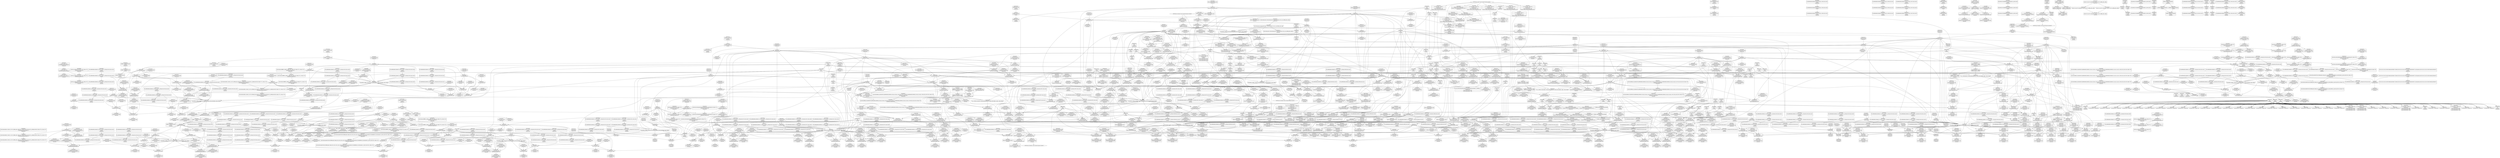 digraph {
	CE0x59c74d0 [shape=record,shape=Mrecord,label="{CE0x59c74d0|__rcu_read_unlock:_do.end}"]
	CE0x5a1b3b0 [shape=record,shape=Mrecord,label="{CE0x5a1b3b0|i64*_getelementptr_inbounds_(_4_x_i64_,_4_x_i64_*___llvm_gcov_ctr129,_i64_0,_i64_0)|*Constant*}"]
	CE0x5981470 [shape=record,shape=Mrecord,label="{CE0x5981470|__rcu_read_lock:_do.body|*SummSink*}"]
	CE0x58d8350 [shape=record,shape=Mrecord,label="{CE0x58d8350|GLOBAL:_rcu_read_lock.__warned|Global_var:rcu_read_lock.__warned|*SummSink*}"]
	CE0x59527a0 [shape=record,shape=Mrecord,label="{CE0x59527a0|rcu_read_lock:_bb|*SummSource*}"]
	CE0x592af80 [shape=record,shape=Mrecord,label="{CE0x592af80|__preempt_count_sub:_do.end}"]
	CE0x5926920 [shape=record,shape=Mrecord,label="{CE0x5926920|i64*_getelementptr_inbounds_(_4_x_i64_,_4_x_i64_*___llvm_gcov_ctr134,_i64_0,_i64_3)|*Constant*|*SummSink*}"]
	CE0x594c710 [shape=record,shape=Mrecord,label="{CE0x594c710|_ret_void,_!dbg_!27717|include/linux/rcupdate.h,240|*SummSink*}"]
	CE0x599e2f0 [shape=record,shape=Mrecord,label="{CE0x599e2f0|rcu_read_unlock:_tmp9|include/linux/rcupdate.h,933|*SummSink*}"]
	CE0x58a8890 [shape=record,shape=Mrecord,label="{CE0x58a8890|selinux_socket_setsockopt:_tmp9|security/selinux/hooks.c,4242|*SummSink*}"]
	CE0x596c1a0 [shape=record,shape=Mrecord,label="{CE0x596c1a0|%struct.lockdep_map*_null|*Constant*|*SummSource*}"]
	CE0x5938e00 [shape=record,shape=Mrecord,label="{CE0x5938e00|sock_has_perm:_sid5|security/selinux/hooks.c,3976|*SummSink*}"]
	CE0x599dc40 [shape=record,shape=Mrecord,label="{CE0x599dc40|rcu_read_unlock:_tmp9|include/linux/rcupdate.h,933}"]
	CE0x593e440 [shape=record,shape=Mrecord,label="{CE0x593e440|task_sid:_tmp12|security/selinux/hooks.c,208|*SummSource*}"]
	CE0x5930890 [shape=record,shape=Mrecord,label="{CE0x5930890|0:_i8,_8:_%struct.lsm_network_audit*,_24:_%struct.selinux_audit_data*,_:_SCMRE_0,1_|*MultipleSource*|security/selinux/hooks.c,3972|security/selinux/hooks.c, 3965}"]
	CE0x58f0210 [shape=record,shape=Mrecord,label="{CE0x58f0210|sock_has_perm:_bb|*SummSource*}"]
	CE0x5955350 [shape=record,shape=Mrecord,label="{CE0x5955350|rcu_read_lock:_land.lhs.true2}"]
	CE0x5950890 [shape=record,shape=Mrecord,label="{CE0x5950890|cred_sid:_tmp1}"]
	CE0x59ddfb0 [shape=record,shape=Mrecord,label="{CE0x59ddfb0|i64*_getelementptr_inbounds_(_4_x_i64_,_4_x_i64_*___llvm_gcov_ctr130,_i64_0,_i64_3)|*Constant*|*SummSink*}"]
	CE0x598ff40 [shape=record,shape=Mrecord,label="{CE0x598ff40|i64*_getelementptr_inbounds_(_11_x_i64_,_11_x_i64_*___llvm_gcov_ctr132,_i64_0,_i64_1)|*Constant*}"]
	CE0x599e140 [shape=record,shape=Mrecord,label="{CE0x599e140|i64*_getelementptr_inbounds_(_11_x_i64_,_11_x_i64_*___llvm_gcov_ctr132,_i64_0,_i64_8)|*Constant*}"]
	CE0x5950dc0 [shape=record,shape=Mrecord,label="{CE0x5950dc0|task_sid:_bb|*SummSink*}"]
	CE0x58afb90 [shape=record,shape=Mrecord,label="{CE0x58afb90|get_current:_bb}"]
	CE0x59599e0 [shape=record,shape=Mrecord,label="{CE0x59599e0|task_sid:_call|security/selinux/hooks.c,208|*SummSource*}"]
	CE0x594c4d0 [shape=record,shape=Mrecord,label="{CE0x594c4d0|__rcu_read_lock:_entry}"]
	CE0x58aaa10 [shape=record,shape=Mrecord,label="{CE0x58aaa10|32:_%struct.sock*,_:_CRE_4,6_|*MultipleSource*|security/selinux/hooks.c,4238|Function::selinux_socket_setsockopt&Arg::sock::}"]
	CE0x59466f0 [shape=record,shape=Mrecord,label="{CE0x59466f0|avc_has_perm:_tclass|Function::avc_has_perm&Arg::tclass::|*SummSource*}"]
	CE0x5994a90 [shape=record,shape=Mrecord,label="{CE0x5994a90|i64*_getelementptr_inbounds_(_11_x_i64_,_11_x_i64_*___llvm_gcov_ctr132,_i64_0,_i64_0)|*Constant*}"]
	CE0x599c220 [shape=record,shape=Mrecord,label="{CE0x599c220|__preempt_count_add:_entry|*SummSink*}"]
	CE0x59430b0 [shape=record,shape=Mrecord,label="{CE0x59430b0|sock_has_perm:_tmp4|security/selinux/hooks.c,3966}"]
	CE0x58e9950 [shape=record,shape=Mrecord,label="{CE0x58e9950|sock_has_perm:_sid|security/selinux/hooks.c,3969}"]
	CE0x59cb9d0 [shape=record,shape=Mrecord,label="{CE0x59cb9d0|rcu_lock_release:___here|*SummSink*}"]
	CE0x59e0de0 [shape=record,shape=Mrecord,label="{CE0x59e0de0|__rcu_read_unlock:_tmp|*SummSink*}"]
	CE0x5956570 [shape=record,shape=Mrecord,label="{CE0x5956570|task_sid:_do.body5|*SummSink*}"]
	CE0x597b960 [shape=record,shape=Mrecord,label="{CE0x597b960|rcu_read_lock:_if.end}"]
	CE0x58af4c0 [shape=record,shape=Mrecord,label="{CE0x58af4c0|i64_0|*Constant*}"]
	CE0x59611a0 [shape=record,shape=Mrecord,label="{CE0x59611a0|rcu_read_unlock:_tmp22|include/linux/rcupdate.h,935|*SummSource*}"]
	CE0x5a09320 [shape=record,shape=Mrecord,label="{CE0x5a09320|__preempt_count_add:_tmp2|*SummSource*}"]
	CE0x58f0120 [shape=record,shape=Mrecord,label="{CE0x58f0120|sock_has_perm:_bb}"]
	CE0x59975a0 [shape=record,shape=Mrecord,label="{CE0x59975a0|rcu_read_unlock:_tmp6|include/linux/rcupdate.h,933}"]
	CE0x598e690 [shape=record,shape=Mrecord,label="{CE0x598e690|rcu_read_unlock:_tmp16|include/linux/rcupdate.h,933|*SummSource*}"]
	CE0x594ea70 [shape=record,shape=Mrecord,label="{CE0x594ea70|cred_sid:_tmp2|*SummSource*}"]
	CE0x58b0120 [shape=record,shape=Mrecord,label="{CE0x58b0120|%struct.task_struct*_(%struct.task_struct**)*_asm_movq_%gs:$_1:P_,$0_,_r,im,_dirflag_,_fpsr_,_flags_|*SummSink*}"]
	CE0x5990de0 [shape=record,shape=Mrecord,label="{CE0x5990de0|rcu_read_unlock:_tobool|include/linux/rcupdate.h,933|*SummSource*}"]
	CE0x59263c0 [shape=record,shape=Mrecord,label="{CE0x59263c0|i64_1|*Constant*}"]
	CE0x58b8c70 [shape=record,shape=Mrecord,label="{CE0x58b8c70|i32_0|*Constant*|*SummSink*}"]
	CE0x5905580 [shape=record,shape=Mrecord,label="{CE0x5905580|sock_has_perm:_sk_security|security/selinux/hooks.c,3964}"]
	CE0x5984b50 [shape=record,shape=Mrecord,label="{CE0x5984b50|rcu_read_lock:_tmp11|include/linux/rcupdate.h,882|*SummSource*}"]
	CE0x594b0d0 [shape=record,shape=Mrecord,label="{CE0x594b0d0|rcu_read_lock:_entry}"]
	CE0x5998220 [shape=record,shape=Mrecord,label="{CE0x5998220|rcu_read_unlock:_tmp7|include/linux/rcupdate.h,933|*SummSource*}"]
	CE0x59dc270 [shape=record,shape=Mrecord,label="{CE0x59dc270|_call_void_mcount()_#3|*SummSource*}"]
	CE0x5991f20 [shape=record,shape=Mrecord,label="{CE0x5991f20|__rcu_read_lock:_tmp4|include/linux/rcupdate.h,239|*SummSource*}"]
	CE0x59870a0 [shape=record,shape=Mrecord,label="{CE0x59870a0|rcu_read_lock:_tmp14|include/linux/rcupdate.h,882}"]
	CE0x51b84e0 [shape=record,shape=Mrecord,label="{CE0x51b84e0|selinux_socket_setsockopt:_retval.0}"]
	CE0x58c76a0 [shape=record,shape=Mrecord,label="{CE0x58c76a0|selinux_socket_setsockopt:_tmp6|security/selinux/hooks.c,4239|*SummSink*}"]
	CE0x5980190 [shape=record,shape=Mrecord,label="{CE0x5980190|rcu_read_unlock:_tmp8|include/linux/rcupdate.h,933|*SummSource*}"]
	CE0x593e570 [shape=record,shape=Mrecord,label="{CE0x593e570|task_sid:_tmp12|security/selinux/hooks.c,208|*SummSink*}"]
	CE0x5988910 [shape=record,shape=Mrecord,label="{CE0x5988910|i8*_getelementptr_inbounds_(_25_x_i8_,_25_x_i8_*_.str45,_i32_0,_i32_0)|*Constant*}"]
	CE0x59899c0 [shape=record,shape=Mrecord,label="{CE0x59899c0|i8*_getelementptr_inbounds_(_42_x_i8_,_42_x_i8_*_.str46,_i32_0,_i32_0)|*Constant*|*SummSource*}"]
	CE0x5a10660 [shape=record,shape=Mrecord,label="{CE0x5a10660|_call_void_mcount()_#3|*SummSource*}"]
	CE0x598d4e0 [shape=record,shape=Mrecord,label="{CE0x598d4e0|rcu_read_lock:_tmp22|include/linux/rcupdate.h,884}"]
	CE0x5991f90 [shape=record,shape=Mrecord,label="{CE0x5991f90|__rcu_read_lock:_tmp4|include/linux/rcupdate.h,239|*SummSink*}"]
	CE0x5a0ff20 [shape=record,shape=Mrecord,label="{CE0x5a0ff20|i64*_getelementptr_inbounds_(_4_x_i64_,_4_x_i64_*___llvm_gcov_ctr129,_i64_0,_i64_1)|*Constant*|*SummSource*}"]
	CE0x5963650 [shape=record,shape=Mrecord,label="{CE0x5963650|__rcu_read_unlock:_entry}"]
	CE0x5948270 [shape=record,shape=Mrecord,label="{CE0x5948270|sock_has_perm:_tmp18|security/selinux/hooks.c,3977}"]
	CE0x59c6ed0 [shape=record,shape=Mrecord,label="{CE0x59c6ed0|rcu_lock_release:_tmp7}"]
	CE0x5a28500 [shape=record,shape=Mrecord,label="{CE0x5a28500|__preempt_count_sub:_tmp5|./arch/x86/include/asm/preempt.h,77|*SummSource*}"]
	CE0x597b5b0 [shape=record,shape=Mrecord,label="{CE0x597b5b0|rcu_read_unlock:_tmp2|*SummSink*}"]
	CE0x5970fb0 [shape=record,shape=Mrecord,label="{CE0x5970fb0|__rcu_read_lock:_tmp1}"]
	CE0x593f9a0 [shape=record,shape=Mrecord,label="{CE0x593f9a0|i64_6|*Constant*|*SummSource*}"]
	CE0x5981150 [shape=record,shape=Mrecord,label="{CE0x5981150|__rcu_read_lock:_tmp|*SummSource*}"]
	CE0x5991140 [shape=record,shape=Mrecord,label="{CE0x5991140|rcu_lock_release:_tmp}"]
	CE0x58ee930 [shape=record,shape=Mrecord,label="{CE0x58ee930|i64_2|*Constant*}"]
	CE0x5a0df00 [shape=record,shape=Mrecord,label="{CE0x5a0df00|__preempt_count_sub:_do.body|*SummSink*}"]
	CE0x5990fa0 [shape=record,shape=Mrecord,label="{CE0x5990fa0|rcu_read_unlock:_call|include/linux/rcupdate.h,933|*SummSource*}"]
	CE0x59435d0 [shape=record,shape=Mrecord,label="{CE0x59435d0|sock_has_perm:_tmp5|security/selinux/hooks.c,3966|*SummSource*}"]
	CE0x593f4b0 [shape=record,shape=Mrecord,label="{CE0x593f4b0|task_sid:_tobool4|security/selinux/hooks.c,208|*SummSource*}"]
	CE0x598c090 [shape=record,shape=Mrecord,label="{CE0x598c090|rcu_read_lock:_tmp19|include/linux/rcupdate.h,882|*SummSource*}"]
	CE0x5953010 [shape=record,shape=Mrecord,label="{CE0x5953010|_call_void_rcu_lock_acquire(%struct.lockdep_map*_rcu_lock_map)_#10,_!dbg_!27711|include/linux/rcupdate.h,881}"]
	CE0x58cf700 [shape=record,shape=Mrecord,label="{CE0x58cf700|rcu_read_lock:_tmp3|*SummSource*}"]
	CE0x58a6d90 [shape=record,shape=Mrecord,label="{CE0x58a6d90|selinux_socket_setsockopt:_sock|Function::selinux_socket_setsockopt&Arg::sock::|*SummSource*}"]
	CE0x5992da0 [shape=record,shape=Mrecord,label="{CE0x5992da0|i64*_getelementptr_inbounds_(_4_x_i64_,_4_x_i64_*___llvm_gcov_ctr133,_i64_0,_i64_0)|*Constant*}"]
	CE0x58afc60 [shape=record,shape=Mrecord,label="{CE0x58afc60|get_current:_bb|*SummSource*}"]
	CE0x5929ba0 [shape=record,shape=Mrecord,label="{CE0x5929ba0|__preempt_count_add:_tmp4|./arch/x86/include/asm/preempt.h,72|*SummSink*}"]
	CE0x59dcaf0 [shape=record,shape=Mrecord,label="{CE0x59dcaf0|__rcu_read_lock:_tmp5|include/linux/rcupdate.h,239|*SummSink*}"]
	CE0x599ba20 [shape=record,shape=Mrecord,label="{CE0x599ba20|rcu_lock_acquire:_tmp4|include/linux/rcupdate.h,418|*SummSink*}"]
	CE0x590c2d0 [shape=record,shape=Mrecord,label="{CE0x590c2d0|i64*_getelementptr_inbounds_(_11_x_i64_,_11_x_i64_*___llvm_gcov_ctr127,_i64_0,_i64_0)|*Constant*|*SummSource*}"]
	CE0x59a42a0 [shape=record,shape=Mrecord,label="{CE0x59a42a0|i8*_getelementptr_inbounds_(_44_x_i8_,_44_x_i8_*_.str47,_i32_0,_i32_0)|*Constant*}"]
	CE0x5948900 [shape=record,shape=Mrecord,label="{CE0x5948900|sock_has_perm:_tmp19|security/selinux/hooks.c,3977}"]
	CE0x5904530 [shape=record,shape=Mrecord,label="{CE0x5904530|i64*_getelementptr_inbounds_(_6_x_i64_,_6_x_i64_*___llvm_gcov_ctr327,_i64_0,_i64_0)|*Constant*}"]
	CE0x59958a0 [shape=record,shape=Mrecord,label="{CE0x59958a0|rcu_lock_acquire:_indirectgoto|*SummSink*}"]
	CE0x5926200 [shape=record,shape=Mrecord,label="{CE0x5926200|__rcu_read_unlock:_do.body}"]
	CE0x5996fb0 [shape=record,shape=Mrecord,label="{CE0x5996fb0|i64*_getelementptr_inbounds_(_4_x_i64_,_4_x_i64_*___llvm_gcov_ctr130,_i64_0,_i64_1)|*Constant*|*SummSink*}"]
	CE0x58e9dd0 [shape=record,shape=Mrecord,label="{CE0x58e9dd0|i64*_getelementptr_inbounds_(_6_x_i64_,_6_x_i64_*___llvm_gcov_ctr327,_i64_0,_i64_3)|*Constant*|*SummSink*}"]
	CE0x5995600 [shape=record,shape=Mrecord,label="{CE0x5995600|rcu_read_unlock:_tobool|include/linux/rcupdate.h,933}"]
	CE0x59916e0 [shape=record,shape=Mrecord,label="{CE0x59916e0|rcu_read_unlock:_tmp13|include/linux/rcupdate.h,933}"]
	CE0x5a047a0 [shape=record,shape=Mrecord,label="{CE0x5a047a0|__preempt_count_add:_tmp5|./arch/x86/include/asm/preempt.h,72}"]
	CE0x5905370 [shape=record,shape=Mrecord,label="{CE0x5905370|GLOBAL:_current_task|Global_var:current_task}"]
	CE0x5933790 [shape=record,shape=Mrecord,label="{CE0x5933790|sock_has_perm:_u|security/selinux/hooks.c,3973}"]
	CE0x598dd50 [shape=record,shape=Mrecord,label="{CE0x598dd50|i64*_getelementptr_inbounds_(_2_x_i64_,_2_x_i64_*___llvm_gcov_ctr131,_i64_0,_i64_0)|*Constant*|*SummSink*}"]
	CE0x5964ea0 [shape=record,shape=Mrecord,label="{CE0x5964ea0|i64*_getelementptr_inbounds_(_4_x_i64_,_4_x_i64_*___llvm_gcov_ctr130,_i64_0,_i64_3)|*Constant*}"]
	CE0x58c1070 [shape=record,shape=Mrecord,label="{CE0x58c1070|selinux_socket_setsockopt:_tmp11|security/selinux/hooks.c,4243|*SummSource*}"]
	CE0x5985ff0 [shape=record,shape=Mrecord,label="{CE0x5985ff0|rcu_read_unlock:_call3|include/linux/rcupdate.h,933}"]
	CE0x5939f40 [shape=record,shape=Mrecord,label="{CE0x5939f40|8:_%struct.sock*,_:_SCME_27,28_}"]
	CE0x5997a30 [shape=record,shape=Mrecord,label="{CE0x5997a30|GLOBAL:___preempt_count_add|*Constant*|*SummSource*}"]
	CE0x58c2370 [shape=record,shape=Mrecord,label="{CE0x58c2370|sock_has_perm:_entry}"]
	CE0x595e000 [shape=record,shape=Mrecord,label="{CE0x595e000|task_sid:_tmp20|security/selinux/hooks.c,208|*SummSource*}"]
	CE0x58d1620 [shape=record,shape=Mrecord,label="{CE0x58d1620|sock_has_perm:_tmp8|security/selinux/hooks.c,3969|*SummSource*}"]
	CE0x5a0d890 [shape=record,shape=Mrecord,label="{CE0x5a0d890|i64*_getelementptr_inbounds_(_4_x_i64_,_4_x_i64_*___llvm_gcov_ctr129,_i64_0,_i64_1)|*Constant*}"]
	CE0x5925490 [shape=record,shape=Mrecord,label="{CE0x5925490|__rcu_read_unlock:_tmp4|include/linux/rcupdate.h,244}"]
	CE0x5997d10 [shape=record,shape=Mrecord,label="{CE0x5997d10|rcu_read_unlock:_bb|*SummSource*}"]
	CE0x58b58b0 [shape=record,shape=Mrecord,label="{CE0x58b58b0|32:_%struct.sock*,_:_CRE_32,40_|*MultipleSource*|security/selinux/hooks.c,4238|Function::selinux_socket_setsockopt&Arg::sock::}"]
	CE0x593b160 [shape=record,shape=Mrecord,label="{CE0x593b160|8:_%struct.sock*,_:_SCME_43,44_}"]
	CE0x59531e0 [shape=record,shape=Mrecord,label="{CE0x59531e0|_ret_void,_!dbg_!27717|include/linux/rcupdate.h,240|*SummSource*}"]
	CE0x590b5f0 [shape=record,shape=Mrecord,label="{CE0x590b5f0|task_sid:_tobool1|security/selinux/hooks.c,208|*SummSink*}"]
	CE0x5990370 [shape=record,shape=Mrecord,label="{CE0x5990370|__preempt_count_add:_tmp5|./arch/x86/include/asm/preempt.h,72|*SummSource*}"]
	CE0x5961880 [shape=record,shape=Mrecord,label="{CE0x5961880|rcu_lock_release:_entry|*SummSource*}"]
	CE0x597ba00 [shape=record,shape=Mrecord,label="{CE0x597ba00|rcu_read_lock:_if.end|*SummSource*}"]
	CE0x5956bb0 [shape=record,shape=Mrecord,label="{CE0x5956bb0|rcu_lock_acquire:_tmp1|*SummSink*}"]
	CE0x597b4d0 [shape=record,shape=Mrecord,label="{CE0x597b4d0|rcu_read_unlock:_tmp2}"]
	CE0x599e0d0 [shape=record,shape=Mrecord,label="{CE0x599e0d0|rcu_lock_acquire:_indirectgoto}"]
	CE0x58ebfc0 [shape=record,shape=Mrecord,label="{CE0x58ebfc0|rcu_read_unlock:_if.then|*SummSource*}"]
	CE0x58c3460 [shape=record,shape=Mrecord,label="{CE0x58c3460|sock_has_perm:_if.end|*SummSink*}"]
	CE0x5947120 [shape=record,shape=Mrecord,label="{CE0x5947120|avc_has_perm:_auditdata|Function::avc_has_perm&Arg::auditdata::|*SummSource*}"]
	CE0x590bf90 [shape=record,shape=Mrecord,label="{CE0x590bf90|rcu_read_lock:_land.lhs.true|*SummSource*}"]
	CE0x58abf80 [shape=record,shape=Mrecord,label="{CE0x58abf80|i32_0|*Constant*}"]
	CE0x58ec7b0 [shape=record,shape=Mrecord,label="{CE0x58ec7b0|GLOBAL:_task_sid.__warned|Global_var:task_sid.__warned|*SummSink*}"]
	CE0x597d130 [shape=record,shape=Mrecord,label="{CE0x597d130|GLOBAL:_rcu_read_unlock.__warned|Global_var:rcu_read_unlock.__warned}"]
	CE0x5978680 [shape=record,shape=Mrecord,label="{CE0x5978680|_call_void_rcu_read_unlock()_#10,_!dbg_!27748|security/selinux/hooks.c,209|*SummSource*}"]
	CE0x59d8be0 [shape=record,shape=Mrecord,label="{CE0x59d8be0|GLOBAL:_lock_release|*Constant*|*SummSource*}"]
	CE0x58d19b0 [shape=record,shape=Mrecord,label="{CE0x58d19b0|sock_has_perm:_tmp9|security/selinux/hooks.c,3969}"]
	CE0x593b880 [shape=record,shape=Mrecord,label="{CE0x593b880|8:_%struct.sock*,_:_SCME_49,50_}"]
	CE0x58b1970 [shape=record,shape=Mrecord,label="{CE0x58b1970|get_current:_entry}"]
	CE0x5a1b280 [shape=record,shape=Mrecord,label="{CE0x5a1b280|__preempt_count_sub:_tmp7|./arch/x86/include/asm/preempt.h,78|*SummSource*}"]
	CE0x59524e0 [shape=record,shape=Mrecord,label="{CE0x59524e0|0:_i8,_:_GCMR_rcu_read_unlock.__warned_internal_global_i8_0,_section_.data.unlikely_,_align_1:_elem_0:default:}"]
	CE0x58c8ff0 [shape=record,shape=Mrecord,label="{CE0x58c8ff0|selinux_socket_setsockopt:_tmp12|security/selinux/hooks.c,4243|*SummSink*}"]
	CE0x5945ec0 [shape=record,shape=Mrecord,label="{CE0x5945ec0|avc_has_perm:_ssid|Function::avc_has_perm&Arg::ssid::|*SummSource*}"]
	CE0x58aa6a0 [shape=record,shape=Mrecord,label="{CE0x58aa6a0|i64_1|*Constant*|*SummSink*}"]
	CE0x59578c0 [shape=record,shape=Mrecord,label="{CE0x59578c0|rcu_read_lock:_tmp1}"]
	CE0x5926270 [shape=record,shape=Mrecord,label="{CE0x5926270|__rcu_read_unlock:_do.body|*SummSource*}"]
	CE0x59de1f0 [shape=record,shape=Mrecord,label="{CE0x59de1f0|rcu_lock_acquire:_tmp6|*SummSource*}"]
	CE0x58cfe30 [shape=record,shape=Mrecord,label="{CE0x58cfe30|_call_void_mcount()_#3|*SummSource*}"]
	CE0x597bf50 [shape=record,shape=Mrecord,label="{CE0x597bf50|GLOBAL:_rcu_lock_map|Global_var:rcu_lock_map|*SummSource*}"]
	CE0x5950900 [shape=record,shape=Mrecord,label="{CE0x5950900|cred_sid:_tmp1|*SummSource*}"]
	CE0x5905aa0 [shape=record,shape=Mrecord,label="{CE0x5905aa0|task_sid:_tmp3|*SummSink*}"]
	CE0x58b6690 [shape=record,shape=Mrecord,label="{CE0x58b6690|sock_has_perm:_if.end|*SummSource*}"]
	CE0x598f5d0 [shape=record,shape=Mrecord,label="{CE0x598f5d0|rcu_read_unlock:_tmp14|include/linux/rcupdate.h,933|*SummSink*}"]
	CE0x5a02ba0 [shape=record,shape=Mrecord,label="{CE0x5a02ba0|__preempt_count_add:_tmp|*SummSink*}"]
	CE0x5980f80 [shape=record,shape=Mrecord,label="{CE0x5980f80|__preempt_count_sub:_tmp6|./arch/x86/include/asm/preempt.h,78}"]
	CE0x594b530 [shape=record,shape=Mrecord,label="{CE0x594b530|rcu_read_lock:_tobool|include/linux/rcupdate.h,882|*SummSink*}"]
	CE0x58ce8c0 [shape=record,shape=Mrecord,label="{CE0x58ce8c0|cred_sid:_cred|Function::cred_sid&Arg::cred::|*SummSource*}"]
	CE0x592c670 [shape=record,shape=Mrecord,label="{CE0x592c670|__preempt_count_sub:_do.body}"]
	CE0x59e0920 [shape=record,shape=Mrecord,label="{CE0x59e0920|_ret_void,_!dbg_!27720|./arch/x86/include/asm/preempt.h,78}"]
	CE0x598ecb0 [shape=record,shape=Mrecord,label="{CE0x598ecb0|i64*_getelementptr_inbounds_(_4_x_i64_,_4_x_i64_*___llvm_gcov_ctr128,_i64_0,_i64_2)|*Constant*}"]
	CE0x59de4e0 [shape=record,shape=Mrecord,label="{CE0x59de4e0|i64*_getelementptr_inbounds_(_4_x_i64_,_4_x_i64_*___llvm_gcov_ctr133,_i64_0,_i64_0)|*Constant*|*SummSink*}"]
	CE0x594a1c0 [shape=record,shape=Mrecord,label="{CE0x594a1c0|_call_void_mcount()_#3|*SummSink*}"]
	CE0x58c4190 [shape=record,shape=Mrecord,label="{CE0x58c4190|selinux_socket_setsockopt:_call2|security/selinux/hooks.c,4242}"]
	CE0x5986880 [shape=record,shape=Mrecord,label="{CE0x5986880|rcu_read_lock:_tmp13|include/linux/rcupdate.h,882|*SummSource*}"]
	CE0x58b8590 [shape=record,shape=Mrecord,label="{CE0x58b8590|sock_has_perm:_sk|Function::sock_has_perm&Arg::sk::|*SummSink*}"]
	CE0x5978df0 [shape=record,shape=Mrecord,label="{CE0x5978df0|rcu_read_unlock:_entry|*SummSink*}"]
	CE0x58ee5e0 [shape=record,shape=Mrecord,label="{CE0x58ee5e0|sock_has_perm:_cleanup|*SummSink*}"]
	CE0x59641f0 [shape=record,shape=Mrecord,label="{CE0x59641f0|__rcu_read_lock:_do.end}"]
	CE0x58b5cf0 [shape=record,shape=Mrecord,label="{CE0x58b5cf0|i32_5|*Constant*}"]
	CE0x58a04d0 [shape=record,shape=Mrecord,label="{CE0x58a04d0|i32_0|*Constant*}"]
	CE0x59dd530 [shape=record,shape=Mrecord,label="{CE0x59dd530|i64_ptrtoint_(i8*_blockaddress(_rcu_lock_acquire,_%__here)_to_i64)|*Constant*}"]
	CE0x594a710 [shape=record,shape=Mrecord,label="{CE0x594a710|task_sid:_tobool1|security/selinux/hooks.c,208|*SummSource*}"]
	CE0x5a030b0 [shape=record,shape=Mrecord,label="{CE0x5a030b0|__rcu_read_unlock:_tmp5|include/linux/rcupdate.h,244}"]
	CE0x595e360 [shape=record,shape=Mrecord,label="{CE0x595e360|task_sid:_tmp21|security/selinux/hooks.c,208}"]
	CE0x5989e40 [shape=record,shape=Mrecord,label="{CE0x5989e40|i64*_getelementptr_inbounds_(_11_x_i64_,_11_x_i64_*___llvm_gcov_ctr127,_i64_0,_i64_9)|*Constant*}"]
	CE0x5993df0 [shape=record,shape=Mrecord,label="{CE0x5993df0|rcu_read_unlock:_tmp10|include/linux/rcupdate.h,933}"]
	CE0x5a02620 [shape=record,shape=Mrecord,label="{CE0x5a02620|__preempt_count_add:_tmp6|./arch/x86/include/asm/preempt.h,73|*SummSource*}"]
	CE0x59027d0 [shape=record,shape=Mrecord,label="{CE0x59027d0|_call_void_mcount()_#3|*SummSink*}"]
	CE0x590ca30 [shape=record,shape=Mrecord,label="{CE0x590ca30|rcu_lock_acquire:_entry}"]
	CE0x5985c70 [shape=record,shape=Mrecord,label="{CE0x5985c70|i64_6|*Constant*}"]
	CE0x58a66b0 [shape=record,shape=Mrecord,label="{CE0x58a66b0|selinux_socket_setsockopt:_tmp}"]
	CE0x599fe60 [shape=record,shape=Mrecord,label="{CE0x599fe60|i64*_getelementptr_inbounds_(_11_x_i64_,_11_x_i64_*___llvm_gcov_ctr132,_i64_0,_i64_8)|*Constant*|*SummSource*}"]
	CE0x58a5ee0 [shape=record,shape=Mrecord,label="{CE0x58a5ee0|selinux_socket_setsockopt:_call|security/selinux/hooks.c,4238|*SummSink*}"]
	CE0x59d6ea0 [shape=record,shape=Mrecord,label="{CE0x59d6ea0|_ret_void,_!dbg_!27720|./arch/x86/include/asm/preempt.h,78|*SummSink*}"]
	CE0x58c3970 [shape=record,shape=Mrecord,label="{CE0x58c3970|selinux_socket_setsockopt:_level|Function::selinux_socket_setsockopt&Arg::level::|*SummSource*}"]
	CE0x593bae0 [shape=record,shape=Mrecord,label="{CE0x593bae0|8:_%struct.sock*,_:_SCME_51,52_}"]
	CE0x593b9b0 [shape=record,shape=Mrecord,label="{CE0x593b9b0|8:_%struct.sock*,_:_SCME_50,51_}"]
	CE0x58ab410 [shape=record,shape=Mrecord,label="{CE0x58ab410|task_sid:_land.lhs.true|*SummSink*}"]
	CE0x58e9590 [shape=record,shape=Mrecord,label="{CE0x58e9590|_ret_i32_%call7,_!dbg_!27749|security/selinux/hooks.c,210|*SummSink*}"]
	CE0x594ffe0 [shape=record,shape=Mrecord,label="{CE0x594ffe0|_call_void___rcu_read_lock()_#10,_!dbg_!27710|include/linux/rcupdate.h,879}"]
	CE0x5956390 [shape=record,shape=Mrecord,label="{CE0x5956390|task_sid:_do.body5}"]
	CE0x58a56d0 [shape=record,shape=Mrecord,label="{CE0x58a56d0|selinux_socket_setsockopt:_if.end}"]
	CE0x59e4f10 [shape=record,shape=Mrecord,label="{CE0x59e4f10|__preempt_count_sub:_tmp5|./arch/x86/include/asm/preempt.h,77|*SummSink*}"]
	CE0x595f2e0 [shape=record,shape=Mrecord,label="{CE0x595f2e0|task_sid:_tmp23|security/selinux/hooks.c,208|*SummSource*}"]
	CE0x59c6f90 [shape=record,shape=Mrecord,label="{CE0x59c6f90|rcu_lock_release:_tmp7|*SummSource*}"]
	CE0x5900eb0 [shape=record,shape=Mrecord,label="{CE0x5900eb0|cred_sid:_tmp6|security/selinux/hooks.c,197|*SummSink*}"]
	CE0x5905960 [shape=record,shape=Mrecord,label="{CE0x5905960|task_sid:_tmp3}"]
	CE0x58d1060 [shape=record,shape=Mrecord,label="{CE0x58d1060|GLOBAL:___llvm_gcov_ctr327|Global_var:__llvm_gcov_ctr327|*SummSource*}"]
	CE0x58c3da0 [shape=record,shape=Mrecord,label="{CE0x58c3da0|selinux_socket_setsockopt:_optname|Function::selinux_socket_setsockopt&Arg::optname::}"]
	CE0x58d3790 [shape=record,shape=Mrecord,label="{CE0x58d3790|task_sid:_tmp26|security/selinux/hooks.c,208|*SummSink*}"]
	CE0x58a7940 [shape=record,shape=Mrecord,label="{CE0x58a7940|_call_void_mcount()_#3}"]
	CE0x58ce850 [shape=record,shape=Mrecord,label="{CE0x58ce850|cred_sid:_cred|Function::cred_sid&Arg::cred::}"]
	CE0x5901030 [shape=record,shape=Mrecord,label="{CE0x5901030|rcu_read_unlock:_if.then}"]
	CE0x593c910 [shape=record,shape=Mrecord,label="{CE0x593c910|i32_8|*Constant*|*SummSink*}"]
	CE0x59d93a0 [shape=record,shape=Mrecord,label="{CE0x59d93a0|i64*_getelementptr_inbounds_(_4_x_i64_,_4_x_i64_*___llvm_gcov_ctr128,_i64_0,_i64_0)|*Constant*}"]
	CE0x5962a20 [shape=record,shape=Mrecord,label="{CE0x5962a20|GLOBAL:___rcu_read_unlock|*Constant*}"]
	CE0x5901100 [shape=record,shape=Mrecord,label="{CE0x5901100|task_sid:_call|security/selinux/hooks.c,208|*SummSink*}"]
	CE0x5943e10 [shape=record,shape=Mrecord,label="{CE0x5943e10|sock_has_perm:_tmp16|security/selinux/hooks.c,3976|*SummSink*}"]
	CE0x58adc70 [shape=record,shape=Mrecord,label="{CE0x58adc70|i32_1|*Constant*|*SummSource*}"]
	CE0x5970470 [shape=record,shape=Mrecord,label="{CE0x5970470|__preempt_count_sub:_bb|*SummSource*}"]
	CE0x593d240 [shape=record,shape=Mrecord,label="{CE0x593d240|i32_2|*Constant*}"]
	CE0x599cad0 [shape=record,shape=Mrecord,label="{CE0x599cad0|rcu_read_unlock:_tobool1|include/linux/rcupdate.h,933}"]
	CE0x5978bd0 [shape=record,shape=Mrecord,label="{CE0x5978bd0|GLOBAL:_rcu_read_unlock|*Constant*|*SummSource*}"]
	CE0x59e0400 [shape=record,shape=Mrecord,label="{CE0x59e0400|_call_void_mcount()_#3|*SummSource*}"]
	CE0x59397c0 [shape=record,shape=Mrecord,label="{CE0x59397c0|i64*_getelementptr_inbounds_(_4_x_i64_,_4_x_i64_*___llvm_gcov_ctr128,_i64_0,_i64_1)|*Constant*|*SummSource*}"]
	CE0x5975400 [shape=record,shape=Mrecord,label="{CE0x5975400|i32_0|*Constant*}"]
	CE0x596bd00 [shape=record,shape=Mrecord,label="{CE0x596bd00|i32_2|*Constant*}"]
	CE0x597fe70 [shape=record,shape=Mrecord,label="{CE0x597fe70|rcu_read_lock:_tmp4|include/linux/rcupdate.h,882}"]
	CE0x58b8450 [shape=record,shape=Mrecord,label="{CE0x58b8450|_call_void_mcount()_#3}"]
	CE0x58add90 [shape=record,shape=Mrecord,label="{CE0x58add90|i32_22|*Constant*|*SummSink*}"]
	CE0x59a0fd0 [shape=record,shape=Mrecord,label="{CE0x59a0fd0|rcu_read_unlock:_tmp20|include/linux/rcupdate.h,933}"]
	CE0x5951550 [shape=record,shape=Mrecord,label="{CE0x5951550|i32_77|*Constant*|*SummSource*}"]
	CE0x59989d0 [shape=record,shape=Mrecord,label="{CE0x59989d0|rcu_read_unlock:_land.lhs.true|*SummSink*}"]
	CE0x59a16d0 [shape=record,shape=Mrecord,label="{CE0x59a16d0|i64*_getelementptr_inbounds_(_11_x_i64_,_11_x_i64_*___llvm_gcov_ctr132,_i64_0,_i64_10)|*Constant*}"]
	CE0x599c3c0 [shape=record,shape=Mrecord,label="{CE0x599c3c0|rcu_read_unlock:_do.body|*SummSink*}"]
	CE0x593b290 [shape=record,shape=Mrecord,label="{CE0x593b290|8:_%struct.sock*,_:_SCME_44,45_}"]
	CE0x5960ae0 [shape=record,shape=Mrecord,label="{CE0x5960ae0|i64*_getelementptr_inbounds_(_13_x_i64_,_13_x_i64_*___llvm_gcov_ctr126,_i64_0,_i64_9)|*Constant*|*SummSink*}"]
	CE0x58a7e10 [shape=record,shape=Mrecord,label="{CE0x58a7e10|COLLAPSED:_GCMRE___llvm_gcov_ctr366_internal_global_6_x_i64_zeroinitializer:_elem_0:default:}"]
	CE0x58b11e0 [shape=record,shape=Mrecord,label="{CE0x58b11e0|i64*_getelementptr_inbounds_(_6_x_i64_,_6_x_i64_*___llvm_gcov_ctr366,_i64_0,_i64_4)|*Constant*}"]
	CE0x59c58e0 [shape=record,shape=Mrecord,label="{CE0x59c58e0|_call_void_lock_release(%struct.lockdep_map*_%map,_i32_1,_i64_ptrtoint_(i8*_blockaddress(_rcu_lock_release,_%__here)_to_i64))_#10,_!dbg_!27716|include/linux/rcupdate.h,423|*SummSource*}"]
	CE0x5989eb0 [shape=record,shape=Mrecord,label="{CE0x5989eb0|i64*_getelementptr_inbounds_(_11_x_i64_,_11_x_i64_*___llvm_gcov_ctr127,_i64_0,_i64_9)|*Constant*|*SummSource*}"]
	CE0x598b500 [shape=record,shape=Mrecord,label="{CE0x598b500|_call_void_lockdep_rcu_suspicious(i8*_getelementptr_inbounds_(_25_x_i8_,_25_x_i8_*_.str45,_i32_0,_i32_0),_i32_883,_i8*_getelementptr_inbounds_(_42_x_i8_,_42_x_i8_*_.str46,_i32_0,_i32_0))_#10,_!dbg_!27728|include/linux/rcupdate.h,882}"]
	CE0x5930450 [shape=record,shape=Mrecord,label="{CE0x5930450|sock_has_perm:_type|security/selinux/hooks.c,3972|*SummSink*}"]
	CE0x5998d00 [shape=record,shape=Mrecord,label="{CE0x5998d00|rcu_read_unlock:_land.lhs.true2|*SummSink*}"]
	CE0x58d3900 [shape=record,shape=Mrecord,label="{CE0x58d3900|task_sid:_tmp27|security/selinux/hooks.c,208}"]
	CE0x59472a0 [shape=record,shape=Mrecord,label="{CE0x59472a0|avc_has_perm:_auditdata|Function::avc_has_perm&Arg::auditdata::|*SummSink*}"]
	CE0x5965f40 [shape=record,shape=Mrecord,label="{CE0x5965f40|COLLAPSED:_GCMRE___llvm_gcov_ctr128_internal_global_4_x_i64_zeroinitializer:_elem_0:default:}"]
	CE0x59444e0 [shape=record,shape=Mrecord,label="{CE0x59444e0|sock_has_perm:_sclass|security/selinux/hooks.c,3976|*SummSource*}"]
	CE0x5a03220 [shape=record,shape=Mrecord,label="{CE0x5a03220|__rcu_read_unlock:_tmp5|include/linux/rcupdate.h,244|*SummSource*}"]
	CE0x59938b0 [shape=record,shape=Mrecord,label="{CE0x59938b0|__rcu_read_unlock:_tmp3}"]
	CE0x58b0000 [shape=record,shape=Mrecord,label="{CE0x58b0000|%struct.task_struct*_(%struct.task_struct**)*_asm_movq_%gs:$_1:P_,$0_,_r,im,_dirflag_,_fpsr_,_flags_|*SummSource*}"]
	CE0x58ce570 [shape=record,shape=Mrecord,label="{CE0x58ce570|cred_sid:_entry|*SummSource*}"]
	CE0x599da40 [shape=record,shape=Mrecord,label="{CE0x599da40|rcu_read_unlock:_tmp8|include/linux/rcupdate.h,933|*SummSink*}"]
	CE0x58b3070 [shape=record,shape=Mrecord,label="{CE0x58b3070|selinux_socket_setsockopt:_tmp4|security/selinux/hooks.c,4239}"]
	CE0x593b620 [shape=record,shape=Mrecord,label="{CE0x593b620|8:_%struct.sock*,_:_SCME_47,48_}"]
	CE0x58e50d0 [shape=record,shape=Mrecord,label="{CE0x58e50d0|_ret_i32_%retval.0,_!dbg_!27740|security/selinux/hooks.c,3977|*SummSource*}"]
	CE0x58c5550 [shape=record,shape=Mrecord,label="{CE0x58c5550|i32_32768|*Constant*}"]
	CE0x593fbe0 [shape=record,shape=Mrecord,label="{CE0x593fbe0|i64_7|*Constant*}"]
	CE0x59639c0 [shape=record,shape=Mrecord,label="{CE0x59639c0|__rcu_read_unlock:_entry|*SummSink*}"]
	CE0x59026a0 [shape=record,shape=Mrecord,label="{CE0x59026a0|_call_void_mcount()_#3}"]
	CE0x595bb80 [shape=record,shape=Mrecord,label="{CE0x595bb80|i8_1|*Constant*|*SummSink*}"]
	CE0x5985540 [shape=record,shape=Mrecord,label="{CE0x5985540|rcu_read_lock:_call3|include/linux/rcupdate.h,882}"]
	CE0x599e1b0 [shape=record,shape=Mrecord,label="{CE0x599e1b0|rcu_read_unlock:_tmp9|include/linux/rcupdate.h,933|*SummSource*}"]
	CE0x5964110 [shape=record,shape=Mrecord,label="{CE0x5964110|__rcu_read_lock:_bb|*SummSink*}"]
	CE0x59296a0 [shape=record,shape=Mrecord,label="{CE0x59296a0|__preempt_count_sub:_tmp4|./arch/x86/include/asm/preempt.h,77|*SummSource*}"]
	CE0x597d9b0 [shape=record,shape=Mrecord,label="{CE0x597d9b0|__rcu_read_lock:_tmp6|include/linux/rcupdate.h,240}"]
	CE0x5933650 [shape=record,shape=Mrecord,label="{CE0x5933650|i8_2|*Constant*|*SummSink*}"]
	CE0x592a920 [shape=record,shape=Mrecord,label="{CE0x592a920|__preempt_count_sub:_tmp7|./arch/x86/include/asm/preempt.h,78|*SummSink*}"]
	CE0x592fdb0 [shape=record,shape=Mrecord,label="{CE0x592fdb0|sock_has_perm:_tmp14|security/selinux/hooks.c,3972|*SummSource*}"]
	CE0x5950050 [shape=record,shape=Mrecord,label="{CE0x5950050|_call_void___rcu_read_lock()_#10,_!dbg_!27710|include/linux/rcupdate.h,879|*SummSource*}"]
	CE0x58a8230 [shape=record,shape=Mrecord,label="{CE0x58a8230|selinux_socket_setsockopt:_if.end|*SummSource*}"]
	CE0x59840e0 [shape=record,shape=Mrecord,label="{CE0x59840e0|rcu_read_lock:_tmp9|include/linux/rcupdate.h,882|*SummSink*}"]
	CE0x594b3b0 [shape=record,shape=Mrecord,label="{CE0x594b3b0|rcu_read_lock:_entry|*SummSource*}"]
	CE0x58d9130 [shape=record,shape=Mrecord,label="{CE0x58d9130|avc_has_perm:_entry}"]
	CE0x592d120 [shape=record,shape=Mrecord,label="{CE0x592d120|__rcu_read_unlock:_tmp1|*SummSink*}"]
	CE0x5960880 [shape=record,shape=Mrecord,label="{CE0x5960880|i64*_getelementptr_inbounds_(_13_x_i64_,_13_x_i64_*___llvm_gcov_ctr126,_i64_0,_i64_9)|*Constant*}"]
	CE0x592a3e0 [shape=record,shape=Mrecord,label="{CE0x592a3e0|i64*_getelementptr_inbounds_(_4_x_i64_,_4_x_i64_*___llvm_gcov_ctr129,_i64_0,_i64_3)|*Constant*|*SummSource*}"]
	CE0x59a1e20 [shape=record,shape=Mrecord,label="{CE0x59a1e20|rcu_read_unlock:_tmp22|include/linux/rcupdate.h,935|*SummSink*}"]
	CE0x58ce990 [shape=record,shape=Mrecord,label="{CE0x58ce990|cred_sid:_cred|Function::cred_sid&Arg::cred::|*SummSink*}"]
	CE0x597f420 [shape=record,shape=Mrecord,label="{CE0x597f420|rcu_read_lock:_tmp4|include/linux/rcupdate.h,882|*SummSink*}"]
	CE0x59526e0 [shape=record,shape=Mrecord,label="{CE0x59526e0|rcu_read_lock:_bb}"]
	CE0x5953fb0 [shape=record,shape=Mrecord,label="{CE0x5953fb0|rcu_read_lock:_tmp|*SummSource*}"]
	CE0x59e0f50 [shape=record,shape=Mrecord,label="{CE0x59e0f50|_call_void_asm_addl_$1,_%gs:$0_,_*m,ri,*m,_dirflag_,_fpsr_,_flags_(i32*___preempt_count,_i32_%val,_i32*___preempt_count)_#3,_!dbg_!27714,_!srcloc_!27717|./arch/x86/include/asm/preempt.h,72|*SummSink*}"]
	CE0x5999840 [shape=record,shape=Mrecord,label="{CE0x5999840|GLOBAL:___preempt_count|Global_var:__preempt_count|*SummSink*}"]
	CE0x5939af0 [shape=record,shape=Mrecord,label="{CE0x5939af0|8:_%struct.sock*,_:_SCME_24,25_}"]
	CE0x5942520 [shape=record,shape=Mrecord,label="{CE0x5942520|task_sid:_entry|*SummSource*}"]
	CE0x59413b0 [shape=record,shape=Mrecord,label="{CE0x59413b0|i64*_getelementptr_inbounds_(_13_x_i64_,_13_x_i64_*___llvm_gcov_ctr126,_i64_0,_i64_8)|*Constant*|*SummSource*}"]
	CE0x598e060 [shape=record,shape=Mrecord,label="{CE0x598e060|cred_sid:_bb|*SummSink*}"]
	CE0x58eaaf0 [shape=record,shape=Mrecord,label="{CE0x58eaaf0|sock_has_perm:_tmp6|security/selinux/hooks.c,3969|*SummSink*}"]
	CE0x5a16730 [shape=record,shape=Mrecord,label="{CE0x5a16730|i64*_getelementptr_inbounds_(_4_x_i64_,_4_x_i64_*___llvm_gcov_ctr135,_i64_0,_i64_0)|*Constant*|*SummSource*}"]
	CE0x597e4c0 [shape=record,shape=Mrecord,label="{CE0x597e4c0|rcu_read_lock:_tmp6|include/linux/rcupdate.h,882}"]
	CE0x590c1c0 [shape=record,shape=Mrecord,label="{CE0x590c1c0|i64*_getelementptr_inbounds_(_11_x_i64_,_11_x_i64_*___llvm_gcov_ctr127,_i64_0,_i64_0)|*Constant*}"]
	CE0x594ec00 [shape=record,shape=Mrecord,label="{CE0x594ec00|i64_1|*Constant*}"]
	CE0x58d7930 [shape=record,shape=Mrecord,label="{CE0x58d7930|sock_has_perm:_sk4|security/selinux/hooks.c,3974|*SummSource*}"]
	CE0x5944fc0 [shape=record,shape=Mrecord,label="{CE0x5944fc0|sock_has_perm:_call6|security/selinux/hooks.c,3976|*SummSink*}"]
	CE0x58d2660 [shape=record,shape=Mrecord,label="{CE0x58d2660|sock_has_perm:_tmp10|security/selinux/hooks.c,3969}"]
	CE0x58b08e0 [shape=record,shape=Mrecord,label="{CE0x58b08e0|selinux_socket_setsockopt:_optname|Function::selinux_socket_setsockopt&Arg::optname::|*SummSink*}"]
	CE0x59c5a10 [shape=record,shape=Mrecord,label="{CE0x59c5a10|_call_void_lock_release(%struct.lockdep_map*_%map,_i32_1,_i64_ptrtoint_(i8*_blockaddress(_rcu_lock_release,_%__here)_to_i64))_#10,_!dbg_!27716|include/linux/rcupdate.h,423|*SummSink*}"]
	CE0x59df440 [shape=record,shape=Mrecord,label="{CE0x59df440|__rcu_read_unlock:_tmp7|include/linux/rcupdate.h,245}"]
	CE0x5959500 [shape=record,shape=Mrecord,label="{CE0x5959500|_call_void_mcount()_#3|*SummSink*}"]
	CE0x5943140 [shape=record,shape=Mrecord,label="{CE0x5943140|sock_has_perm:_tmp4|security/selinux/hooks.c,3966|*SummSource*}"]
	CE0x59cbac0 [shape=record,shape=Mrecord,label="{CE0x59cbac0|rcu_lock_release:_indirectgoto}"]
	CE0x58d0a60 [shape=record,shape=Mrecord,label="{CE0x58d0a60|sock_has_perm:_tmp7|security/selinux/hooks.c,3969}"]
	CE0x597a9e0 [shape=record,shape=Mrecord,label="{CE0x597a9e0|rcu_read_lock:_do.body|*SummSink*}"]
	CE0x58a85b0 [shape=record,shape=Mrecord,label="{CE0x58a85b0|i64*_getelementptr_inbounds_(_6_x_i64_,_6_x_i64_*___llvm_gcov_ctr366,_i64_0,_i64_3)|*Constant*}"]
	CE0x59250e0 [shape=record,shape=Mrecord,label="{CE0x59250e0|sock_has_perm:_tmp2|*LoadInst*|security/selinux/hooks.c,3964|*SummSource*}"]
	CE0x58de3d0 [shape=record,shape=Mrecord,label="{CE0x58de3d0|selinux_socket_setsockopt:_tobool|security/selinux/hooks.c,4239}"]
	CE0x5970880 [shape=record,shape=Mrecord,label="{CE0x5970880|i64*_getelementptr_inbounds_(_4_x_i64_,_4_x_i64_*___llvm_gcov_ctr133,_i64_0,_i64_2)|*Constant*|*SummSink*}"]
	CE0x59302e0 [shape=record,shape=Mrecord,label="{CE0x59302e0|sock_has_perm:_type|security/selinux/hooks.c,3972|*SummSource*}"]
	CE0x598eb60 [shape=record,shape=Mrecord,label="{CE0x598eb60|__rcu_read_lock:_tmp2|*SummSink*}"]
	CE0x5995ba0 [shape=record,shape=Mrecord,label="{CE0x5995ba0|rcu_read_unlock:_tmp1|*SummSink*}"]
	CE0x5954060 [shape=record,shape=Mrecord,label="{CE0x5954060|task_sid:_tmp7|security/selinux/hooks.c,208|*SummSource*}"]
	CE0x593f350 [shape=record,shape=Mrecord,label="{CE0x593f350|task_sid:_tobool4|security/selinux/hooks.c,208}"]
	CE0x59a3140 [shape=record,shape=Mrecord,label="{CE0x59a3140|_call_void_lockdep_rcu_suspicious(i8*_getelementptr_inbounds_(_25_x_i8_,_25_x_i8_*_.str45,_i32_0,_i32_0),_i32_934,_i8*_getelementptr_inbounds_(_44_x_i8_,_44_x_i8_*_.str47,_i32_0,_i32_0))_#10,_!dbg_!27726|include/linux/rcupdate.h,933|*SummSink*}"]
	CE0x592f1e0 [shape=record,shape=Mrecord,label="{CE0x592f1e0|_call_void_mcount()_#3|*SummSink*}"]
	CE0x5961570 [shape=record,shape=Mrecord,label="{CE0x5961570|GLOBAL:_rcu_lock_release|*Constant*}"]
	CE0x58aa350 [shape=record,shape=Mrecord,label="{CE0x58aa350|i32_5|*Constant*|*SummSource*}"]
	CE0x58b30e0 [shape=record,shape=Mrecord,label="{CE0x58b30e0|GLOBAL:___llvm_gcov_ctr366|Global_var:__llvm_gcov_ctr366|*SummSource*}"]
	CE0x5991220 [shape=record,shape=Mrecord,label="{CE0x5991220|rcu_lock_release:_tmp|*SummSource*}"]
	CE0x5953b30 [shape=record,shape=Mrecord,label="{CE0x5953b30|cred_sid:_tmp4|*LoadInst*|security/selinux/hooks.c,196|*SummSource*}"]
	CE0x59a25c0 [shape=record,shape=Mrecord,label="{CE0x59a25c0|rcu_read_unlock:_tmp17|include/linux/rcupdate.h,933|*SummSource*}"]
	CE0x590bc20 [shape=record,shape=Mrecord,label="{CE0x590bc20|_call_void___preempt_count_sub(i32_1)_#10,_!dbg_!27715|include/linux/rcupdate.h,244}"]
	CE0x58b6be0 [shape=record,shape=Mrecord,label="{CE0x58b6be0|sock_has_perm:_perms|Function::sock_has_perm&Arg::perms::}"]
	CE0x59db520 [shape=record,shape=Mrecord,label="{CE0x59db520|rcu_lock_release:___here}"]
	CE0x592c7f0 [shape=record,shape=Mrecord,label="{CE0x592c7f0|__preempt_count_sub:_tmp1|*SummSource*}"]
	CE0x594d760 [shape=record,shape=Mrecord,label="{CE0x594d760|cred_sid:_tmp3}"]
	CE0x5997fd0 [shape=record,shape=Mrecord,label="{CE0x5997fd0|rcu_lock_acquire:_tmp|*SummSource*}"]
	CE0x59052b0 [shape=record,shape=Mrecord,label="{CE0x59052b0|get_current:_tmp4|./arch/x86/include/asm/current.h,14|*SummSink*}"]
	CE0x5953a50 [shape=record,shape=Mrecord,label="{CE0x5953a50|cred_sid:_tmp4|*LoadInst*|security/selinux/hooks.c,196}"]
	CE0x59528b0 [shape=record,shape=Mrecord,label="{CE0x59528b0|rcu_read_lock:_bb|*SummSink*}"]
	CE0x597e180 [shape=record,shape=Mrecord,label="{CE0x597e180|rcu_read_lock:_tmp5|include/linux/rcupdate.h,882|*SummSink*}"]
	CE0x58c25f0 [shape=record,shape=Mrecord,label="{CE0x58c25f0|i32_1|*Constant*|*SummSink*}"]
	CE0x5996620 [shape=record,shape=Mrecord,label="{CE0x5996620|GLOBAL:___llvm_gcov_ctr132|Global_var:__llvm_gcov_ctr132|*SummSink*}"]
	CE0x5a02c10 [shape=record,shape=Mrecord,label="{CE0x5a02c10|__rcu_read_unlock:_do.body|*SummSink*}"]
	CE0x5946420 [shape=record,shape=Mrecord,label="{CE0x5946420|avc_has_perm:_tsid|Function::avc_has_perm&Arg::tsid::|*SummSink*}"]
	CE0x59dc7f0 [shape=record,shape=Mrecord,label="{CE0x59dc7f0|rcu_lock_acquire:_bb}"]
	CE0x5952320 [shape=record,shape=Mrecord,label="{CE0x5952320|rcu_read_unlock:_tmp8|include/linux/rcupdate.h,933}"]
	CE0x59278c0 [shape=record,shape=Mrecord,label="{CE0x59278c0|COLLAPSED:_GCMRE___llvm_gcov_ctr135_internal_global_4_x_i64_zeroinitializer:_elem_0:default:}"]
	CE0x58b36f0 [shape=record,shape=Mrecord,label="{CE0x58b36f0|get_current:_tmp1}"]
	CE0x592cd20 [shape=record,shape=Mrecord,label="{CE0x592cd20|void_(i32*,_i32,_i32*)*_asm_addl_$1,_%gs:$0_,_*m,ri,*m,_dirflag_,_fpsr_,_flags_|*SummSource*}"]
	CE0x58b2b80 [shape=record,shape=Mrecord,label="{CE0x58b2b80|sock_has_perm:_entry|*SummSource*}"]
	CE0x595b410 [shape=record,shape=Mrecord,label="{CE0x595b410|task_sid:_tmp19|security/selinux/hooks.c,208}"]
	CE0x5958e60 [shape=record,shape=Mrecord,label="{CE0x5958e60|cred_sid:_tmp|*SummSource*}"]
	CE0x59d7020 [shape=record,shape=Mrecord,label="{CE0x59d7020|i64*_getelementptr_inbounds_(_4_x_i64_,_4_x_i64_*___llvm_gcov_ctr134,_i64_0,_i64_3)|*Constant*}"]
	CE0x58ec180 [shape=record,shape=Mrecord,label="{CE0x58ec180|rcu_read_unlock:_bb|*SummSink*}"]
	CE0x592af10 [shape=record,shape=Mrecord,label="{CE0x592af10|__preempt_count_sub:_do.body|*SummSource*}"]
	CE0x59432b0 [shape=record,shape=Mrecord,label="{CE0x59432b0|sock_has_perm:_tmp4|security/selinux/hooks.c,3966|*SummSink*}"]
	CE0x5a048e0 [shape=record,shape=Mrecord,label="{CE0x5a048e0|__preempt_count_sub:_tmp3|*SummSource*}"]
	CE0x595ee30 [shape=record,shape=Mrecord,label="{CE0x595ee30|i64*_getelementptr_inbounds_(_13_x_i64_,_13_x_i64_*___llvm_gcov_ctr126,_i64_0,_i64_10)|*Constant*|*SummSource*}"]
	CE0x59252f0 [shape=record,shape=Mrecord,label="{CE0x59252f0|sock_has_perm:_tmp2|*LoadInst*|security/selinux/hooks.c,3964|*SummSink*}"]
	CE0x593ff00 [shape=record,shape=Mrecord,label="{CE0x593ff00|task_sid:_tmp14|security/selinux/hooks.c,208|*SummSource*}"]
	CE0x5946fd0 [shape=record,shape=Mrecord,label="{CE0x5946fd0|avc_has_perm:_auditdata|Function::avc_has_perm&Arg::auditdata::}"]
	CE0x5951dc0 [shape=record,shape=Mrecord,label="{CE0x5951dc0|i64_0|*Constant*}"]
	CE0x59def70 [shape=record,shape=Mrecord,label="{CE0x59def70|rcu_lock_release:_bb|*SummSink*}"]
	CE0x5a09840 [shape=record,shape=Mrecord,label="{CE0x5a09840|__preempt_count_sub:_tmp2|*SummSource*}"]
	CE0x597ac80 [shape=record,shape=Mrecord,label="{CE0x597ac80|cred_sid:_sid|security/selinux/hooks.c,197}"]
	CE0x594e3e0 [shape=record,shape=Mrecord,label="{CE0x594e3e0|_ret_void,_!dbg_!27735|include/linux/rcupdate.h,884|*SummSource*}"]
	CE0x5965a90 [shape=record,shape=Mrecord,label="{CE0x5965a90|rcu_lock_release:_indirectgoto|*SummSink*}"]
	CE0x596bbd0 [shape=record,shape=Mrecord,label="{CE0x596bbd0|i32_0|*Constant*}"]
	CE0x58ad800 [shape=record,shape=Mrecord,label="{CE0x58ad800|selinux_socket_setsockopt:_entry|*SummSource*}"]
	CE0x59865b0 [shape=record,shape=Mrecord,label="{CE0x59865b0|i64_7|*Constant*}"]
	CE0x59a4310 [shape=record,shape=Mrecord,label="{CE0x59a4310|i8*_getelementptr_inbounds_(_44_x_i8_,_44_x_i8_*_.str47,_i32_0,_i32_0)|*Constant*|*SummSource*}"]
	CE0x58b3280 [shape=record,shape=Mrecord,label="{CE0x58b3280|get_current:_tmp1|*SummSink*}"]
	CE0x58c3e10 [shape=record,shape=Mrecord,label="{CE0x58c3e10|GLOBAL:_selinux_netlbl_socket_setsockopt|*Constant*|*SummSource*}"]
	CE0x5941950 [shape=record,shape=Mrecord,label="{CE0x5941950|task_sid:_tmp18|security/selinux/hooks.c,208|*SummSource*}"]
	CE0x5959e70 [shape=record,shape=Mrecord,label="{CE0x5959e70|i64*_getelementptr_inbounds_(_2_x_i64_,_2_x_i64_*___llvm_gcov_ctr131,_i64_0,_i64_0)|*Constant*}"]
	CE0x5965d90 [shape=record,shape=Mrecord,label="{CE0x5965d90|__rcu_read_lock:_tmp3|*SummSink*}"]
	CE0x5948350 [shape=record,shape=Mrecord,label="{CE0x5948350|sock_has_perm:_tmp18|security/selinux/hooks.c,3977|*SummSink*}"]
	CE0x58efab0 [shape=record,shape=Mrecord,label="{CE0x58efab0|cred_sid:_tmp5|security/selinux/hooks.c,196}"]
	CE0x58b38d0 [shape=record,shape=Mrecord,label="{CE0x58b38d0|get_current:_tmp|*SummSink*}"]
	CE0x58b24c0 [shape=record,shape=Mrecord,label="{CE0x58b24c0|selinux_socket_setsockopt:_return|*SummSink*}"]
	CE0x5956e30 [shape=record,shape=Mrecord,label="{CE0x5956e30|i64*_getelementptr_inbounds_(_4_x_i64_,_4_x_i64_*___llvm_gcov_ctr130,_i64_0,_i64_1)|*Constant*}"]
	CE0x58c8ef0 [shape=record,shape=Mrecord,label="{CE0x58c8ef0|_ret_i32_%retval.0,_!dbg_!27726|security/selinux/hooks.c,4243|*SummSource*}"]
	CE0x58c6e80 [shape=record,shape=Mrecord,label="{CE0x58c6e80|selinux_socket_setsockopt:_tmp2|*LoadInst*|security/selinux/hooks.c,4238}"]
	CE0x5926bd0 [shape=record,shape=Mrecord,label="{CE0x5926bd0|__rcu_read_unlock:_tmp6|include/linux/rcupdate.h,245}"]
	CE0x58d8770 [shape=record,shape=Mrecord,label="{CE0x58d8770|rcu_read_lock:_tmp8|include/linux/rcupdate.h,882}"]
	CE0x5934ae0 [shape=record,shape=Mrecord,label="{CE0x5934ae0|sock_has_perm:_net1|security/selinux/hooks.c,3973|*SummSink*}"]
	CE0x5990c90 [shape=record,shape=Mrecord,label="{CE0x5990c90|rcu_read_unlock:_call|include/linux/rcupdate.h,933|*SummSink*}"]
	CE0x59465c0 [shape=record,shape=Mrecord,label="{CE0x59465c0|avc_has_perm:_tclass|Function::avc_has_perm&Arg::tclass::}"]
	CE0x59979c0 [shape=record,shape=Mrecord,label="{CE0x59979c0|GLOBAL:___preempt_count_add|*Constant*|*SummSink*}"]
	CE0x5965390 [shape=record,shape=Mrecord,label="{CE0x5965390|i64*_getelementptr_inbounds_(_4_x_i64_,_4_x_i64_*___llvm_gcov_ctr130,_i64_0,_i64_2)|*Constant*}"]
	CE0x593add0 [shape=record,shape=Mrecord,label="{CE0x593add0|8:_%struct.sock*,_:_SCME_40,41_}"]
	CE0x594c540 [shape=record,shape=Mrecord,label="{CE0x594c540|__rcu_read_lock:_entry|*SummSink*}"]
	CE0x58ed000 [shape=record,shape=Mrecord,label="{CE0x58ed000|task_sid:_if.then|*SummSource*}"]
	CE0x594d8d0 [shape=record,shape=Mrecord,label="{CE0x594d8d0|cred_sid:_tmp3|*SummSink*}"]
	CE0x59a47a0 [shape=record,shape=Mrecord,label="{CE0x59a47a0|i64*_getelementptr_inbounds_(_11_x_i64_,_11_x_i64_*___llvm_gcov_ctr132,_i64_0,_i64_9)|*Constant*}"]
	CE0x58ef6d0 [shape=record,shape=Mrecord,label="{CE0x58ef6d0|task_sid:_tmp10|security/selinux/hooks.c,208|*SummSource*}"]
	CE0x5991810 [shape=record,shape=Mrecord,label="{CE0x5991810|rcu_read_unlock:_tmp13|include/linux/rcupdate.h,933|*SummSource*}"]
	CE0x5960410 [shape=record,shape=Mrecord,label="{CE0x5960410|task_sid:_tmp25|security/selinux/hooks.c,208|*SummSource*}"]
	CE0x5939ff0 [shape=record,shape=Mrecord,label="{CE0x5939ff0|8:_%struct.sock*,_:_SCME_28,29_}"]
	CE0x5960c90 [shape=record,shape=Mrecord,label="{CE0x5960c90|_call_void_rcu_lock_acquire(%struct.lockdep_map*_rcu_lock_map)_#10,_!dbg_!27711|include/linux/rcupdate.h,881|*SummSource*}"]
	CE0x58d41c0 [shape=record,shape=Mrecord,label="{CE0x58d41c0|task_sid:_call7|security/selinux/hooks.c,208}"]
	CE0x5996690 [shape=record,shape=Mrecord,label="{CE0x5996690|rcu_read_unlock:_tmp5|include/linux/rcupdate.h,933}"]
	CE0x5939450 [shape=record,shape=Mrecord,label="{CE0x5939450|8:_%struct.sock*,_:_SCME_8,16_|*MultipleSource*|security/selinux/hooks.c,3966|security/selinux/hooks.c,3966|security/selinux/hooks.c, 3966}"]
	CE0x5945220 [shape=record,shape=Mrecord,label="{CE0x5945220|i32_(i32,_i32,_i16,_i32,_%struct.common_audit_data*)*_bitcast_(i32_(i32,_i32,_i16,_i32,_%struct.common_audit_data.495*)*_avc_has_perm_to_i32_(i32,_i32,_i16,_i32,_%struct.common_audit_data*)*)|*Constant*}"]
	CE0x593a6b0 [shape=record,shape=Mrecord,label="{CE0x593a6b0|8:_%struct.sock*,_:_SCME_34,35_}"]
	CE0x58a5b70 [shape=record,shape=Mrecord,label="{CE0x58a5b70|sock_has_perm:_entry|*SummSink*}"]
	CE0x590e9e0 [shape=record,shape=Mrecord,label="{CE0x590e9e0|sock_has_perm:_tmp|*SummSink*}"]
	CE0x58c1340 [shape=record,shape=Mrecord,label="{CE0x58c1340|_ret_i32_%retval.0,_!dbg_!27726|security/selinux/hooks.c,4243}"]
	CE0x5950ed0 [shape=record,shape=Mrecord,label="{CE0x5950ed0|i64*_getelementptr_inbounds_(_13_x_i64_,_13_x_i64_*___llvm_gcov_ctr126,_i64_0,_i64_0)|*Constant*}"]
	CE0x58b1900 [shape=record,shape=Mrecord,label="{CE0x58b1900|GLOBAL:_get_current|*Constant*|*SummSource*}"]
	CE0x5940cb0 [shape=record,shape=Mrecord,label="{CE0x5940cb0|task_sid:_tmp17|security/selinux/hooks.c,208}"]
	CE0x599b730 [shape=record,shape=Mrecord,label="{CE0x599b730|rcu_lock_acquire:_tmp4|include/linux/rcupdate.h,418}"]
	CE0x58c6130 [shape=record,shape=Mrecord,label="{CE0x58c6130|selinux_socket_setsockopt:_tmp7|security/selinux/hooks.c,4240|*SummSink*}"]
	CE0x5977c70 [shape=record,shape=Mrecord,label="{CE0x5977c70|i64*_getelementptr_inbounds_(_4_x_i64_,_4_x_i64_*___llvm_gcov_ctr135,_i64_0,_i64_2)|*Constant*|*SummSource*}"]
	CE0x593c9e0 [shape=record,shape=Mrecord,label="{CE0x593c9e0|sock_has_perm:_call|security/selinux/hooks.c,3967}"]
	CE0x596c9c0 [shape=record,shape=Mrecord,label="{CE0x596c9c0|__preempt_count_sub:_entry|*SummSink*}"]
	CE0x5962b10 [shape=record,shape=Mrecord,label="{CE0x5962b10|_ret_void,_!dbg_!27717|include/linux/rcupdate.h,424}"]
	CE0x59daed0 [shape=record,shape=Mrecord,label="{CE0x59daed0|_call_void_mcount()_#3|*SummSource*}"]
	CE0x58ad910 [shape=record,shape=Mrecord,label="{CE0x58ad910|sock_has_perm:_tmp1|*SummSink*}"]
	CE0x58d3eb0 [shape=record,shape=Mrecord,label="{CE0x58d3eb0|task_sid:_tmp27|security/selinux/hooks.c,208|*SummSink*}"]
	CE0x59967b0 [shape=record,shape=Mrecord,label="{CE0x59967b0|__preempt_count_add:_val|Function::__preempt_count_add&Arg::val::|*SummSource*}"]
	CE0x58a8ad0 [shape=record,shape=Mrecord,label="{CE0x58a8ad0|selinux_socket_setsockopt:_tmp10|security/selinux/hooks.c,4242|*SummSink*}"]
	CE0x59cbd20 [shape=record,shape=Mrecord,label="{CE0x59cbd20|i64*_getelementptr_inbounds_(_4_x_i64_,_4_x_i64_*___llvm_gcov_ctr134,_i64_0,_i64_2)|*Constant*|*SummSink*}"]
	CE0x5964f80 [shape=record,shape=Mrecord,label="{CE0x5964f80|i64*_getelementptr_inbounds_(_4_x_i64_,_4_x_i64_*___llvm_gcov_ctr133,_i64_0,_i64_1)|*Constant*|*SummSink*}"]
	CE0x5938fa0 [shape=record,shape=Mrecord,label="{CE0x5938fa0|sock_has_perm:_net3|security/selinux/hooks.c,3974|*SummSource*}"]
	CE0x58c58d0 [shape=record,shape=Mrecord,label="{CE0x58c58d0|selinux_socket_setsockopt:_tmp4|security/selinux/hooks.c,4239|*SummSink*}"]
	CE0x59c72c0 [shape=record,shape=Mrecord,label="{CE0x59c72c0|i8*_undef|*Constant*}"]
	CE0x597a060 [shape=record,shape=Mrecord,label="{CE0x597a060|rcu_read_lock:_tmp7|include/linux/rcupdate.h,882}"]
	CE0x59857e0 [shape=record,shape=Mrecord,label="{CE0x59857e0|rcu_read_lock:_call3|include/linux/rcupdate.h,882|*SummSink*}"]
	CE0x597f730 [shape=record,shape=Mrecord,label="{CE0x597f730|i64_0|*Constant*}"]
	CE0x58a06e0 [shape=record,shape=Mrecord,label="{CE0x58a06e0|selinux_socket_setsockopt:_return}"]
	CE0x5986120 [shape=record,shape=Mrecord,label="{CE0x5986120|rcu_read_unlock:_call3|include/linux/rcupdate.h,933|*SummSource*}"]
	CE0x58d22f0 [shape=record,shape=Mrecord,label="{CE0x58d22f0|sock_has_perm:_tmp9|security/selinux/hooks.c,3969|*SummSource*}"]
	CE0x58a63f0 [shape=record,shape=Mrecord,label="{CE0x58a63f0|selinux_socket_setsockopt:_bb|*SummSink*}"]
	CE0x58b5b70 [shape=record,shape=Mrecord,label="{CE0x58b5b70|selinux_socket_setsockopt:_tmp5|security/selinux/hooks.c,4239|*SummSink*}"]
	CE0x59586c0 [shape=record,shape=Mrecord,label="{CE0x59586c0|_call_void_mcount()_#3}"]
	CE0x58c4370 [shape=record,shape=Mrecord,label="{CE0x58c4370|selinux_socket_setsockopt:_call2|security/selinux/hooks.c,4242|*SummSink*}"]
	CE0x59c55b0 [shape=record,shape=Mrecord,label="{CE0x59c55b0|rcu_lock_release:_tmp4|include/linux/rcupdate.h,423|*SummSource*}"]
	CE0x5a06410 [shape=record,shape=Mrecord,label="{CE0x5a06410|__preempt_count_add:_do.body}"]
	CE0x5984cc0 [shape=record,shape=Mrecord,label="{CE0x5984cc0|rcu_read_lock:_tmp11|include/linux/rcupdate.h,882|*SummSink*}"]
	CE0x58b4520 [shape=record,shape=Mrecord,label="{CE0x58b4520|sock_has_perm:_tmp14|security/selinux/hooks.c,3972|*SummSink*}"]
	CE0x599d110 [shape=record,shape=Mrecord,label="{CE0x599d110|GLOBAL:___preempt_count_sub|*Constant*|*SummSink*}"]
	CE0x58c8df0 [shape=record,shape=Mrecord,label="{CE0x58c8df0|sock_has_perm:_tmp13|security/selinux/hooks.c,3972}"]
	CE0x599b7a0 [shape=record,shape=Mrecord,label="{CE0x599b7a0|rcu_lock_acquire:_tmp4|include/linux/rcupdate.h,418|*SummSource*}"]
	CE0x58ec670 [shape=record,shape=Mrecord,label="{CE0x58ec670|task_sid:_tmp9|security/selinux/hooks.c,208|*SummSource*}"]
	CE0x59c63f0 [shape=record,shape=Mrecord,label="{CE0x59c63f0|i64_ptrtoint_(i8*_blockaddress(_rcu_lock_release,_%__here)_to_i64)|*Constant*|*SummSink*}"]
	CE0x58b2590 [shape=record,shape=Mrecord,label="{CE0x58b2590|i64*_getelementptr_inbounds_(_2_x_i64_,_2_x_i64_*___llvm_gcov_ctr98,_i64_0,_i64_1)|*Constant*|*SummSource*}"]
	CE0x594afb0 [shape=record,shape=Mrecord,label="{CE0x594afb0|rcu_read_lock:_tobool|include/linux/rcupdate.h,882|*SummSource*}"]
	CE0x59dea70 [shape=record,shape=Mrecord,label="{CE0x59dea70|i8*_undef|*Constant*}"]
	CE0x5a09390 [shape=record,shape=Mrecord,label="{CE0x5a09390|__preempt_count_add:_tmp2|*SummSink*}"]
	CE0x5988170 [shape=record,shape=Mrecord,label="{CE0x5988170|i64*_getelementptr_inbounds_(_11_x_i64_,_11_x_i64_*___llvm_gcov_ctr127,_i64_0,_i64_8)|*Constant*}"]
	CE0x599c5d0 [shape=record,shape=Mrecord,label="{CE0x599c5d0|rcu_read_unlock:_land.lhs.true|*SummSource*}"]
	CE0x58ccaa0 [shape=record,shape=Mrecord,label="{CE0x58ccaa0|i64*_getelementptr_inbounds_(_4_x_i64_,_4_x_i64_*___llvm_gcov_ctr129,_i64_0,_i64_3)|*Constant*}"]
	CE0x59419c0 [shape=record,shape=Mrecord,label="{CE0x59419c0|task_sid:_tmp18|security/selinux/hooks.c,208|*SummSink*}"]
	CE0x593f5e0 [shape=record,shape=Mrecord,label="{CE0x593f5e0|task_sid:_tobool4|security/selinux/hooks.c,208|*SummSink*}"]
	CE0x58a8180 [shape=record,shape=Mrecord,label="{CE0x58a8180|i32_5|*Constant*|*SummSink*}"]
	CE0x58b3000 [shape=record,shape=Mrecord,label="{CE0x58b3000|GLOBAL:___llvm_gcov_ctr366|Global_var:__llvm_gcov_ctr366}"]
	CE0x598c600 [shape=record,shape=Mrecord,label="{CE0x598c600|rcu_read_lock:_tmp20|include/linux/rcupdate.h,882|*SummSource*}"]
	CE0x59059d0 [shape=record,shape=Mrecord,label="{CE0x59059d0|task_sid:_tmp3|*SummSource*}"]
	CE0x5934830 [shape=record,shape=Mrecord,label="{CE0x5934830|sock_has_perm:_net1|security/selinux/hooks.c,3973}"]
	CE0x58ef210 [shape=record,shape=Mrecord,label="{CE0x58ef210|i64_5|*Constant*|*SummSink*}"]
	CE0x59022e0 [shape=record,shape=Mrecord,label="{CE0x59022e0|sock_has_perm:_tmp|*SummSource*}"]
	CE0x5a1b100 [shape=record,shape=Mrecord,label="{CE0x5a1b100|__preempt_count_sub:_tmp7|./arch/x86/include/asm/preempt.h,78}"]
	CE0x59c7840 [shape=record,shape=Mrecord,label="{CE0x59c7840|__rcu_read_unlock:_do.end|*SummSource*}"]
	CE0x58b12c0 [shape=record,shape=Mrecord,label="{CE0x58b12c0|i64*_getelementptr_inbounds_(_6_x_i64_,_6_x_i64_*___llvm_gcov_ctr366,_i64_0,_i64_4)|*Constant*|*SummSource*}"]
	CE0x5925500 [shape=record,shape=Mrecord,label="{CE0x5925500|__rcu_read_unlock:_tmp4|include/linux/rcupdate.h,244|*SummSource*}"]
	CE0x5926460 [shape=record,shape=Mrecord,label="{CE0x5926460|__rcu_read_unlock:_tmp1}"]
	CE0x5a08bb0 [shape=record,shape=Mrecord,label="{CE0x5a08bb0|__preempt_count_add:_do.end}"]
	CE0x58b2e60 [shape=record,shape=Mrecord,label="{CE0x58b2e60|i64*_getelementptr_inbounds_(_2_x_i64_,_2_x_i64_*___llvm_gcov_ctr98,_i64_0,_i64_1)|*Constant*}"]
	CE0x58bfb50 [shape=record,shape=Mrecord,label="{CE0x58bfb50|i64_0|*Constant*|*SummSink*}"]
	CE0x597ac10 [shape=record,shape=Mrecord,label="{CE0x597ac10|cred_sid:_sid|security/selinux/hooks.c,197|*SummSource*}"]
	CE0x59c5e20 [shape=record,shape=Mrecord,label="{CE0x59c5e20|i64*_getelementptr_inbounds_(_4_x_i64_,_4_x_i64_*___llvm_gcov_ctr133,_i64_0,_i64_3)|*Constant*}"]
	CE0x59615e0 [shape=record,shape=Mrecord,label="{CE0x59615e0|_call_void_rcu_lock_release(%struct.lockdep_map*_rcu_lock_map)_#10,_!dbg_!27733|include/linux/rcupdate.h,935|*SummSource*}"]
	CE0x58b0950 [shape=record,shape=Mrecord,label="{CE0x58b0950|selinux_socket_setsockopt:_optname|Function::selinux_socket_setsockopt&Arg::optname::|*SummSource*}"]
	CE0x5989900 [shape=record,shape=Mrecord,label="{CE0x5989900|i8*_getelementptr_inbounds_(_42_x_i8_,_42_x_i8_*_.str46,_i32_0,_i32_0)|*Constant*}"]
	CE0x59890a0 [shape=record,shape=Mrecord,label="{CE0x59890a0|i32_883|*Constant*|*SummSource*}"]
	CE0x58d0ee0 [shape=record,shape=Mrecord,label="{CE0x58d0ee0|GLOBAL:___llvm_gcov_ctr327|Global_var:__llvm_gcov_ctr327}"]
	CE0x59a0b80 [shape=record,shape=Mrecord,label="{CE0x59a0b80|rcu_read_unlock:_tmp19|include/linux/rcupdate.h,933}"]
	CE0x5979950 [shape=record,shape=Mrecord,label="{CE0x5979950|rcu_read_lock:_if.then|*SummSink*}"]
	CE0x598c020 [shape=record,shape=Mrecord,label="{CE0x598c020|rcu_read_lock:_tmp19|include/linux/rcupdate.h,882}"]
	CE0x58c6d50 [shape=record,shape=Mrecord,label="{CE0x58c6d50|selinux_socket_setsockopt:_tmp12|security/selinux/hooks.c,4243|*SummSource*}"]
	CE0x595e680 [shape=record,shape=Mrecord,label="{CE0x595e680|task_sid:_tmp21|security/selinux/hooks.c,208|*SummSink*}"]
	CE0x598fc10 [shape=record,shape=Mrecord,label="{CE0x598fc10|rcu_lock_acquire:_tmp2|*SummSink*}"]
	CE0x599a8f0 [shape=record,shape=Mrecord,label="{CE0x599a8f0|rcu_read_unlock:_tmp11|include/linux/rcupdate.h,933|*SummSink*}"]
	CE0x593fc50 [shape=record,shape=Mrecord,label="{CE0x593fc50|i64_7|*Constant*|*SummSource*}"]
	CE0x590d1e0 [shape=record,shape=Mrecord,label="{CE0x590d1e0|i64*_getelementptr_inbounds_(_11_x_i64_,_11_x_i64_*___llvm_gcov_ctr127,_i64_0,_i64_1)|*Constant*}"]
	CE0x599c4d0 [shape=record,shape=Mrecord,label="{CE0x599c4d0|rcu_read_unlock:_land.lhs.true}"]
	CE0x58b8320 [shape=record,shape=Mrecord,label="{CE0x58b8320|sock_has_perm:_net|security/selinux/hooks.c, 3966|*SummSink*}"]
	CE0x59656d0 [shape=record,shape=Mrecord,label="{CE0x59656d0|rcu_lock_acquire:_tmp3|*SummSink*}"]
	CE0x5986290 [shape=record,shape=Mrecord,label="{CE0x5986290|rcu_read_unlock:_call3|include/linux/rcupdate.h,933|*SummSink*}"]
	CE0x592c890 [shape=record,shape=Mrecord,label="{CE0x592c890|__rcu_read_unlock:_bb|*SummSource*}"]
	CE0x599c110 [shape=record,shape=Mrecord,label="{CE0x599c110|__preempt_count_add:_entry|*SummSource*}"]
	CE0x58d2790 [shape=record,shape=Mrecord,label="{CE0x58d2790|sock_has_perm:_tmp10|security/selinux/hooks.c,3969|*SummSource*}"]
	CE0x5924ed0 [shape=record,shape=Mrecord,label="{CE0x5924ed0|sock_has_perm:_tmp2|*LoadInst*|security/selinux/hooks.c,3964}"]
	CE0x58b7b00 [shape=record,shape=Mrecord,label="{CE0x58b7b00|sock_has_perm:_net|security/selinux/hooks.c, 3966|*SummSource*}"]
	CE0x59622c0 [shape=record,shape=Mrecord,label="{CE0x59622c0|rcu_lock_release:_entry|*SummSink*}"]
	CE0x58e9600 [shape=record,shape=Mrecord,label="{CE0x58e9600|sock_has_perm:_sid|security/selinux/hooks.c,3969|*SummSink*}"]
	CE0x58a0150 [shape=record,shape=Mrecord,label="{CE0x58a0150|get_current:_entry|*SummSource*}"]
	CE0x5964c00 [shape=record,shape=Mrecord,label="{CE0x5964c00|_call_void_lock_acquire(%struct.lockdep_map*_%map,_i32_0,_i32_0,_i32_2,_i32_0,_%struct.lockdep_map*_null,_i64_ptrtoint_(i8*_blockaddress(_rcu_lock_acquire,_%__here)_to_i64))_#10,_!dbg_!27716|include/linux/rcupdate.h,418|*SummSource*}"]
	CE0x58ed890 [shape=record,shape=Mrecord,label="{CE0x58ed890|rcu_read_unlock:_tmp3|*SummSink*}"]
	CE0x5944960 [shape=record,shape=Mrecord,label="{CE0x5944960|sock_has_perm:_tmp17|security/selinux/hooks.c,3976|*SummSink*}"]
	CE0x596e860 [shape=record,shape=Mrecord,label="{CE0x596e860|__preempt_count_sub:_tmp1|*SummSink*}"]
	CE0x5a1b4b0 [shape=record,shape=Mrecord,label="{CE0x5a1b4b0|i64_1|*Constant*}"]
	CE0x58a9b50 [shape=record,shape=Mrecord,label="{CE0x58a9b50|get_current:_tmp2}"]
	CE0x5944e50 [shape=record,shape=Mrecord,label="{CE0x5944e50|sock_has_perm:_call6|security/selinux/hooks.c,3976|*SummSource*}"]
	CE0x598ffb0 [shape=record,shape=Mrecord,label="{CE0x598ffb0|rcu_read_unlock:_tmp1}"]
	CE0x58d2d50 [shape=record,shape=Mrecord,label="{CE0x58d2d50|i64*_getelementptr_inbounds_(_6_x_i64_,_6_x_i64_*___llvm_gcov_ctr327,_i64_0,_i64_3)|*Constant*|*SummSource*}"]
	CE0x5961e30 [shape=record,shape=Mrecord,label="{CE0x5961e30|GLOBAL:_rcu_lock_release|*Constant*|*SummSink*}"]
	CE0x59c5200 [shape=record,shape=Mrecord,label="{CE0x59c5200|__rcu_read_lock:_tmp1|*SummSink*}"]
	CE0x5951770 [shape=record,shape=Mrecord,label="{CE0x5951770|task_sid:_tobool|security/selinux/hooks.c,208|*SummSource*}"]
	CE0x5906340 [shape=record,shape=Mrecord,label="{CE0x5906340|_call_void_mcount()_#3|*SummSink*}"]
	CE0x5987c60 [shape=record,shape=Mrecord,label="{CE0x5987c60|rcu_read_lock:_tmp16|include/linux/rcupdate.h,882|*SummSource*}"]
	CE0x58a0ca0 [shape=record,shape=Mrecord,label="{CE0x58a0ca0|selinux_socket_setsockopt:_if.then|*SummSource*}"]
	CE0x59064f0 [shape=record,shape=Mrecord,label="{CE0x59064f0|COLLAPSED:_GCMRE___llvm_gcov_ctr98_internal_global_2_x_i64_zeroinitializer:_elem_0:default:}"]
	CE0x59e0310 [shape=record,shape=Mrecord,label="{CE0x59e0310|_call_void_mcount()_#3}"]
	CE0x58dbcf0 [shape=record,shape=Mrecord,label="{CE0x58dbcf0|i64*_getelementptr_inbounds_(_2_x_i64_,_2_x_i64_*___llvm_gcov_ctr98,_i64_0,_i64_0)|*Constant*|*SummSink*}"]
	CE0x5988cc0 [shape=record,shape=Mrecord,label="{CE0x5988cc0|i8*_getelementptr_inbounds_(_25_x_i8_,_25_x_i8_*_.str45,_i32_0,_i32_0)|*Constant*|*SummSink*}"]
	CE0x594a0b0 [shape=record,shape=Mrecord,label="{CE0x594a0b0|_call_void_mcount()_#3|*SummSource*}"]
	CE0x597c770 [shape=record,shape=Mrecord,label="{CE0x597c770|rcu_read_unlock:_tmp}"]
	CE0x58c1000 [shape=record,shape=Mrecord,label="{CE0x58c1000|i64*_getelementptr_inbounds_(_6_x_i64_,_6_x_i64_*___llvm_gcov_ctr366,_i64_0,_i64_5)|*Constant*|*SummSink*}"]
	CE0x5a166a0 [shape=record,shape=Mrecord,label="{CE0x5a166a0|i64*_getelementptr_inbounds_(_4_x_i64_,_4_x_i64_*___llvm_gcov_ctr135,_i64_0,_i64_0)|*Constant*}"]
	CE0x593ecc0 [shape=record,shape=Mrecord,label="{CE0x593ecc0|task_sid:_call3|security/selinux/hooks.c,208}"]
	CE0x5960010 [shape=record,shape=Mrecord,label="{CE0x5960010|i64*_getelementptr_inbounds_(_13_x_i64_,_13_x_i64_*___llvm_gcov_ctr126,_i64_0,_i64_11)|*Constant*|*SummSink*}"]
	CE0x5954430 [shape=record,shape=Mrecord,label="{CE0x5954430|task_sid:_tmp8|security/selinux/hooks.c,208|*SummSink*}"]
	CE0x5956ef0 [shape=record,shape=Mrecord,label="{CE0x5956ef0|i64*_getelementptr_inbounds_(_4_x_i64_,_4_x_i64_*___llvm_gcov_ctr130,_i64_0,_i64_1)|*Constant*|*SummSource*}"]
	CE0x59427d0 [shape=record,shape=Mrecord,label="{CE0x59427d0|task_sid:_task|Function::task_sid&Arg::task::}"]
	CE0x5955b70 [shape=record,shape=Mrecord,label="{CE0x5955b70|task_sid:_real_cred|security/selinux/hooks.c,208}"]
	CE0x58cd940 [shape=record,shape=Mrecord,label="{CE0x58cd940|sock_has_perm:_tmp11|security/selinux/hooks.c,3970}"]
	CE0x5a03a70 [shape=record,shape=Mrecord,label="{CE0x5a03a70|__preempt_count_add:_tmp3|*SummSource*}"]
	CE0x59008e0 [shape=record,shape=Mrecord,label="{CE0x59008e0|GLOBAL:_rcu_read_lock|*Constant*}"]
	CE0x595ae70 [shape=record,shape=Mrecord,label="{CE0x595ae70|rcu_read_unlock:_call|include/linux/rcupdate.h,933}"]
	CE0x5900170 [shape=record,shape=Mrecord,label="{CE0x5900170|rcu_read_lock:_entry|*SummSink*}"]
	CE0x5a08c20 [shape=record,shape=Mrecord,label="{CE0x5a08c20|__preempt_count_add:_bb|*SummSource*}"]
	CE0x59851a0 [shape=record,shape=Mrecord,label="{CE0x59851a0|rcu_read_lock:_tmp12|include/linux/rcupdate.h,882|*SummSink*}"]
	CE0x5954ca0 [shape=record,shape=Mrecord,label="{CE0x5954ca0|rcu_read_unlock:_tobool1|include/linux/rcupdate.h,933|*SummSink*}"]
	CE0x58d3800 [shape=record,shape=Mrecord,label="{CE0x58d3800|_call_void_rcu_read_unlock()_#10,_!dbg_!27748|security/selinux/hooks.c,209|*SummSink*}"]
	CE0x5962dc0 [shape=record,shape=Mrecord,label="{CE0x5962dc0|_call_void___rcu_read_unlock()_#10,_!dbg_!27734|include/linux/rcupdate.h,937}"]
	CE0x58c88e0 [shape=record,shape=Mrecord,label="{CE0x58c88e0|i64*_getelementptr_inbounds_(_6_x_i64_,_6_x_i64_*___llvm_gcov_ctr327,_i64_0,_i64_4)|*Constant*}"]
	CE0x59cad00 [shape=record,shape=Mrecord,label="{CE0x59cad00|rcu_lock_release:_tmp|*SummSink*}"]
	CE0x58efd10 [shape=record,shape=Mrecord,label="{CE0x58efd10|task_sid:_do.body|*SummSink*}"]
	CE0x59423e0 [shape=record,shape=Mrecord,label="{CE0x59423e0|GLOBAL:_task_sid|*Constant*|*SummSink*}"]
	CE0x5901280 [shape=record,shape=Mrecord,label="{CE0x5901280|task_sid:_tobool|security/selinux/hooks.c,208|*SummSink*}"]
	CE0x59836f0 [shape=record,shape=Mrecord,label="{CE0x59836f0|i64_5|*Constant*}"]
	CE0x5997f60 [shape=record,shape=Mrecord,label="{CE0x5997f60|COLLAPSED:_GCMRE___llvm_gcov_ctr130_internal_global_4_x_i64_zeroinitializer:_elem_0:default:}"]
	CE0x59c5310 [shape=record,shape=Mrecord,label="{CE0x59c5310|i64*_getelementptr_inbounds_(_4_x_i64_,_4_x_i64_*___llvm_gcov_ctr128,_i64_0,_i64_0)|*Constant*|*SummSink*}"]
	CE0x58ea6f0 [shape=record,shape=Mrecord,label="{CE0x58ea6f0|sock_has_perm:_tmp6|security/selinux/hooks.c,3969}"]
	CE0x58c28a0 [shape=record,shape=Mrecord,label="{CE0x58c28a0|sock_has_perm:_ad|security/selinux/hooks.c, 3965}"]
	CE0x5946860 [shape=record,shape=Mrecord,label="{CE0x5946860|avc_has_perm:_tclass|Function::avc_has_perm&Arg::tclass::|*SummSink*}"]
	CE0x58c4270 [shape=record,shape=Mrecord,label="{CE0x58c4270|selinux_socket_setsockopt:_call2|security/selinux/hooks.c,4242|*SummSource*}"]
	CE0x58a8970 [shape=record,shape=Mrecord,label="{CE0x58a8970|selinux_socket_setsockopt:_tmp9|security/selinux/hooks.c,4242|*SummSource*}"]
	CE0x5939750 [shape=record,shape=Mrecord,label="{CE0x5939750|i64*_getelementptr_inbounds_(_4_x_i64_,_4_x_i64_*___llvm_gcov_ctr128,_i64_0,_i64_1)|*Constant*}"]
	CE0x5964d30 [shape=record,shape=Mrecord,label="{CE0x5964d30|_call_void_lock_acquire(%struct.lockdep_map*_%map,_i32_0,_i32_0,_i32_2,_i32_0,_%struct.lockdep_map*_null,_i64_ptrtoint_(i8*_blockaddress(_rcu_lock_acquire,_%__here)_to_i64))_#10,_!dbg_!27716|include/linux/rcupdate.h,418|*SummSink*}"]
	CE0x59dba30 [shape=record,shape=Mrecord,label="{CE0x59dba30|COLLAPSED:_GCMRE___llvm_gcov_ctr134_internal_global_4_x_i64_zeroinitializer:_elem_0:default:}"]
	CE0x5962330 [shape=record,shape=Mrecord,label="{CE0x5962330|_ret_void,_!dbg_!27717|include/linux/rcupdate.h,424|*SummSink*}"]
	CE0x596a4f0 [shape=record,shape=Mrecord,label="{CE0x596a4f0|rcu_lock_release:_tmp5|include/linux/rcupdate.h,423|*SummSink*}"]
	CE0x59dae10 [shape=record,shape=Mrecord,label="{CE0x59dae10|_call_void_mcount()_#3}"]
	CE0x59d8600 [shape=record,shape=Mrecord,label="{CE0x59d8600|_call_void___preempt_count_sub(i32_1)_#10,_!dbg_!27715|include/linux/rcupdate.h,244|*SummSource*}"]
	CE0x5965040 [shape=record,shape=Mrecord,label="{CE0x5965040|i64*_getelementptr_inbounds_(_4_x_i64_,_4_x_i64_*___llvm_gcov_ctr133,_i64_0,_i64_1)|*Constant*|*SummSource*}"]
	CE0x58ef900 [shape=record,shape=Mrecord,label="{CE0x58ef900|cred_sid:_tmp4|*LoadInst*|security/selinux/hooks.c,196|*SummSink*}"]
	CE0x593b4f0 [shape=record,shape=Mrecord,label="{CE0x593b4f0|8:_%struct.sock*,_:_SCME_46,47_}"]
	CE0x596f1f0 [shape=record,shape=Mrecord,label="{CE0x596f1f0|__rcu_read_unlock:_tmp2|*SummSink*}"]
	CE0x58ac390 [shape=record,shape=Mrecord,label="{CE0x58ac390|i64*_getelementptr_inbounds_(_2_x_i64_,_2_x_i64_*___llvm_gcov_ctr98,_i64_0,_i64_0)|*Constant*|*SummSource*}"]
	CE0x5998c20 [shape=record,shape=Mrecord,label="{CE0x5998c20|rcu_read_unlock:_land.lhs.true2|*SummSource*}"]
	CE0x5950820 [shape=record,shape=Mrecord,label="{CE0x5950820|i64*_getelementptr_inbounds_(_2_x_i64_,_2_x_i64_*___llvm_gcov_ctr131,_i64_0,_i64_1)|*Constant*|*SummSink*}"]
	CE0x5953ed0 [shape=record,shape=Mrecord,label="{CE0x5953ed0|rcu_read_lock:_tmp}"]
	CE0x5950d00 [shape=record,shape=Mrecord,label="{CE0x5950d00|task_sid:_bb|*SummSource*}"]
	CE0x5a10540 [shape=record,shape=Mrecord,label="{CE0x5a10540|_call_void_mcount()_#3}"]
	CE0x5979870 [shape=record,shape=Mrecord,label="{CE0x5979870|rcu_read_lock:_if.then|*SummSource*}"]
	CE0x5963f20 [shape=record,shape=Mrecord,label="{CE0x5963f20|__rcu_read_lock:_bb}"]
	CE0x59e0820 [shape=record,shape=Mrecord,label="{CE0x59e0820|__preempt_count_sub:_tmp6|./arch/x86/include/asm/preempt.h,78|*SummSink*}"]
	CE0x58a6b80 [shape=record,shape=Mrecord,label="{CE0x58a6b80|selinux_socket_setsockopt:_bb|*SummSource*}"]
	CE0x5965980 [shape=record,shape=Mrecord,label="{CE0x5965980|rcu_lock_release:_indirectgoto|*SummSource*}"]
	CE0x594f450 [shape=record,shape=Mrecord,label="{CE0x594f450|_call_void_rcu_read_lock()_#10,_!dbg_!27712|security/selinux/hooks.c,207|*SummSource*}"]
	CE0x594e240 [shape=record,shape=Mrecord,label="{CE0x594e240|GLOBAL:_rcu_lock_acquire|*Constant*|*SummSink*}"]
	CE0x593a580 [shape=record,shape=Mrecord,label="{CE0x593a580|8:_%struct.sock*,_:_SCME_33,34_}"]
	CE0x5990b30 [shape=record,shape=Mrecord,label="{CE0x5990b30|rcu_lock_release:_tmp2|*SummSink*}"]
	CE0x5975390 [shape=record,shape=Mrecord,label="{CE0x5975390|void_(i32*,_i32,_i32*)*_asm_addl_$1,_%gs:$0_,_*m,ri,*m,_dirflag_,_fpsr_,_flags_}"]
	CE0x58de360 [shape=record,shape=Mrecord,label="{CE0x58de360|selinux_socket_setsockopt:_tobool|security/selinux/hooks.c,4239|*SummSink*}"]
	CE0x5929e20 [shape=record,shape=Mrecord,label="{CE0x5929e20|__preempt_count_sub:_tmp3}"]
	CE0x594f910 [shape=record,shape=Mrecord,label="{CE0x594f910|i64*_getelementptr_inbounds_(_2_x_i64_,_2_x_i64_*___llvm_gcov_ctr131,_i64_0,_i64_1)|*Constant*}"]
	CE0x58cdde0 [shape=record,shape=Mrecord,label="{CE0x58cdde0|task_sid:_call7|security/selinux/hooks.c,208|*SummSink*}"]
	CE0x596cf50 [shape=record,shape=Mrecord,label="{CE0x596cf50|__rcu_read_lock:_tmp2}"]
	CE0x58ec2c0 [shape=record,shape=Mrecord,label="{CE0x58ec2c0|rcu_read_unlock:_do.body}"]
	CE0x597b540 [shape=record,shape=Mrecord,label="{CE0x597b540|rcu_read_unlock:_tmp2|*SummSource*}"]
	"CONST[source:0(mediator),value:2(dynamic)][purpose:{subject}]"
	CE0x596a560 [shape=record,shape=Mrecord,label="{CE0x596a560|_call_void_lock_release(%struct.lockdep_map*_%map,_i32_1,_i64_ptrtoint_(i8*_blockaddress(_rcu_lock_release,_%__here)_to_i64))_#10,_!dbg_!27716|include/linux/rcupdate.h,423}"]
	CE0x58ee450 [shape=record,shape=Mrecord,label="{CE0x58ee450|sock_has_perm:_cleanup}"]
	CE0x59634f0 [shape=record,shape=Mrecord,label="{CE0x59634f0|_ret_void,_!dbg_!27717|include/linux/rcupdate.h,245|*SummSink*}"]
	CE0x4ff10b0 [shape=record,shape=Mrecord,label="{CE0x4ff10b0|sock_has_perm:_task|Function::sock_has_perm&Arg::task::|*SummSource*}"]
	CE0x599d210 [shape=record,shape=Mrecord,label="{CE0x599d210|__preempt_count_sub:_entry}"]
	CE0x598adf0 [shape=record,shape=Mrecord,label="{CE0x598adf0|rcu_read_lock:_tmp18|include/linux/rcupdate.h,882}"]
	CE0x5955440 [shape=record,shape=Mrecord,label="{CE0x5955440|rcu_read_lock:_land.lhs.true2|*SummSource*}"]
	CE0x594c950 [shape=record,shape=Mrecord,label="{CE0x594c950|task_sid:_tmp|*SummSink*}"]
	CE0x59dbb40 [shape=record,shape=Mrecord,label="{CE0x59dbb40|__rcu_read_lock:_do.end|*SummSource*}"]
	CE0x593b030 [shape=record,shape=Mrecord,label="{CE0x593b030|8:_%struct.sock*,_:_SCME_42,43_}"]
	CE0x5948550 [shape=record,shape=Mrecord,label="{CE0x5948550|sock_has_perm:_tmp19|security/selinux/hooks.c,3977|*SummSink*}"]
	CE0x598f330 [shape=record,shape=Mrecord,label="{CE0x598f330|rcu_read_unlock:_tmp14|include/linux/rcupdate.h,933}"]
	CE0x58b67e0 [shape=record,shape=Mrecord,label="{CE0x58b67e0|sock_has_perm:_if.then}"]
	CE0x5957c50 [shape=record,shape=Mrecord,label="{CE0x5957c50|task_sid:_do.end6|*SummSource*}"]
	CE0x59c4e80 [shape=record,shape=Mrecord,label="{CE0x59c4e80|_call_void___preempt_count_add(i32_1)_#10,_!dbg_!27711|include/linux/rcupdate.h,239|*SummSource*}"]
	CE0x59033a0 [shape=record,shape=Mrecord,label="{CE0x59033a0|sock_has_perm:_tmp17|security/selinux/hooks.c,3976}"]
	CE0x5957ef0 [shape=record,shape=Mrecord,label="{CE0x5957ef0|task_sid:_do.body|*SummSource*}"]
	CE0x5951e30 [shape=record,shape=Mrecord,label="{CE0x5951e30|GLOBAL:___llvm_gcov_ctr126|Global_var:__llvm_gcov_ctr126|*SummSink*}"]
	CE0x599bea0 [shape=record,shape=Mrecord,label="{CE0x599bea0|__preempt_count_add:_entry}"]
	CE0x58d13a0 [shape=record,shape=Mrecord,label="{CE0x58d13a0|i64_0|*Constant*}"]
	CE0x59a0bf0 [shape=record,shape=Mrecord,label="{CE0x59a0bf0|rcu_read_unlock:_tmp19|include/linux/rcupdate.h,933|*SummSource*}"]
	CE0x5926d80 [shape=record,shape=Mrecord,label="{CE0x5926d80|i64*_getelementptr_inbounds_(_4_x_i64_,_4_x_i64_*___llvm_gcov_ctr134,_i64_0,_i64_0)|*Constant*|*SummSink*}"]
	CE0x58a7310 [shape=record,shape=Mrecord,label="{CE0x58a7310|selinux_socket_setsockopt:_bb}"]
	CE0x5980e90 [shape=record,shape=Mrecord,label="{CE0x5980e90|i64*_getelementptr_inbounds_(_4_x_i64_,_4_x_i64_*___llvm_gcov_ctr135,_i64_0,_i64_3)|*Constant*|*SummSource*}"]
	CE0x595fc90 [shape=record,shape=Mrecord,label="{CE0x595fc90|i64*_getelementptr_inbounds_(_13_x_i64_,_13_x_i64_*___llvm_gcov_ctr126,_i64_0,_i64_11)|*Constant*}"]
	CE0x58a6e40 [shape=record,shape=Mrecord,label="{CE0x58a6e40|selinux_socket_setsockopt:_call|security/selinux/hooks.c,4238|*SummSource*}"]
	CE0x59533c0 [shape=record,shape=Mrecord,label="{CE0x59533c0|task_sid:_tmp5|security/selinux/hooks.c,208}"]
	CE0x59d9010 [shape=record,shape=Mrecord,label="{CE0x59d9010|__rcu_read_lock:_do.body|*SummSource*}"]
	CE0x5986950 [shape=record,shape=Mrecord,label="{CE0x5986950|rcu_read_lock:_tmp13|include/linux/rcupdate.h,882|*SummSink*}"]
	CE0x597c850 [shape=record,shape=Mrecord,label="{CE0x597c850|rcu_read_unlock:_tmp|*SummSource*}"]
	CE0x59521a0 [shape=record,shape=Mrecord,label="{CE0x59521a0|task_sid:_tmp6|security/selinux/hooks.c,208}"]
	CE0x5958df0 [shape=record,shape=Mrecord,label="{CE0x5958df0|COLLAPSED:_GCMRE___llvm_gcov_ctr131_internal_global_2_x_i64_zeroinitializer:_elem_0:default:}"]
	CE0x5904470 [shape=record,shape=Mrecord,label="{CE0x5904470|rcu_read_lock:_do.end|*SummSource*}"]
	CE0x58edbc0 [shape=record,shape=Mrecord,label="{CE0x58edbc0|_call_void_mcount()_#3|*SummSource*}"]
	CE0x596f4e0 [shape=record,shape=Mrecord,label="{CE0x596f4e0|__rcu_read_unlock:_tmp3|*SummSink*}"]
	CE0x5957630 [shape=record,shape=Mrecord,label="{CE0x5957630|task_sid:_tmp4|*LoadInst*|security/selinux/hooks.c,208|*SummSource*}"]
	CE0x58b0190 [shape=record,shape=Mrecord,label="{CE0x58b0190|GLOBAL:_current_task|Global_var:current_task|*SummSource*}"]
	CE0x5a095e0 [shape=record,shape=Mrecord,label="{CE0x5a095e0|__preempt_count_add:_tmp5|./arch/x86/include/asm/preempt.h,72|*SummSink*}"]
	CE0x590dfa0 [shape=record,shape=Mrecord,label="{CE0x590dfa0|8:_%struct.sock*,_:_SCME_18,20_|*MultipleSource*|security/selinux/hooks.c,3966|security/selinux/hooks.c,3966|security/selinux/hooks.c, 3966}"]
	CE0x593c200 [shape=record,shape=Mrecord,label="{CE0x593c200|i64_56|*Constant*|*SummSource*}"]
	CE0x58a5d80 [shape=record,shape=Mrecord,label="{CE0x58a5d80|selinux_socket_setsockopt:_tmp1}"]
	CE0x5926e50 [shape=record,shape=Mrecord,label="{CE0x5926e50|i64*_getelementptr_inbounds_(_4_x_i64_,_4_x_i64_*___llvm_gcov_ctr129,_i64_0,_i64_0)|*Constant*|*SummSink*}"]
	"CONST[source:0(mediator),value:2(dynamic)][purpose:{object}]"
	CE0x593fe00 [shape=record,shape=Mrecord,label="{CE0x593fe00|task_sid:_tmp14|security/selinux/hooks.c,208}"]
	CE0x598def0 [shape=record,shape=Mrecord,label="{CE0x598def0|cred_sid:_bb|*SummSource*}"]
	CE0x58ef5d0 [shape=record,shape=Mrecord,label="{CE0x58ef5d0|task_sid:_tmp10|security/selinux/hooks.c,208}"]
	CE0x59632d0 [shape=record,shape=Mrecord,label="{CE0x59632d0|GLOBAL:___rcu_read_unlock|*Constant*|*SummSource*}"]
	CE0x5a0dc40 [shape=record,shape=Mrecord,label="{CE0x5a0dc40|__preempt_count_sub:_do.end|*SummSource*}"]
	CE0x595a540 [shape=record,shape=Mrecord,label="{CE0x595a540|_ret_void,_!dbg_!27717|include/linux/rcupdate.h,419}"]
	CE0x590b6a0 [shape=record,shape=Mrecord,label="{CE0x590b6a0|i64*_getelementptr_inbounds_(_13_x_i64_,_13_x_i64_*___llvm_gcov_ctr126,_i64_0,_i64_8)|*Constant*|*SummSink*}"]
	CE0x5940e10 [shape=record,shape=Mrecord,label="{CE0x5940e10|task_sid:_tmp17|security/selinux/hooks.c,208|*SummSource*}"]
	CE0x5943770 [shape=record,shape=Mrecord,label="{CE0x5943770|sock_has_perm:_tmp5|security/selinux/hooks.c,3966|*SummSink*}"]
	CE0x58eb0b0 [shape=record,shape=Mrecord,label="{CE0x58eb0b0|sock_has_perm:_cmp|security/selinux/hooks.c,3969}"]
	CE0x599ab30 [shape=record,shape=Mrecord,label="{CE0x599ab30|rcu_read_unlock:_tmp12|include/linux/rcupdate.h,933}"]
	CE0x5995520 [shape=record,shape=Mrecord,label="{CE0x5995520|rcu_read_unlock:_tmp4|include/linux/rcupdate.h,933}"]
	CE0x58e9730 [shape=record,shape=Mrecord,label="{CE0x58e9730|i32_2|*Constant*|*SummSink*}"]
	CE0x5933900 [shape=record,shape=Mrecord,label="{CE0x5933900|sock_has_perm:_sid5|security/selinux/hooks.c,3976|*SummSource*}"]
	CE0x5906b90 [shape=record,shape=Mrecord,label="{CE0x5906b90|_call_void_mcount()_#3|*SummSink*}"]
	CE0x58b0cb0 [shape=record,shape=Mrecord,label="{CE0x58b0cb0|sock_has_perm:_net|security/selinux/hooks.c, 3966}"]
	CE0x5962610 [shape=record,shape=Mrecord,label="{CE0x5962610|rcu_lock_release:_map|Function::rcu_lock_release&Arg::map::}"]
	CE0x5986720 [shape=record,shape=Mrecord,label="{CE0x5986720|rcu_read_lock:_tmp13|include/linux/rcupdate.h,882}"]
	CE0x59d7390 [shape=record,shape=Mrecord,label="{CE0x59d7390|i64*_getelementptr_inbounds_(_4_x_i64_,_4_x_i64_*___llvm_gcov_ctr134,_i64_0,_i64_0)|*Constant*}"]
	CE0x58b62d0 [shape=record,shape=Mrecord,label="{CE0x58b62d0|sock_has_perm:_sk_security|security/selinux/hooks.c,3964|*SummSink*}"]
	CE0x5991980 [shape=record,shape=Mrecord,label="{CE0x5991980|rcu_read_unlock:_tmp13|include/linux/rcupdate.h,933|*SummSink*}"]
	CE0x59de260 [shape=record,shape=Mrecord,label="{CE0x59de260|rcu_lock_acquire:_tmp6|*SummSink*}"]
	CE0x59588d0 [shape=record,shape=Mrecord,label="{CE0x59588d0|task_sid:_tmp4|*LoadInst*|security/selinux/hooks.c,208|*SummSink*}"]
	CE0x5998e90 [shape=record,shape=Mrecord,label="{CE0x5998e90|i64*_getelementptr_inbounds_(_4_x_i64_,_4_x_i64_*___llvm_gcov_ctr134,_i64_0,_i64_1)|*Constant*|*SummSource*}"]
	CE0x58c8a10 [shape=record,shape=Mrecord,label="{CE0x58c8a10|i64*_getelementptr_inbounds_(_6_x_i64_,_6_x_i64_*___llvm_gcov_ctr327,_i64_0,_i64_4)|*Constant*|*SummSource*}"]
	CE0x58c24d0 [shape=record,shape=Mrecord,label="{CE0x58c24d0|GLOBAL:_sock_has_perm|*Constant*|*SummSink*}"]
	CE0x5939970 [shape=record,shape=Mrecord,label="{CE0x5939970|8:_%struct.sock*,_:_SCME_20,22_|*MultipleSource*|security/selinux/hooks.c,3966|security/selinux/hooks.c,3966|security/selinux/hooks.c, 3966}"]
	CE0x5940b00 [shape=record,shape=Mrecord,label="{CE0x5940b00|task_sid:_tmp16|security/selinux/hooks.c,208|*SummSink*}"]
	CE0x593bc10 [shape=record,shape=Mrecord,label="{CE0x593bc10|8:_%struct.sock*,_:_SCME_52,53_}"]
	CE0x5902b60 [shape=record,shape=Mrecord,label="{CE0x5902b60|i32_59|*Constant*}"]
	CE0x5987780 [shape=record,shape=Mrecord,label="{CE0x5987780|rcu_read_lock:_tmp15|include/linux/rcupdate.h,882|*SummSource*}"]
	CE0x595b0c0 [shape=record,shape=Mrecord,label="{CE0x595b0c0|rcu_read_unlock:_tmp3|*SummSource*}"]
	CE0x595c900 [shape=record,shape=Mrecord,label="{CE0x595c900|GLOBAL:_lockdep_rcu_suspicious|*Constant*|*SummSink*}"]
	CE0x5929560 [shape=record,shape=Mrecord,label="{CE0x5929560|i64*_getelementptr_inbounds_(_4_x_i64_,_4_x_i64_*___llvm_gcov_ctr135,_i64_0,_i64_0)|*Constant*|*SummSink*}"]
	CE0x5966010 [shape=record,shape=Mrecord,label="{CE0x5966010|__rcu_read_lock:_tmp|*SummSink*}"]
	CE0x594fe20 [shape=record,shape=Mrecord,label="{CE0x594fe20|COLLAPSED:_GCMRE___llvm_gcov_ctr126_internal_global_13_x_i64_zeroinitializer:_elem_0:default:}"]
	CE0x58b3800 [shape=record,shape=Mrecord,label="{CE0x58b3800|i64_1|*Constant*}"]
	CE0x58ee8c0 [shape=record,shape=Mrecord,label="{CE0x58ee8c0|i64_3|*Constant*}"]
	CE0x590e950 [shape=record,shape=Mrecord,label="{CE0x590e950|i64*_getelementptr_inbounds_(_13_x_i64_,_13_x_i64_*___llvm_gcov_ctr126,_i64_0,_i64_1)|*Constant*}"]
	CE0x5a1b520 [shape=record,shape=Mrecord,label="{CE0x5a1b520|__preempt_count_sub:_tmp1}"]
	CE0x5a087f0 [shape=record,shape=Mrecord,label="{CE0x5a087f0|i64*_getelementptr_inbounds_(_4_x_i64_,_4_x_i64_*___llvm_gcov_ctr129,_i64_0,_i64_2)|*Constant*|*SummSource*}"]
	CE0x5929b30 [shape=record,shape=Mrecord,label="{CE0x5929b30|__preempt_count_add:_tmp4|./arch/x86/include/asm/preempt.h,72|*SummSource*}"]
	CE0x594a540 [shape=record,shape=Mrecord,label="{CE0x594a540|task_sid:_tobool1|security/selinux/hooks.c,208}"]
	CE0x598f040 [shape=record,shape=Mrecord,label="{CE0x598f040|rcu_lock_release:_tmp1|*SummSink*}"]
	CE0x59593e0 [shape=record,shape=Mrecord,label="{CE0x59593e0|i64_3|*Constant*|*SummSource*}"]
	CE0x58d2c20 [shape=record,shape=Mrecord,label="{CE0x58d2c20|i64*_getelementptr_inbounds_(_6_x_i64_,_6_x_i64_*___llvm_gcov_ctr327,_i64_0,_i64_3)|*Constant*}"]
	CE0x58c3ff0 [shape=record,shape=Mrecord,label="{CE0x58c3ff0|GLOBAL:_selinux_netlbl_socket_setsockopt|*Constant*|*SummSink*}"]
	CE0x58d1780 [shape=record,shape=Mrecord,label="{CE0x58d1780|sock_has_perm:_tmp8|security/selinux/hooks.c,3969|*SummSink*}"]
	CE0x598fb30 [shape=record,shape=Mrecord,label="{CE0x598fb30|rcu_lock_acquire:_tmp2}"]
	CE0x59d8a40 [shape=record,shape=Mrecord,label="{CE0x59d8a40|rcu_lock_release:_tmp6|*SummSink*}"]
	CE0x598b090 [shape=record,shape=Mrecord,label="{CE0x598b090|rcu_read_lock:_tmp18|include/linux/rcupdate.h,882|*SummSink*}"]
	CE0x5987b30 [shape=record,shape=Mrecord,label="{CE0x5987b30|rcu_read_lock:_tmp16|include/linux/rcupdate.h,882}"]
	CE0x599bf10 [shape=record,shape=Mrecord,label="{CE0x599bf10|__preempt_count_add:_val|Function::__preempt_count_add&Arg::val::|*SummSink*}"]
	CE0x59037a0 [shape=record,shape=Mrecord,label="{CE0x59037a0|sock_has_perm:_tmp16|security/selinux/hooks.c,3976}"]
	CE0x58b1250 [shape=record,shape=Mrecord,label="{CE0x58b1250|i64*_getelementptr_inbounds_(_6_x_i64_,_6_x_i64_*___llvm_gcov_ctr366,_i64_0,_i64_4)|*Constant*|*SummSink*}"]
	CE0x5958d80 [shape=record,shape=Mrecord,label="{CE0x5958d80|cred_sid:_tmp}"]
	CE0x593ddd0 [shape=record,shape=Mrecord,label="{CE0x593ddd0|task_sid:_tmp11|security/selinux/hooks.c,208}"]
	CE0x5904af0 [shape=record,shape=Mrecord,label="{CE0x5904af0|get_current:_tmp3|*SummSource*}"]
	CE0x59dbef0 [shape=record,shape=Mrecord,label="{CE0x59dbef0|i64*_getelementptr_inbounds_(_4_x_i64_,_4_x_i64_*___llvm_gcov_ctr128,_i64_0,_i64_0)|*Constant*|*SummSource*}"]
	CE0x5997c50 [shape=record,shape=Mrecord,label="{CE0x5997c50|rcu_read_unlock:_bb}"]
	CE0x598a040 [shape=record,shape=Mrecord,label="{CE0x598a040|i64*_getelementptr_inbounds_(_11_x_i64_,_11_x_i64_*___llvm_gcov_ctr127,_i64_0,_i64_9)|*Constant*|*SummSink*}"]
	CE0x59de740 [shape=record,shape=Mrecord,label="{CE0x59de740|rcu_lock_acquire:_tmp7|*SummSource*}"]
	CE0x59deae0 [shape=record,shape=Mrecord,label="{CE0x59deae0|i8*_undef|*Constant*|*SummSink*}"]
	CE0x58c38b0 [shape=record,shape=Mrecord,label="{CE0x58c38b0|selinux_socket_setsockopt:_level|Function::selinux_socket_setsockopt&Arg::level::}"]
	CE0x595a6e0 [shape=record,shape=Mrecord,label="{CE0x595a6e0|_ret_void,_!dbg_!27717|include/linux/rcupdate.h,419|*SummSource*}"]
	CE0x59e09f0 [shape=record,shape=Mrecord,label="{CE0x59e09f0|__preempt_count_sub:_val|Function::__preempt_count_sub&Arg::val::}"]
	CE0x59c5540 [shape=record,shape=Mrecord,label="{CE0x59c5540|rcu_lock_release:_tmp4|include/linux/rcupdate.h,423}"]
	CE0x5978460 [shape=record,shape=Mrecord,label="{CE0x5978460|GLOBAL:_rcu_read_unlock|*Constant*}"]
	CE0x59d89d0 [shape=record,shape=Mrecord,label="{CE0x59d89d0|rcu_lock_release:_tmp6|*SummSource*}"]
	CE0x598ee50 [shape=record,shape=Mrecord,label="{CE0x598ee50|rcu_lock_release:_tmp1|*SummSource*}"]
	CE0x59925e0 [shape=record,shape=Mrecord,label="{CE0x59925e0|_ret_void,_!dbg_!27719|./arch/x86/include/asm/preempt.h,73|*SummSink*}"]
	CE0x59a4810 [shape=record,shape=Mrecord,label="{CE0x59a4810|i64*_getelementptr_inbounds_(_11_x_i64_,_11_x_i64_*___llvm_gcov_ctr132,_i64_0,_i64_9)|*Constant*|*SummSource*}"]
	CE0x59df8c0 [shape=record,shape=Mrecord,label="{CE0x59df8c0|rcu_lock_acquire:___here|*SummSource*}"]
	CE0x5996990 [shape=record,shape=Mrecord,label="{CE0x5996990|_call_void_asm_sideeffect_,_memory_,_dirflag_,_fpsr_,_flags_()_#3,_!dbg_!27714,_!srcloc_!27715|include/linux/rcupdate.h,239|*SummSource*}"]
	CE0x58a7890 [shape=record,shape=Mrecord,label="{CE0x58a7890|selinux_socket_setsockopt:_sk|security/selinux/hooks.c,4238|*SummSource*}"]
	CE0x58ade90 [shape=record,shape=Mrecord,label="{CE0x58ade90|cred_sid:_security|security/selinux/hooks.c,196|*SummSink*}"]
	CE0x59cc750 [shape=record,shape=Mrecord,label="{CE0x59cc750|rcu_lock_acquire:_bb|*SummSource*}"]
	CE0x5a1b710 [shape=record,shape=Mrecord,label="{CE0x5a1b710|__preempt_count_sub:_tmp|*SummSink*}"]
	CE0x58cd3e0 [shape=record,shape=Mrecord,label="{CE0x58cd3e0|get_current:_tmp|*SummSource*}"]
	CE0x5992760 [shape=record,shape=Mrecord,label="{CE0x5992760|_call_void_asm_sideeffect_,_memory_,_dirflag_,_fpsr_,_flags_()_#3,_!dbg_!27714,_!srcloc_!27715|include/linux/rcupdate.h,239}"]
	CE0x5983780 [shape=record,shape=Mrecord,label="{CE0x5983780|rcu_read_lock:_tobool1|include/linux/rcupdate.h,882}"]
	CE0x58d74d0 [shape=record,shape=Mrecord,label="{CE0x58d74d0|sock_has_perm:_tmp15|security/selinux/hooks.c,3974|*SummSource*}"]
	CE0x59838f0 [shape=record,shape=Mrecord,label="{CE0x59838f0|rcu_read_lock:_tobool1|include/linux/rcupdate.h,882|*SummSource*}"]
	CE0x5951cb0 [shape=record,shape=Mrecord,label="{CE0x5951cb0|task_sid:_tmp5|security/selinux/hooks.c,208|*SummSink*}"]
	CE0x593c330 [shape=record,shape=Mrecord,label="{CE0x593c330|i64_56|*Constant*|*SummSink*}"]
	CE0x5955500 [shape=record,shape=Mrecord,label="{CE0x5955500|rcu_read_lock:_land.lhs.true2|*SummSink*}"]
	CE0x590edf0 [shape=record,shape=Mrecord,label="{CE0x590edf0|cred_sid:_security|security/selinux/hooks.c,196|*SummSource*}"]
	CE0x5992420 [shape=record,shape=Mrecord,label="{CE0x5992420|rcu_read_unlock:_tmp7|include/linux/rcupdate.h,933}"]
	CE0x58b4c20 [shape=record,shape=Mrecord,label="{CE0x58b4c20|i64*_getelementptr_inbounds_(_2_x_i64_,_2_x_i64_*___llvm_gcov_ctr98,_i64_0,_i64_0)|*Constant*}"]
	CE0x595cb30 [shape=record,shape=Mrecord,label="{CE0x595cb30|i8*_getelementptr_inbounds_(_25_x_i8_,_25_x_i8_*_.str3,_i32_0,_i32_0)|*Constant*|*SummSource*}"]
	CE0x594ec70 [shape=record,shape=Mrecord,label="{CE0x594ec70|task_sid:_tmp1}"]
	CE0x58ebe30 [shape=record,shape=Mrecord,label="{CE0x58ebe30|_call_void_mcount()_#3|*SummSource*}"]
	CE0x58d3720 [shape=record,shape=Mrecord,label="{CE0x58d3720|i64*_getelementptr_inbounds_(_13_x_i64_,_13_x_i64_*___llvm_gcov_ctr126,_i64_0,_i64_12)|*Constant*|*SummSink*}"]
	CE0x59964b0 [shape=record,shape=Mrecord,label="{CE0x59964b0|GLOBAL:___llvm_gcov_ctr132|Global_var:__llvm_gcov_ctr132|*SummSource*}"]
	CE0x58b1aa0 [shape=record,shape=Mrecord,label="{CE0x58b1aa0|selinux_socket_setsockopt:_tmp7|security/selinux/hooks.c,4240|*SummSource*}"]
	CE0x594eb90 [shape=record,shape=Mrecord,label="{CE0x594eb90|i64*_getelementptr_inbounds_(_13_x_i64_,_13_x_i64_*___llvm_gcov_ctr126,_i64_0,_i64_1)|*Constant*|*SummSink*}"]
	CE0x58d0060 [shape=record,shape=Mrecord,label="{CE0x58d0060|task_sid:_tmp2}"]
	CE0x5994470 [shape=record,shape=Mrecord,label="{CE0x5994470|rcu_read_unlock:_tmp5|include/linux/rcupdate.h,933|*SummSource*}"]
	CE0x59349b0 [shape=record,shape=Mrecord,label="{CE0x59349b0|sock_has_perm:_net1|security/selinux/hooks.c,3973|*SummSource*}"]
	CE0x59c60b0 [shape=record,shape=Mrecord,label="{CE0x59c60b0|i64_ptrtoint_(i8*_blockaddress(_rcu_lock_release,_%__here)_to_i64)|*Constant*|*SummSource*}"]
	CE0x5994b80 [shape=record,shape=Mrecord,label="{CE0x5994b80|i64*_getelementptr_inbounds_(_11_x_i64_,_11_x_i64_*___llvm_gcov_ctr132,_i64_0,_i64_0)|*Constant*|*SummSource*}"]
	CE0x59dde20 [shape=record,shape=Mrecord,label="{CE0x59dde20|i64*_getelementptr_inbounds_(_4_x_i64_,_4_x_i64_*___llvm_gcov_ctr130,_i64_0,_i64_3)|*Constant*|*SummSource*}"]
	CE0x599c2b0 [shape=record,shape=Mrecord,label="{CE0x599c2b0|rcu_read_unlock:_do.body|*SummSource*}"]
	CE0x58ebdc0 [shape=record,shape=Mrecord,label="{CE0x58ebdc0|_call_void_mcount()_#3}"]
	CE0x58b1c00 [shape=record,shape=Mrecord,label="{CE0x58b1c00|selinux_socket_setsockopt:_tmp8|security/selinux/hooks.c,4240|*SummSink*}"]
	CE0x5904630 [shape=record,shape=Mrecord,label="{CE0x5904630|i64*_getelementptr_inbounds_(_6_x_i64_,_6_x_i64_*___llvm_gcov_ctr327,_i64_0,_i64_0)|*Constant*|*SummSource*}"]
	CE0x58a6160 [shape=record,shape=Mrecord,label="{CE0x58a6160|GLOBAL:_get_current|*Constant*|*SummSink*}"]
	CE0x590d280 [shape=record,shape=Mrecord,label="{CE0x590d280|i64*_getelementptr_inbounds_(_11_x_i64_,_11_x_i64_*___llvm_gcov_ctr127,_i64_0,_i64_1)|*Constant*|*SummSource*}"]
	CE0x5983bb0 [shape=record,shape=Mrecord,label="{CE0x5983bb0|i64_4|*Constant*}"]
	CE0x58ef390 [shape=record,shape=Mrecord,label="{CE0x58ef390|i64_4|*Constant*|*SummSource*}"]
	CE0x59882a0 [shape=record,shape=Mrecord,label="{CE0x59882a0|i64*_getelementptr_inbounds_(_11_x_i64_,_11_x_i64_*___llvm_gcov_ctr127,_i64_0,_i64_8)|*Constant*|*SummSource*}"]
	CE0x595d210 [shape=record,shape=Mrecord,label="{CE0x595d210|i32_208|*Constant*|*SummSink*}"]
	CE0x4ff1120 [shape=record,shape=Mrecord,label="{CE0x4ff1120|sock_has_perm:_sk|Function::sock_has_perm&Arg::sk::}"]
	CE0x5941250 [shape=record,shape=Mrecord,label="{CE0x5941250|i64*_getelementptr_inbounds_(_13_x_i64_,_13_x_i64_*___llvm_gcov_ctr126,_i64_0,_i64_8)|*Constant*}"]
	CE0x58cdcb0 [shape=record,shape=Mrecord,label="{CE0x58cdcb0|task_sid:_call7|security/selinux/hooks.c,208|*SummSource*}"]
	CE0x5934380 [shape=record,shape=Mrecord,label="{CE0x5934380|sock_has_perm:_u2|security/selinux/hooks.c,3974}"]
	CE0x58a7aa0 [shape=record,shape=Mrecord,label="{CE0x58a7aa0|selinux_socket_setsockopt:_if.end|*SummSink*}"]
	CE0x593e060 [shape=record,shape=Mrecord,label="{CE0x593e060|task_sid:_tmp11|security/selinux/hooks.c,208|*SummSink*}"]
	CE0x590c8b0 [shape=record,shape=Mrecord,label="{CE0x590c8b0|GLOBAL:_rcu_lock_acquire|*Constant*|*SummSource*}"]
	CE0x596a2e0 [shape=record,shape=Mrecord,label="{CE0x596a2e0|rcu_lock_release:_tmp4|include/linux/rcupdate.h,423|*SummSink*}"]
	CE0x597a6f0 [shape=record,shape=Mrecord,label="{CE0x597a6f0|rcu_read_lock:_if.end|*SummSink*}"]
	CE0x595e8d0 [shape=record,shape=Mrecord,label="{CE0x595e8d0|task_sid:_tmp22|security/selinux/hooks.c,208}"]
	CE0x5964350 [shape=record,shape=Mrecord,label="{CE0x5964350|_call_void___preempt_count_sub(i32_1)_#10,_!dbg_!27715|include/linux/rcupdate.h,244|*SummSink*}"]
	CE0x593df30 [shape=record,shape=Mrecord,label="{CE0x593df30|task_sid:_tmp11|security/selinux/hooks.c,208|*SummSource*}"]
	CE0x595eee0 [shape=record,shape=Mrecord,label="{CE0x595eee0|i64*_getelementptr_inbounds_(_13_x_i64_,_13_x_i64_*___llvm_gcov_ctr126,_i64_0,_i64_10)|*Constant*|*SummSink*}"]
	CE0x5995730 [shape=record,shape=Mrecord,label="{CE0x5995730|rcu_lock_acquire:_indirectgoto|*SummSource*}"]
	CE0x5996f20 [shape=record,shape=Mrecord,label="{CE0x5996f20|rcu_lock_acquire:_tmp|*SummSink*}"]
	CE0x5a092b0 [shape=record,shape=Mrecord,label="{CE0x5a092b0|__preempt_count_add:_tmp2}"]
	CE0x58a0030 [shape=record,shape=Mrecord,label="{CE0x58a0030|selinux_socket_setsockopt:_if.then}"]
	CE0x59627e0 [shape=record,shape=Mrecord,label="{CE0x59627e0|rcu_lock_release:_map|Function::rcu_lock_release&Arg::map::|*SummSink*}"]
	CE0x58ba5f0 [shape=record,shape=Mrecord,label="{CE0x58ba5f0|i8*_undef|*Constant*|*SummSource*}"]
	CE0x594b060 [shape=record,shape=Mrecord,label="{CE0x594b060|_ret_void,_!dbg_!27735|include/linux/rcupdate.h,884|*SummSink*}"]
	CE0x593aca0 [shape=record,shape=Mrecord,label="{CE0x593aca0|8:_%struct.sock*,_:_SCME_39,40_}"]
	CE0x58d0ce0 [shape=record,shape=Mrecord,label="{CE0x58d0ce0|sock_has_perm:_tmp7|security/selinux/hooks.c,3969|*SummSink*}"]
	CE0x59785a0 [shape=record,shape=Mrecord,label="{CE0x59785a0|_call_void_rcu_read_unlock()_#10,_!dbg_!27748|security/selinux/hooks.c,209}"]
	CE0x599c910 [shape=record,shape=Mrecord,label="{CE0x599c910|rcu_lock_release:_tmp3}"]
	CE0x5963480 [shape=record,shape=Mrecord,label="{CE0x5963480|GLOBAL:___rcu_read_unlock|*Constant*|*SummSink*}"]
	CE0x5960e30 [shape=record,shape=Mrecord,label="{CE0x5960e30|rcu_lock_acquire:_entry|*SummSource*}"]
	CE0x59577e0 [shape=record,shape=Mrecord,label="{CE0x59577e0|i64*_getelementptr_inbounds_(_11_x_i64_,_11_x_i64_*___llvm_gcov_ctr127,_i64_0,_i64_1)|*Constant*|*SummSink*}"]
	CE0x59df090 [shape=record,shape=Mrecord,label="{CE0x59df090|__rcu_read_unlock:_tmp6|include/linux/rcupdate.h,245|*SummSink*}"]
	CE0x5978d80 [shape=record,shape=Mrecord,label="{CE0x5978d80|rcu_read_unlock:_entry}"]
	CE0x597e5f0 [shape=record,shape=Mrecord,label="{CE0x597e5f0|rcu_read_lock:_tmp6|include/linux/rcupdate.h,882|*SummSource*}"]
	CE0x58ac200 [shape=record,shape=Mrecord,label="{CE0x58ac200|sock_has_perm:_ad|security/selinux/hooks.c, 3965|*SummSink*}"]
	CE0x59a1840 [shape=record,shape=Mrecord,label="{CE0x59a1840|rcu_read_unlock:_tmp21|include/linux/rcupdate.h,935}"]
	CE0x594d340 [shape=record,shape=Mrecord,label="{CE0x594d340|task_sid:_tmp6|security/selinux/hooks.c,208|*SummSource*}"]
	CE0x5942840 [shape=record,shape=Mrecord,label="{CE0x5942840|task_sid:_task|Function::task_sid&Arg::task::|*SummSource*}"]
	CE0x59db0c0 [shape=record,shape=Mrecord,label="{CE0x59db0c0|_call_void_asm_addl_$1,_%gs:$0_,_*m,ri,*m,_dirflag_,_fpsr_,_flags_(i32*___preempt_count,_i32_%val,_i32*___preempt_count)_#3,_!dbg_!27714,_!srcloc_!27717|./arch/x86/include/asm/preempt.h,72}"]
	CE0x598a910 [shape=record,shape=Mrecord,label="{CE0x598a910|rcu_read_lock:_tmp17|include/linux/rcupdate.h,882|*SummSink*}"]
	CE0x5939dc0 [shape=record,shape=Mrecord,label="{CE0x5939dc0|8:_%struct.sock*,_:_SCME_26,27_}"]
	CE0x5a08ec0 [shape=record,shape=Mrecord,label="{CE0x5a08ec0|__preempt_count_add:_do.end|*SummSource*}"]
	CE0x5956690 [shape=record,shape=Mrecord,label="{CE0x5956690|task_sid:_if.then}"]
	CE0x59a2a20 [shape=record,shape=Mrecord,label="{CE0x59a2a20|i32_934|*Constant*}"]
	CE0x59c5870 [shape=record,shape=Mrecord,label="{CE0x59c5870|GLOBAL:_lock_release|*Constant*}"]
	CE0x58c9620 [shape=record,shape=Mrecord,label="{CE0x58c9620|get_current:_tmp4|./arch/x86/include/asm/current.h,14}"]
	CE0x59a43c0 [shape=record,shape=Mrecord,label="{CE0x59a43c0|i8*_getelementptr_inbounds_(_44_x_i8_,_44_x_i8_*_.str47,_i32_0,_i32_0)|*Constant*|*SummSink*}"]
	CE0x598d0e0 [shape=record,shape=Mrecord,label="{CE0x598d0e0|i64*_getelementptr_inbounds_(_11_x_i64_,_11_x_i64_*___llvm_gcov_ctr127,_i64_0,_i64_10)|*Constant*|*SummSink*}"]
	CE0x58a3380 [shape=record,shape=Mrecord,label="{CE0x58a3380|selinux_socket_setsockopt:_sock|Function::selinux_socket_setsockopt&Arg::sock::|*SummSink*}"]
	CE0x5a1b5c0 [shape=record,shape=Mrecord,label="{CE0x5a1b5c0|i64*_getelementptr_inbounds_(_4_x_i64_,_4_x_i64_*___llvm_gcov_ctr129,_i64_0,_i64_0)|*Constant*|*SummSource*}"]
	CE0x5946b80 [shape=record,shape=Mrecord,label="{CE0x5946b80|avc_has_perm:_requested|Function::avc_has_perm&Arg::requested::}"]
	CE0x5958760 [shape=record,shape=Mrecord,label="{CE0x5958760|_call_void_mcount()_#3|*SummSource*}"]
	CE0x594d5d0 [shape=record,shape=Mrecord,label="{CE0x594d5d0|task_sid:_tmp6|security/selinux/hooks.c,208|*SummSink*}"]
	CE0x59a27d0 [shape=record,shape=Mrecord,label="{CE0x59a27d0|rcu_read_unlock:_tmp17|include/linux/rcupdate.h,933|*SummSink*}"]
	CE0x59393e0 [shape=record,shape=Mrecord,label="{CE0x59393e0|8:_%struct.sock*,_:_SCME_0,4_|*MultipleSource*|security/selinux/hooks.c,3966|security/selinux/hooks.c,3966|security/selinux/hooks.c, 3966}"]
	CE0x5925ff0 [shape=record,shape=Mrecord,label="{CE0x5925ff0|__rcu_read_unlock:_bb|*SummSink*}"]
	CE0x5943ba0 [shape=record,shape=Mrecord,label="{CE0x5943ba0|i8_0|*Constant*|*SummSink*}"]
	CE0x598eaf0 [shape=record,shape=Mrecord,label="{CE0x598eaf0|__rcu_read_lock:_tmp2|*SummSource*}"]
	CE0x5953f40 [shape=record,shape=Mrecord,label="{CE0x5953f40|COLLAPSED:_GCMRE___llvm_gcov_ctr127_internal_global_11_x_i64_zeroinitializer:_elem_0:default:}"]
	CE0x597d7f0 [shape=record,shape=Mrecord,label="{CE0x597d7f0|rcu_read_lock:_tmp5|include/linux/rcupdate.h,882|*SummSource*}"]
	CE0x58d3670 [shape=record,shape=Mrecord,label="{CE0x58d3670|i64*_getelementptr_inbounds_(_13_x_i64_,_13_x_i64_*___llvm_gcov_ctr126,_i64_0,_i64_12)|*Constant*|*SummSource*}"]
	CE0x58ea8f0 [shape=record,shape=Mrecord,label="{CE0x58ea8f0|sock_has_perm:_tmp6|security/selinux/hooks.c,3969|*SummSource*}"]
	CE0x59490b0 [shape=record,shape=Mrecord,label="{CE0x59490b0|sock_has_perm:_tmp20|security/selinux/hooks.c,3977|*SummSink*}"]
	CE0x5984f00 [shape=record,shape=Mrecord,label="{CE0x5984f00|rcu_read_lock:_tmp12|include/linux/rcupdate.h,882}"]
	CE0x593e9b0 [shape=record,shape=Mrecord,label="{CE0x593e9b0|task_sid:_tmp13|security/selinux/hooks.c,208|*SummSink*}"]
	CE0x5989220 [shape=record,shape=Mrecord,label="{CE0x5989220|i32_883|*Constant*|*SummSink*}"]
	CE0x59e1570 [shape=record,shape=Mrecord,label="{CE0x59e1570|_call_void_mcount()_#3|*SummSource*}"]
	CE0x58b04a0 [shape=record,shape=Mrecord,label="{CE0x58b04a0|selinux_socket_setsockopt:_return|*SummSource*}"]
	CE0x5978230 [shape=record,shape=Mrecord,label="{CE0x5978230|_ret_i32_%tmp6,_!dbg_!27716|security/selinux/hooks.c,197|*SummSource*}"]
	CE0x58d0bd0 [shape=record,shape=Mrecord,label="{CE0x58d0bd0|sock_has_perm:_tmp7|security/selinux/hooks.c,3969|*SummSource*}"]
	CE0x5902eb0 [shape=record,shape=Mrecord,label="{CE0x5902eb0|sock_has_perm:_if.end}"]
	CE0x5904a20 [shape=record,shape=Mrecord,label="{CE0x5904a20|get_current:_tmp3}"]
	CE0x597b850 [shape=record,shape=Mrecord,label="{CE0x597b850|rcu_read_lock:_do.end|*SummSink*}"]
	CE0x5901210 [shape=record,shape=Mrecord,label="{CE0x5901210|i64_2|*Constant*}"]
	CE0x5950c10 [shape=record,shape=Mrecord,label="{CE0x5950c10|task_sid:_bb}"]
	CE0x58ab300 [shape=record,shape=Mrecord,label="{CE0x58ab300|task_sid:_land.lhs.true|*SummSource*}"]
	CE0x594d1e0 [shape=record,shape=Mrecord,label="{CE0x594d1e0|task_sid:_tmp7|security/selinux/hooks.c,208}"]
	CE0x59976d0 [shape=record,shape=Mrecord,label="{CE0x59976d0|rcu_read_unlock:_tmp6|include/linux/rcupdate.h,933|*SummSource*}"]
	CE0x5948f40 [shape=record,shape=Mrecord,label="{CE0x5948f40|sock_has_perm:_tmp20|security/selinux/hooks.c,3977|*SummSource*}"]
	CE0x598a830 [shape=record,shape=Mrecord,label="{CE0x598a830|rcu_read_lock:_tmp17|include/linux/rcupdate.h,882}"]
	CE0x597c7e0 [shape=record,shape=Mrecord,label="{CE0x597c7e0|COLLAPSED:_GCMRE___llvm_gcov_ctr132_internal_global_11_x_i64_zeroinitializer:_elem_0:default:}"]
	CE0x59c4ce0 [shape=record,shape=Mrecord,label="{CE0x59c4ce0|GLOBAL:___preempt_count_add|*Constant*}"]
	CE0x5954860 [shape=record,shape=Mrecord,label="{CE0x5954860|GLOBAL:___rcu_read_lock|*Constant*|*SummSink*}"]
	CE0x5a28340 [shape=record,shape=Mrecord,label="{CE0x5a28340|__preempt_count_sub:_tmp5|./arch/x86/include/asm/preempt.h,77}"]
	CE0x598cab0 [shape=record,shape=Mrecord,label="{CE0x598cab0|rcu_read_lock:_tmp21|include/linux/rcupdate.h,884}"]
	CE0x59889a0 [shape=record,shape=Mrecord,label="{CE0x59889a0|i8*_getelementptr_inbounds_(_25_x_i8_,_25_x_i8_*_.str45,_i32_0,_i32_0)|*Constant*|*SummSource*}"]
	CE0x5992ea0 [shape=record,shape=Mrecord,label="{CE0x5992ea0|i64*_getelementptr_inbounds_(_4_x_i64_,_4_x_i64_*___llvm_gcov_ctr133,_i64_0,_i64_0)|*Constant*|*SummSource*}"]
	CE0x595fa00 [shape=record,shape=Mrecord,label="{CE0x595fa00|task_sid:_tmp24|security/selinux/hooks.c,208}"]
	CE0x59dcdd0 [shape=record,shape=Mrecord,label="{CE0x59dcdd0|_call_void_mcount()_#3|*SummSink*}"]
	CE0x59df310 [shape=record,shape=Mrecord,label="{CE0x59df310|__preempt_count_add:_bb}"]
	CE0x58c6ce0 [shape=record,shape=Mrecord,label="{CE0x58c6ce0|selinux_socket_setsockopt:_tmp12|security/selinux/hooks.c,4243}"]
	CE0x58a9ae0 [shape=record,shape=Mrecord,label="{CE0x58a9ae0|get_current:_tmp2|*SummSink*}"]
	CE0x58ae6d0 [shape=record,shape=Mrecord,label="{CE0x58ae6d0|selinux_socket_setsockopt:_sk|security/selinux/hooks.c,4238|*SummSink*}"]
	CE0x597b730 [shape=record,shape=Mrecord,label="{CE0x597b730|i64*_getelementptr_inbounds_(_11_x_i64_,_11_x_i64_*___llvm_gcov_ctr127,_i64_0,_i64_0)|*Constant*|*SummSink*}"]
	CE0x5960f10 [shape=record,shape=Mrecord,label="{CE0x5960f10|GLOBAL:_rcu_lock_acquire|*Constant*}"]
	CE0x59572b0 [shape=record,shape=Mrecord,label="{CE0x59572b0|rcu_read_unlock:_tmp4|include/linux/rcupdate.h,933|*SummSource*}"]
	CE0x59c4ff0 [shape=record,shape=Mrecord,label="{CE0x59c4ff0|_call_void___preempt_count_add(i32_1)_#10,_!dbg_!27711|include/linux/rcupdate.h,239|*SummSink*}"]
	CE0x59532f0 [shape=record,shape=Mrecord,label="{CE0x59532f0|i64_3|*Constant*|*SummSink*}"]
	CE0x59878f0 [shape=record,shape=Mrecord,label="{CE0x59878f0|rcu_read_lock:_tmp15|include/linux/rcupdate.h,882|*SummSink*}"]
	CE0x595f140 [shape=record,shape=Mrecord,label="{CE0x595f140|task_sid:_tmp23|security/selinux/hooks.c,208}"]
	CE0x58cf660 [shape=record,shape=Mrecord,label="{CE0x58cf660|rcu_read_lock:_tmp3}"]
	"CONST[source:2(external),value:2(dynamic)][purpose:{subject}]"
	CE0x594ea00 [shape=record,shape=Mrecord,label="{CE0x594ea00|cred_sid:_tmp2}"]
	CE0x58df550 [shape=record,shape=Mrecord,label="{CE0x58df550|selinux_socket_setsockopt:_tmp3|security/selinux/hooks.c,4239}"]
	CE0x59a1150 [shape=record,shape=Mrecord,label="{CE0x59a1150|rcu_read_unlock:_tmp20|include/linux/rcupdate.h,933|*SummSource*}"]
	CE0x59df2a0 [shape=record,shape=Mrecord,label="{CE0x59df2a0|__rcu_read_unlock:_tmp7|include/linux/rcupdate.h,245|*SummSink*}"]
	CE0x5902270 [shape=record,shape=Mrecord,label="{CE0x5902270|COLLAPSED:_GCMRE___llvm_gcov_ctr327_internal_global_6_x_i64_zeroinitializer:_elem_0:default:}"]
	CE0x5977ef0 [shape=record,shape=Mrecord,label="{CE0x5977ef0|_call_void_mcount()_#3|*SummSink*}"]
	CE0x595a870 [shape=record,shape=Mrecord,label="{CE0x595a870|rcu_read_lock:_call|include/linux/rcupdate.h,882|*SummSink*}"]
	CE0x5929710 [shape=record,shape=Mrecord,label="{CE0x5929710|__preempt_count_sub:_tmp4|./arch/x86/include/asm/preempt.h,77|*SummSink*}"]
	CE0x5996b80 [shape=record,shape=Mrecord,label="{CE0x5996b80|rcu_read_unlock:_if.end}"]
	CE0x5943a00 [shape=record,shape=Mrecord,label="{CE0x5943a00|i8_0|*Constant*|*SummSource*}"]
	CE0x58fff10 [shape=record,shape=Mrecord,label="{CE0x58fff10|rcu_read_lock:_call|include/linux/rcupdate.h,882}"]
	CE0x59c8330 [shape=record,shape=Mrecord,label="{CE0x59c8330|__preempt_count_sub:_bb}"]
	CE0x58e2c40 [shape=record,shape=Mrecord,label="{CE0x58e2c40|selinux_socket_setsockopt:_tobool|security/selinux/hooks.c,4239|*SummSource*}"]
	CE0x58b31e0 [shape=record,shape=Mrecord,label="{CE0x58b31e0|GLOBAL:___llvm_gcov_ctr366|Global_var:__llvm_gcov_ctr366|*SummSink*}"]
	CE0x5942180 [shape=record,shape=Mrecord,label="{CE0x5942180|GLOBAL:_task_sid|*Constant*}"]
	CE0x598c480 [shape=record,shape=Mrecord,label="{CE0x598c480|rcu_read_lock:_tmp20|include/linux/rcupdate.h,882}"]
	CE0x59996b0 [shape=record,shape=Mrecord,label="{CE0x59996b0|GLOBAL:___preempt_count|Global_var:__preempt_count|*SummSource*}"]
	CE0x5966080 [shape=record,shape=Mrecord,label="{CE0x5966080|i64*_getelementptr_inbounds_(_4_x_i64_,_4_x_i64_*___llvm_gcov_ctr128,_i64_0,_i64_1)|*Constant*|*SummSink*}"]
	CE0x58d3270 [shape=record,shape=Mrecord,label="{CE0x58d3270|task_sid:_tmp26|security/selinux/hooks.c,208|*SummSource*}"]
	CE0x59cb910 [shape=record,shape=Mrecord,label="{CE0x59cb910|rcu_lock_release:___here|*SummSource*}"]
	CE0x5983d30 [shape=record,shape=Mrecord,label="{CE0x5983d30|rcu_read_lock:_tmp9|include/linux/rcupdate.h,882}"]
	CE0x59a2300 [shape=record,shape=Mrecord,label="{CE0x59a2300|rcu_read_unlock:_tmp22|include/linux/rcupdate.h,935}"]
	CE0x5992ad0 [shape=record,shape=Mrecord,label="{CE0x5992ad0|rcu_lock_acquire:_tmp5|include/linux/rcupdate.h,418|*SummSink*}"]
	CE0x597d260 [shape=record,shape=Mrecord,label="{CE0x597d260|GLOBAL:_rcu_read_unlock.__warned|Global_var:rcu_read_unlock.__warned|*SummSource*}"]
	CE0x59d7730 [shape=record,shape=Mrecord,label="{CE0x59d7730|__preempt_count_sub:_tmp|*SummSource*}"]
	CE0x58c3660 [shape=record,shape=Mrecord,label="{CE0x58c3660|selinux_socket_setsockopt:_call1|security/selinux/hooks.c,4238|*SummSink*}"]
	CE0x5901350 [shape=record,shape=Mrecord,label="{CE0x5901350|GLOBAL:___llvm_gcov_ctr126|Global_var:__llvm_gcov_ctr126|*SummSource*}"]
	CE0x59de680 [shape=record,shape=Mrecord,label="{CE0x59de680|rcu_lock_acquire:_tmp7}"]
	CE0x5945bd0 [shape=record,shape=Mrecord,label="{CE0x5945bd0|avc_has_perm:_requested|Function::avc_has_perm&Arg::requested::|*SummSink*}"]
	CE0x59988f0 [shape=record,shape=Mrecord,label="{CE0x59988f0|__preempt_count_add:_val|Function::__preempt_count_add&Arg::val::}"]
	CE0x596f6b0 [shape=record,shape=Mrecord,label="{CE0x596f6b0|i64*_getelementptr_inbounds_(_4_x_i64_,_4_x_i64_*___llvm_gcov_ctr129,_i64_0,_i64_2)|*Constant*}"]
	CE0x5942300 [shape=record,shape=Mrecord,label="{CE0x5942300|GLOBAL:_task_sid|*Constant*|*SummSource*}"]
	CE0x5947b70 [shape=record,shape=Mrecord,label="{CE0x5947b70|sock_has_perm:_retval.0|*SummSink*}"]
	CE0x5999010 [shape=record,shape=Mrecord,label="{CE0x5999010|__rcu_read_lock:_tmp5|include/linux/rcupdate.h,239|*SummSource*}"]
	CE0x593aa40 [shape=record,shape=Mrecord,label="{CE0x593aa40|8:_%struct.sock*,_:_SCME_37,38_}"]
	CE0x5a08d50 [shape=record,shape=Mrecord,label="{CE0x5a08d50|__preempt_count_add:_bb|*SummSink*}"]
	CE0x590b580 [shape=record,shape=Mrecord,label="{CE0x590b580|i64_5|*Constant*}"]
	CE0x5961710 [shape=record,shape=Mrecord,label="{CE0x5961710|_call_void_rcu_lock_release(%struct.lockdep_map*_rcu_lock_map)_#10,_!dbg_!27733|include/linux/rcupdate.h,935|*SummSink*}"]
	CE0x592ac00 [shape=record,shape=Mrecord,label="{CE0x592ac00|__preempt_count_add:_tmp7|./arch/x86/include/asm/preempt.h,73|*SummSource*}"]
	CE0x5a1b890 [shape=record,shape=Mrecord,label="{CE0x5a1b890|COLLAPSED:_GCMRE___llvm_gcov_ctr129_internal_global_4_x_i64_zeroinitializer:_elem_0:default:}"]
	"CONST[source:1(input),value:2(dynamic)][purpose:{object}]"
	CE0x593ee20 [shape=record,shape=Mrecord,label="{CE0x593ee20|task_sid:_call3|security/selinux/hooks.c,208|*SummSource*}"]
	CE0x5992b40 [shape=record,shape=Mrecord,label="{CE0x5992b40|_call_void_lock_acquire(%struct.lockdep_map*_%map,_i32_0,_i32_0,_i32_2,_i32_0,_%struct.lockdep_map*_null,_i64_ptrtoint_(i8*_blockaddress(_rcu_lock_acquire,_%__here)_to_i64))_#10,_!dbg_!27716|include/linux/rcupdate.h,418}"]
	CE0x59d8670 [shape=record,shape=Mrecord,label="{CE0x59d8670|_call_void_asm_sideeffect_,_memory_,_dirflag_,_fpsr_,_flags_()_#3,_!dbg_!27711,_!srcloc_!27714|include/linux/rcupdate.h,244|*SummSource*}"]
	CE0x595dec0 [shape=record,shape=Mrecord,label="{CE0x595dec0|task_sid:_tmp20|security/selinux/hooks.c,208}"]
	CE0x5951020 [shape=record,shape=Mrecord,label="{CE0x5951020|rcu_read_lock:_tmp2}"]
	CE0x598b670 [shape=record,shape=Mrecord,label="{CE0x598b670|_call_void_lockdep_rcu_suspicious(i8*_getelementptr_inbounds_(_25_x_i8_,_25_x_i8_*_.str45,_i32_0,_i32_0),_i32_883,_i8*_getelementptr_inbounds_(_42_x_i8_,_42_x_i8_*_.str46,_i32_0,_i32_0))_#10,_!dbg_!27728|include/linux/rcupdate.h,882|*SummSource*}"]
	CE0x598f8e0 [shape=record,shape=Mrecord,label="{CE0x598f8e0|rcu_read_unlock:_tmp15|include/linux/rcupdate.h,933}"]
	CE0x58d00d0 [shape=record,shape=Mrecord,label="{CE0x58d00d0|task_sid:_tmp2|*SummSource*}"]
	CE0x58ec6e0 [shape=record,shape=Mrecord,label="{CE0x58ec6e0|GLOBAL:_task_sid.__warned|Global_var:task_sid.__warned|*SummSource*}"]
	CE0x5902200 [shape=record,shape=Mrecord,label="{CE0x5902200|sock_has_perm:_tmp}"]
	CE0x5938e70 [shape=record,shape=Mrecord,label="{CE0x5938e70|sock_has_perm:_net3|security/selinux/hooks.c,3974}"]
	CE0x58ef320 [shape=record,shape=Mrecord,label="{CE0x58ef320|i64_4|*Constant*}"]
	CE0x59e14c0 [shape=record,shape=Mrecord,label="{CE0x59e14c0|__rcu_read_unlock:_tmp2}"]
	CE0x59fe2a0 [shape=record,shape=Mrecord,label="{CE0x59fe2a0|__preempt_count_sub:_sub|./arch/x86/include/asm/preempt.h,77|*SummSource*}"]
	CE0x5953540 [shape=record,shape=Mrecord,label="{CE0x5953540|task_sid:_tmp5|security/selinux/hooks.c,208|*SummSource*}"]
	CE0x59deeb0 [shape=record,shape=Mrecord,label="{CE0x59deeb0|rcu_lock_release:_bb|*SummSource*}"]
	CE0x5980010 [shape=record,shape=Mrecord,label="{CE0x5980010|rcu_read_lock:_tmp4|include/linux/rcupdate.h,882|*SummSource*}"]
	CE0x59945e0 [shape=record,shape=Mrecord,label="{CE0x59945e0|rcu_read_unlock:_tmp5|include/linux/rcupdate.h,933|*SummSink*}"]
	CE0x59057a0 [shape=record,shape=Mrecord,label="{CE0x59057a0|_call_void_mcount()_#3|*SummSink*}"]
	CE0x5960d00 [shape=record,shape=Mrecord,label="{CE0x5960d00|_call_void_rcu_lock_acquire(%struct.lockdep_map*_rcu_lock_map)_#10,_!dbg_!27711|include/linux/rcupdate.h,881|*SummSink*}"]
	CE0x598d150 [shape=record,shape=Mrecord,label="{CE0x598d150|rcu_read_lock:_tmp21|include/linux/rcupdate.h,884|*SummSink*}"]
	CE0x5939c40 [shape=record,shape=Mrecord,label="{CE0x5939c40|8:_%struct.sock*,_:_SCME_25,26_}"]
	CE0x58ea4f0 [shape=record,shape=Mrecord,label="{CE0x58ea4f0|16:_i32,_24:_i16,_:_CRE_24,26_|*MultipleSource*|*LoadInst*|security/selinux/hooks.c,3964|security/selinux/hooks.c,3964|security/selinux/hooks.c,3969}"]
	CE0x593be70 [shape=record,shape=Mrecord,label="{CE0x593be70|8:_%struct.sock*,_:_SCME_54,55_}"]
	CE0x59e0e70 [shape=record,shape=Mrecord,label="{CE0x59e0e70|i64*_getelementptr_inbounds_(_4_x_i64_,_4_x_i64_*___llvm_gcov_ctr134,_i64_0,_i64_1)|*Constant*|*SummSink*}"]
	CE0x5946f60 [shape=record,shape=Mrecord,label="{CE0x5946f60|sock_has_perm:_retval.0}"]
	CE0x595d8d0 [shape=record,shape=Mrecord,label="{CE0x595d8d0|i8*_getelementptr_inbounds_(_41_x_i8_,_41_x_i8_*_.str44,_i32_0,_i32_0)|*Constant*|*SummSource*}"]
	CE0x58abb50 [shape=record,shape=Mrecord,label="{CE0x58abb50|8:_%struct.sock*,_:_SCME_16,18_|*MultipleSource*|security/selinux/hooks.c,3966|security/selinux/hooks.c,3966|security/selinux/hooks.c, 3966}"]
	CE0x59d8cb0 [shape=record,shape=Mrecord,label="{CE0x59d8cb0|GLOBAL:_lock_release|*Constant*|*SummSink*}"]
	CE0x58cda20 [shape=record,shape=Mrecord,label="{CE0x58cda20|sock_has_perm:_tmp11|security/selinux/hooks.c,3970|*SummSink*}"]
	CE0x59cb0f0 [shape=record,shape=Mrecord,label="{CE0x59cb0f0|i64*_getelementptr_inbounds_(_4_x_i64_,_4_x_i64_*___llvm_gcov_ctr135,_i64_0,_i64_3)|*Constant*}"]
	CE0x5946cf0 [shape=record,shape=Mrecord,label="{CE0x5946cf0|avc_has_perm:_requested|Function::avc_has_perm&Arg::requested::|*SummSource*}"]
	CE0x599cc40 [shape=record,shape=Mrecord,label="{CE0x599cc40|rcu_read_unlock:_tobool1|include/linux/rcupdate.h,933|*SummSource*}"]
	CE0x593cb80 [shape=record,shape=Mrecord,label="{CE0x593cb80|sock_has_perm:_call|security/selinux/hooks.c,3967|*SummSink*}"]
	CE0x597dd90 [shape=record,shape=Mrecord,label="{CE0x597dd90|i64*_getelementptr_inbounds_(_11_x_i64_,_11_x_i64_*___llvm_gcov_ctr132,_i64_0,_i64_1)|*Constant*|*SummSource*}"]
	CE0x593e880 [shape=record,shape=Mrecord,label="{CE0x593e880|task_sid:_tmp13|security/selinux/hooks.c,208|*SummSource*}"]
	CE0x5947ee0 [shape=record,shape=Mrecord,label="{CE0x5947ee0|i64*_getelementptr_inbounds_(_6_x_i64_,_6_x_i64_*___llvm_gcov_ctr327,_i64_0,_i64_5)|*Constant*|*SummSource*}"]
	CE0x5980c80 [shape=record,shape=Mrecord,label="{CE0x5980c80|__rcu_read_lock:_tmp7|include/linux/rcupdate.h,240|*SummSource*}"]
	CE0x5929ac0 [shape=record,shape=Mrecord,label="{CE0x5929ac0|__preempt_count_add:_tmp4|./arch/x86/include/asm/preempt.h,72}"]
	CE0x5997090 [shape=record,shape=Mrecord,label="{CE0x5997090|rcu_lock_acquire:_tmp1|*SummSource*}"]
	CE0x5954980 [shape=record,shape=Mrecord,label="{CE0x5954980|GLOBAL:___rcu_read_lock|*Constant*|*SummSource*}"]
	CE0x58a6970 [shape=record,shape=Mrecord,label="{CE0x58a6970|selinux_socket_setsockopt:_call|security/selinux/hooks.c,4238}"]
	CE0x594f3b0 [shape=record,shape=Mrecord,label="{CE0x594f3b0|_call_void_rcu_read_lock()_#10,_!dbg_!27712|security/selinux/hooks.c,207}"]
	CE0x5940360 [shape=record,shape=Mrecord,label="{CE0x5940360|task_sid:_tmp15|security/selinux/hooks.c,208}"]
	CE0x58c57f0 [shape=record,shape=Mrecord,label="{CE0x58c57f0|selinux_socket_setsockopt:_tmp4|security/selinux/hooks.c,4239|*SummSource*}"]
	CE0x597e760 [shape=record,shape=Mrecord,label="{CE0x597e760|rcu_read_lock:_tmp6|include/linux/rcupdate.h,882|*SummSink*}"]
	CE0x59530d0 [shape=record,shape=Mrecord,label="{CE0x59530d0|_ret_void,_!dbg_!27717|include/linux/rcupdate.h,240}"]
	CE0x5970520 [shape=record,shape=Mrecord,label="{CE0x5970520|_call_void_mcount()_#3|*SummSink*}"]
	CE0x59264d0 [shape=record,shape=Mrecord,label="{CE0x59264d0|__rcu_read_unlock:_tmp1|*SummSource*}"]
	CE0x5930b60 [shape=record,shape=Mrecord,label="{CE0x5930b60|i8_2|*Constant*}"]
	CE0x5903150 [shape=record,shape=Mrecord,label="{CE0x5903150|sock_has_perm:_tmp17|security/selinux/hooks.c,3976|*SummSource*}"]
	CE0x59ca500 [shape=record,shape=Mrecord,label="{CE0x59ca500|__preempt_count_sub:_sub|./arch/x86/include/asm/preempt.h,77|*SummSink*}"]
	CE0x58a0370 [shape=record,shape=Mrecord,label="{CE0x58a0370|selinux_socket_setsockopt:_tmp|*SummSource*}"]
	CE0x58ee040 [shape=record,shape=Mrecord,label="{CE0x58ee040|i64*_getelementptr_inbounds_(_13_x_i64_,_13_x_i64_*___llvm_gcov_ctr126,_i64_0,_i64_1)|*Constant*|*SummSource*}"]
	CE0x59404c0 [shape=record,shape=Mrecord,label="{CE0x59404c0|task_sid:_tmp15|security/selinux/hooks.c,208|*SummSource*}"]
	CE0x59636c0 [shape=record,shape=Mrecord,label="{CE0x59636c0|__rcu_read_unlock:_entry|*SummSource*}"]
	CE0x58b4440 [shape=record,shape=Mrecord,label="{CE0x58b4440|sock_has_perm:_tmp13|security/selinux/hooks.c,3972|*SummSource*}"]
	CE0x58c6700 [shape=record,shape=Mrecord,label="{CE0x58c6700|i64*_getelementptr_inbounds_(_6_x_i64_,_6_x_i64_*___llvm_gcov_ctr366,_i64_0,_i64_5)|*Constant*|*SummSource*}"]
	CE0x592fc40 [shape=record,shape=Mrecord,label="{CE0x592fc40|sock_has_perm:_tmp14|security/selinux/hooks.c,3972}"]
	CE0x596a850 [shape=record,shape=Mrecord,label="{CE0x596a850|rcu_lock_release:_tmp5|include/linux/rcupdate.h,423|*SummSource*}"]
	CE0x59504a0 [shape=record,shape=Mrecord,label="{CE0x59504a0|i32_77|*Constant*}"]
	CE0x593fd00 [shape=record,shape=Mrecord,label="{CE0x593fd00|i64_7|*Constant*|*SummSink*}"]
	CE0x59644c0 [shape=record,shape=Mrecord,label="{CE0x59644c0|GLOBAL:___preempt_count_sub|*Constant*}"]
	CE0x5a038a0 [shape=record,shape=Mrecord,label="{CE0x5a038a0|_call_void_asm_sideeffect_,_memory_,_dirflag_,_fpsr_,_flags_()_#3,_!dbg_!27711,_!srcloc_!27714|include/linux/rcupdate.h,244}"]
	CE0x5957d10 [shape=record,shape=Mrecord,label="{CE0x5957d10|task_sid:_do.end6|*SummSink*}"]
	CE0x594f550 [shape=record,shape=Mrecord,label="{CE0x594f550|_call_void_rcu_read_lock()_#10,_!dbg_!27712|security/selinux/hooks.c,207|*SummSink*}"]
	CE0x593a320 [shape=record,shape=Mrecord,label="{CE0x593a320|8:_%struct.sock*,_:_SCME_31,32_}"]
	CE0x5965c10 [shape=record,shape=Mrecord,label="{CE0x5965c10|__rcu_read_lock:_tmp3}"]
	CE0x58c56f0 [shape=record,shape=Mrecord,label="{CE0x58c56f0|i32_32768|*Constant*|*SummSink*}"]
	CE0x59871d0 [shape=record,shape=Mrecord,label="{CE0x59871d0|rcu_read_lock:_tmp14|include/linux/rcupdate.h,882|*SummSource*}"]
	CE0x594a430 [shape=record,shape=Mrecord,label="{CE0x594a430|0:_i8,_:_GCMR_task_sid.__warned_internal_global_i8_0,_section_.data.unlikely_,_align_1:_elem_0:default:}"]
	CE0x59780d0 [shape=record,shape=Mrecord,label="{CE0x59780d0|_ret_i32_%tmp6,_!dbg_!27716|security/selinux/hooks.c,197}"]
	CE0x58b26a0 [shape=record,shape=Mrecord,label="{CE0x58b26a0|sock_has_perm:_task|Function::sock_has_perm&Arg::task::|*SummSink*}"]
	CE0x59347c0 [shape=record,shape=Mrecord,label="{CE0x59347c0|sock_has_perm:_u2|security/selinux/hooks.c,3974|*SummSink*}"]
	CE0x58add20 [shape=record,shape=Mrecord,label="{CE0x58add20|i32_22|*Constant*|*SummSource*}"]
	CE0x595c5e0 [shape=record,shape=Mrecord,label="{CE0x595c5e0|GLOBAL:_lockdep_rcu_suspicious|*Constant*}"]
	CE0x58e8740 [shape=record,shape=Mrecord,label="{CE0x58e8740|rcu_lock_acquire:_bb|*SummSink*}"]
	CE0x58e0840 [shape=record,shape=Mrecord,label="{CE0x58e0840|i64_2|*Constant*}"]
	CE0x58a2e80 [shape=record,shape=Mrecord,label="{CE0x58a2e80|sock_has_perm:_task|Function::sock_has_perm&Arg::task::}"]
	CE0x598ba30 [shape=record,shape=Mrecord,label="{CE0x598ba30|_call_void_lockdep_rcu_suspicious(i8*_getelementptr_inbounds_(_25_x_i8_,_25_x_i8_*_.str45,_i32_0,_i32_0),_i32_883,_i8*_getelementptr_inbounds_(_42_x_i8_,_42_x_i8_*_.str46,_i32_0,_i32_0))_#10,_!dbg_!27728|include/linux/rcupdate.h,882|*SummSink*}"]
	CE0x5954160 [shape=record,shape=Mrecord,label="{CE0x5954160|task_sid:_tmp9|security/selinux/hooks.c,208}"]
	CE0x58df4e0 [shape=record,shape=Mrecord,label="{CE0x58df4e0|i64_2|*Constant*|*SummSource*}"]
	CE0x58b2710 [shape=record,shape=Mrecord,label="{CE0x58b2710|sock_has_perm:_perms|Function::sock_has_perm&Arg::perms::|*SummSource*}"]
	CE0x58b3a30 [shape=record,shape=Mrecord,label="{CE0x58b3a30|_ret_%struct.task_struct*_%tmp4,_!dbg_!27714|./arch/x86/include/asm/current.h,14|*SummSource*}"]
	CE0x597da20 [shape=record,shape=Mrecord,label="{CE0x597da20|__rcu_read_lock:_tmp6|include/linux/rcupdate.h,240|*SummSource*}"]
	CE0x590d7e0 [shape=record,shape=Mrecord,label="{CE0x590d7e0|GLOBAL:_rcu_lock_map|Global_var:rcu_lock_map}"]
	CE0x590eb50 [shape=record,shape=Mrecord,label="{CE0x590eb50|sock_has_perm:_tmp1|*SummSource*}"]
	CE0x58df650 [shape=record,shape=Mrecord,label="{CE0x58df650|i64_2|*Constant*|*SummSink*}"]
	CE0x597f160 [shape=record,shape=Mrecord,label="{CE0x597f160|_call_void_asm_sideeffect_,_memory_,_dirflag_,_fpsr_,_flags_()_#3,_!dbg_!27714,_!srcloc_!27715|include/linux/rcupdate.h,239|*SummSink*}"]
	CE0x599e060 [shape=record,shape=Mrecord,label="{CE0x599e060|i64*_getelementptr_inbounds_(_4_x_i64_,_4_x_i64_*___llvm_gcov_ctr130,_i64_0,_i64_0)|*Constant*|*SummSink*}"]
	CE0x5944010 [shape=record,shape=Mrecord,label="{CE0x5944010|i32_4|*Constant*}"]
	CE0x59434a0 [shape=record,shape=Mrecord,label="{CE0x59434a0|sock_has_perm:_tmp5|security/selinux/hooks.c,3966}"]
	CE0x5990a50 [shape=record,shape=Mrecord,label="{CE0x5990a50|rcu_lock_release:_tmp2}"]
	CE0x58adbd0 [shape=record,shape=Mrecord,label="{CE0x58adbd0|i32_1|*Constant*}"]
	CE0x5923a30 [shape=record,shape=Mrecord,label="{CE0x5923a30|1216:_i8*,_:_CRE_1216,1224_|*MultipleSource*|security/selinux/hooks.c,3964|Function::sock_has_perm&Arg::sk::|*LoadInst*|security/selinux/hooks.c,4238}"]
	CE0x58ce460 [shape=record,shape=Mrecord,label="{CE0x58ce460|cred_sid:_entry}"]
	CE0x59886c0 [shape=record,shape=Mrecord,label="{CE0x59886c0|GLOBAL:_lockdep_rcu_suspicious|*Constant*}"]
	CE0x5a10d60 [shape=record,shape=Mrecord,label="{CE0x5a10d60|i64*_getelementptr_inbounds_(_4_x_i64_,_4_x_i64_*___llvm_gcov_ctr135,_i64_0,_i64_1)|*Constant*}"]
	CE0x598fa10 [shape=record,shape=Mrecord,label="{CE0x598fa10|rcu_read_unlock:_tmp15|include/linux/rcupdate.h,933|*SummSource*}"]
	CE0x5948e10 [shape=record,shape=Mrecord,label="{CE0x5948e10|sock_has_perm:_tmp20|security/selinux/hooks.c,3977}"]
	CE0x7673990 [shape=record,shape=Mrecord,label="{CE0x7673990|GLOBAL:_sock_has_perm|*Constant*|*SummSource*}"]
	CE0x5942910 [shape=record,shape=Mrecord,label="{CE0x5942910|task_sid:_task|Function::task_sid&Arg::task::|*SummSink*}"]
	CE0x598c100 [shape=record,shape=Mrecord,label="{CE0x598c100|rcu_read_lock:_tmp19|include/linux/rcupdate.h,882|*SummSink*}"]
	CE0x595e1e0 [shape=record,shape=Mrecord,label="{CE0x595e1e0|task_sid:_tmp22|security/selinux/hooks.c,208|*SummSource*}"]
	CE0x5962f60 [shape=record,shape=Mrecord,label="{CE0x5962f60|_call_void___rcu_read_unlock()_#10,_!dbg_!27734|include/linux/rcupdate.h,937|*SummSink*}"]
	CE0x59a2d30 [shape=record,shape=Mrecord,label="{CE0x59a2d30|rcu_read_unlock:_tmp18|include/linux/rcupdate.h,933|*SummSink*}"]
	CE0x58a0630 [shape=record,shape=Mrecord,label="{CE0x58a0630|selinux_socket_setsockopt:_sock|Function::selinux_socket_setsockopt&Arg::sock::}"]
	CE0x58efc10 [shape=record,shape=Mrecord,label="{CE0x58efc10|i32_1|*Constant*}"]
	CE0x58d8060 [shape=record,shape=Mrecord,label="{CE0x58d8060|GLOBAL:_rcu_read_lock.__warned|Global_var:rcu_read_lock.__warned}"]
	CE0x599eab0 [shape=record,shape=Mrecord,label="{CE0x599eab0|_call_void_asm_addl_$1,_%gs:$0_,_*m,ri,*m,_dirflag_,_fpsr_,_flags_(i32*___preempt_count,_i32_%sub,_i32*___preempt_count)_#3,_!dbg_!27717,_!srcloc_!27718|./arch/x86/include/asm/preempt.h,77|*SummSource*}"]
	CE0x5a1b780 [shape=record,shape=Mrecord,label="{CE0x5a1b780|i64*_getelementptr_inbounds_(_4_x_i64_,_4_x_i64_*___llvm_gcov_ctr135,_i64_0,_i64_1)|*Constant*|*SummSink*}"]
	CE0x59551b0 [shape=record,shape=Mrecord,label="{CE0x59551b0|cred_sid:_tmp6|security/selinux/hooks.c,197}"]
	CE0x5958a50 [shape=record,shape=Mrecord,label="{CE0x5958a50|task_sid:_call|security/selinux/hooks.c,208}"]
	CE0x594f030 [shape=record,shape=Mrecord,label="{CE0x594f030|rcu_read_lock:_tmp|*SummSink*}"]
	CE0x5a040f0 [shape=record,shape=Mrecord,label="{CE0x5a040f0|__preempt_count_add:_tmp|*SummSource*}"]
	CE0x5964b90 [shape=record,shape=Mrecord,label="{CE0x5964b90|GLOBAL:_lock_acquire|*Constant*}"]
	CE0x59544a0 [shape=record,shape=Mrecord,label="{CE0x59544a0|task_sid:_tmp8|security/selinux/hooks.c,208|*SummSource*}"]
	CE0x5962090 [shape=record,shape=Mrecord,label="{CE0x5962090|GLOBAL:_rcu_lock_release|*Constant*|*SummSource*}"]
	CE0x595bfa0 [shape=record,shape=Mrecord,label="{CE0x595bfa0|_call_void_lockdep_rcu_suspicious(i8*_getelementptr_inbounds_(_25_x_i8_,_25_x_i8_*_.str3,_i32_0,_i32_0),_i32_208,_i8*_getelementptr_inbounds_(_41_x_i8_,_41_x_i8_*_.str44,_i32_0,_i32_0))_#10,_!dbg_!27732|security/selinux/hooks.c,208|*SummSource*}"]
	CE0x58c5680 [shape=record,shape=Mrecord,label="{CE0x58c5680|i32_32768|*Constant*|*SummSource*}"]
	CE0x58c74d0 [shape=record,shape=Mrecord,label="{CE0x58c74d0|selinux_socket_setsockopt:_entry}"]
	CE0x5a097d0 [shape=record,shape=Mrecord,label="{CE0x5a097d0|__preempt_count_sub:_tmp2}"]
	CE0x5989030 [shape=record,shape=Mrecord,label="{CE0x5989030|i32_883|*Constant*}"]
	CE0x5956460 [shape=record,shape=Mrecord,label="{CE0x5956460|task_sid:_do.body5|*SummSource*}"]
	CE0x59519b0 [shape=record,shape=Mrecord,label="{CE0x59519b0|cred_sid:_tmp6|security/selinux/hooks.c,197|*SummSource*}"]
	CE0x5953430 [shape=record,shape=Mrecord,label="{CE0x5953430|GLOBAL:___llvm_gcov_ctr126|Global_var:__llvm_gcov_ctr126}"]
	CE0x599c9d0 [shape=record,shape=Mrecord,label="{CE0x599c9d0|rcu_lock_release:_tmp3|*SummSource*}"]
	CE0x596cc00 [shape=record,shape=Mrecord,label="{CE0x596cc00|i64*_getelementptr_inbounds_(_4_x_i64_,_4_x_i64_*___llvm_gcov_ctr130,_i64_0,_i64_0)|*Constant*}"]
	CE0x594aee0 [shape=record,shape=Mrecord,label="{CE0x594aee0|rcu_read_lock:_tobool|include/linux/rcupdate.h,882}"]
	CE0x5946aa0 [shape=record,shape=Mrecord,label="{CE0x5946aa0|_ret_i32_%retval.0,_!dbg_!27728|security/selinux/avc.c,775}"]
	CE0x58b33e0 [shape=record,shape=Mrecord,label="{CE0x58b33e0|_ret_%struct.task_struct*_%tmp4,_!dbg_!27714|./arch/x86/include/asm/current.h,14|*SummSink*}"]
	CE0x5942df0 [shape=record,shape=Mrecord,label="{CE0x5942df0|sock_has_perm:_tmp3|security/selinux/hooks.c,3964|*SummSource*}"]
	CE0x5945f80 [shape=record,shape=Mrecord,label="{CE0x5945f80|avc_has_perm:_ssid|Function::avc_has_perm&Arg::ssid::|*SummSink*}"]
	CE0x58e9a20 [shape=record,shape=Mrecord,label="{CE0x58e9a20|sock_has_perm:_sid|security/selinux/hooks.c,3969|*SummSource*}"]
	CE0x59db050 [shape=record,shape=Mrecord,label="{CE0x59db050|void_(i32*,_i32,_i32*)*_asm_addl_$1,_%gs:$0_,_*m,ri,*m,_dirflag_,_fpsr_,_flags_}"]
	CE0x5987340 [shape=record,shape=Mrecord,label="{CE0x5987340|rcu_read_lock:_tmp14|include/linux/rcupdate.h,882|*SummSink*}"]
	CE0x59845e0 [shape=record,shape=Mrecord,label="{CE0x59845e0|rcu_read_lock:_tmp10|include/linux/rcupdate.h,882|*SummSource*}"]
	CE0x596b9c0 [shape=record,shape=Mrecord,label="{CE0x596b9c0|GLOBAL:_lock_acquire|*Constant*|*SummSink*}"]
	CE0x58c5430 [shape=record,shape=Mrecord,label="{CE0x58c5430|selinux_socket_setsockopt:_tmp6|security/selinux/hooks.c,4239}"]
	CE0x5962e30 [shape=record,shape=Mrecord,label="{CE0x5962e30|_call_void___rcu_read_unlock()_#10,_!dbg_!27734|include/linux/rcupdate.h,937|*SummSource*}"]
	CE0x5945350 [shape=record,shape=Mrecord,label="{CE0x5945350|i32_(i32,_i32,_i16,_i32,_%struct.common_audit_data*)*_bitcast_(i32_(i32,_i32,_i16,_i32,_%struct.common_audit_data.495*)*_avc_has_perm_to_i32_(i32,_i32,_i16,_i32,_%struct.common_audit_data*)*)|*Constant*|*SummSource*}"]
	CE0x597da90 [shape=record,shape=Mrecord,label="{CE0x597da90|__rcu_read_lock:_tmp6|include/linux/rcupdate.h,240|*SummSink*}"]
	CE0x59d69a0 [shape=record,shape=Mrecord,label="{CE0x59d69a0|i64*_getelementptr_inbounds_(_4_x_i64_,_4_x_i64_*___llvm_gcov_ctr134,_i64_0,_i64_2)|*Constant*|*SummSource*}"]
	CE0x5902710 [shape=record,shape=Mrecord,label="{CE0x5902710|_call_void_mcount()_#3|*SummSource*}"]
	CE0x5a098b0 [shape=record,shape=Mrecord,label="{CE0x5a098b0|__preempt_count_sub:_tmp2|*SummSink*}"]
	CE0x59344f0 [shape=record,shape=Mrecord,label="{CE0x59344f0|sock_has_perm:_u2|security/selinux/hooks.c,3974|*SummSource*}"]
	CE0x599c770 [shape=record,shape=Mrecord,label="{CE0x599c770|i64*_getelementptr_inbounds_(_4_x_i64_,_4_x_i64_*___llvm_gcov_ctr133,_i64_0,_i64_2)|*Constant*}"]
	CE0x58e3ec0 [shape=record,shape=Mrecord,label="{CE0x58e3ec0|_ret_i32_%retval.0,_!dbg_!27740|security/selinux/hooks.c,3977|*SummSink*}"]
	CE0x59937a0 [shape=record,shape=Mrecord,label="{CE0x59937a0|i64*_getelementptr_inbounds_(_4_x_i64_,_4_x_i64_*___llvm_gcov_ctr134,_i64_0,_i64_2)|*Constant*}"]
	CE0x58cab90 [shape=record,shape=Mrecord,label="{CE0x58cab90|selinux_socket_setsockopt:_tmp8|security/selinux/hooks.c,4240|*SummSource*}"]
	CE0x590d060 [shape=record,shape=Mrecord,label="{CE0x590d060|rcu_read_lock:_tmp1|*SummSink*}"]
	CE0x7673aa0 [shape=record,shape=Mrecord,label="{CE0x7673aa0|selinux_socket_setsockopt:_call1|security/selinux/hooks.c,4238|*SummSource*}"]
	CE0x597dd20 [shape=record,shape=Mrecord,label="{CE0x597dd20|i64*_getelementptr_inbounds_(_11_x_i64_,_11_x_i64_*___llvm_gcov_ctr132,_i64_0,_i64_1)|*Constant*|*SummSink*}"]
	CE0x58cd9b0 [shape=record,shape=Mrecord,label="{CE0x58cd9b0|sock_has_perm:_tmp11|security/selinux/hooks.c,3970|*SummSource*}"]
	CE0x58ccc00 [shape=record,shape=Mrecord,label="{CE0x58ccc00|__preempt_count_add:_tmp6|./arch/x86/include/asm/preempt.h,73}"]
	CE0x593a910 [shape=record,shape=Mrecord,label="{CE0x593a910|8:_%struct.sock*,_:_SCME_36,37_}"]
	CE0x59555f0 [shape=record,shape=Mrecord,label="{CE0x59555f0|rcu_read_lock:_do.end}"]
	CE0x58ce650 [shape=record,shape=Mrecord,label="{CE0x58ce650|cred_sid:_entry|*SummSink*}"]
	CE0x58aaac0 [shape=record,shape=Mrecord,label="{CE0x58aaac0|GLOBAL:_get_current|*Constant*}"]
	CE0x5a049a0 [shape=record,shape=Mrecord,label="{CE0x5a049a0|__preempt_count_sub:_tmp3|*SummSink*}"]
	CE0x58ce390 [shape=record,shape=Mrecord,label="{CE0x58ce390|GLOBAL:_cred_sid|*Constant*|*SummSink*}"]
	CE0x593a1f0 [shape=record,shape=Mrecord,label="{CE0x593a1f0|8:_%struct.sock*,_:_SCME_30,31_}"]
	CE0x5951f00 [shape=record,shape=Mrecord,label="{CE0x5951f00|task_sid:_tmp8|security/selinux/hooks.c,208}"]
	CE0x59849d0 [shape=record,shape=Mrecord,label="{CE0x59849d0|rcu_read_lock:_tmp11|include/linux/rcupdate.h,882}"]
	CE0x590d8f0 [shape=record,shape=Mrecord,label="{CE0x590d8f0|task_sid:_land.lhs.true2|*SummSource*}"]
	CE0x59a3b60 [shape=record,shape=Mrecord,label="{CE0x59a3b60|i32_934|*Constant*|*SummSource*}"]
	CE0x5944470 [shape=record,shape=Mrecord,label="{CE0x5944470|sock_has_perm:_sclass|security/selinux/hooks.c,3976}"]
	CE0x58b44b0 [shape=record,shape=Mrecord,label="{CE0x58b44b0|sock_has_perm:_tmp13|security/selinux/hooks.c,3972|*SummSink*}"]
	CE0x59d8fa0 [shape=record,shape=Mrecord,label="{CE0x59d8fa0|__rcu_read_lock:_do.body}"]
	CE0x5997b50 [shape=record,shape=Mrecord,label="{CE0x5997b50|rcu_read_unlock:_do.end|*SummSink*}"]
	CE0x592cf40 [shape=record,shape=Mrecord,label="{CE0x592cf40|void_(i32*,_i32,_i32*)*_asm_addl_$1,_%gs:$0_,_*m,ri,*m,_dirflag_,_fpsr_,_flags_|*SummSink*}"]
	CE0x595b050 [shape=record,shape=Mrecord,label="{CE0x595b050|rcu_read_unlock:_tmp3}"]
	CE0x5942f80 [shape=record,shape=Mrecord,label="{CE0x5942f80|sock_has_perm:_tmp3|security/selinux/hooks.c,3964|*SummSink*}"]
	CE0x58eff00 [shape=record,shape=Mrecord,label="{CE0x58eff00|task_sid:_if.end|*SummSource*}"]
	CE0x5947460 [shape=record,shape=Mrecord,label="{CE0x5947460|_ret_i32_%retval.0,_!dbg_!27728|security/selinux/avc.c,775|*SummSource*}"]
	CE0x5964880 [shape=record,shape=Mrecord,label="{CE0x5964880|rcu_lock_acquire:_tmp5|include/linux/rcupdate.h,418|*SummSource*}"]
	CE0x598af20 [shape=record,shape=Mrecord,label="{CE0x598af20|rcu_read_lock:_tmp18|include/linux/rcupdate.h,882|*SummSource*}"]
	CE0x5996dd0 [shape=record,shape=Mrecord,label="{CE0x5996dd0|rcu_read_unlock:_if.end|*SummSink*}"]
	CE0x5942600 [shape=record,shape=Mrecord,label="{CE0x5942600|task_sid:_entry|*SummSink*}"]
	CE0x598c270 [shape=record,shape=Mrecord,label="{CE0x598c270|rcu_read_lock:_tmp21|include/linux/rcupdate.h,884|*SummSource*}"]
	CE0x590ccc0 [shape=record,shape=Mrecord,label="{CE0x590ccc0|GLOBAL:_rcu_read_lock|*Constant*|*SummSource*}"]
	CE0x594fe90 [shape=record,shape=Mrecord,label="{CE0x594fe90|task_sid:_tmp|*SummSource*}"]
	CE0x58ffd90 [shape=record,shape=Mrecord,label="{CE0x58ffd90|rcu_lock_acquire:_map|Function::rcu_lock_acquire&Arg::map::|*SummSink*}"]
	CE0x59c7090 [shape=record,shape=Mrecord,label="{CE0x59c7090|rcu_lock_release:_tmp7|*SummSink*}"]
	CE0x58a5570 [shape=record,shape=Mrecord,label="{CE0x58a5570|selinux_socket_setsockopt:_sk|security/selinux/hooks.c,4238}"]
	CE0x59db250 [shape=record,shape=Mrecord,label="{CE0x59db250|_call_void_asm_addl_$1,_%gs:$0_,_*m,ri,*m,_dirflag_,_fpsr_,_flags_(i32*___preempt_count,_i32_%val,_i32*___preempt_count)_#3,_!dbg_!27714,_!srcloc_!27717|./arch/x86/include/asm/preempt.h,72|*SummSource*}"]
	CE0x5965c80 [shape=record,shape=Mrecord,label="{CE0x5965c80|__rcu_read_lock:_tmp3|*SummSource*}"]
	CE0x59514c0 [shape=record,shape=Mrecord,label="{CE0x59514c0|i32_77|*Constant*|*SummSink*}"]
	CE0x5999b10 [shape=record,shape=Mrecord,label="{CE0x5999b10|rcu_read_unlock:_tmp10|include/linux/rcupdate.h,933|*SummSource*}"]
	CE0x58d0930 [shape=record,shape=Mrecord,label="{CE0x58d0930|i64_2|*Constant*}"]
	CE0x592a5b0 [shape=record,shape=Mrecord,label="{CE0x592a5b0|__preempt_count_add:_tmp1|*SummSink*}"]
	CE0x5963d70 [shape=record,shape=Mrecord,label="{CE0x5963d70|_ret_void,_!dbg_!27717|include/linux/rcupdate.h,245|*SummSource*}"]
	CE0x59003f0 [shape=record,shape=Mrecord,label="{CE0x59003f0|_ret_void,_!dbg_!27735|include/linux/rcupdate.h,884}"]
	CE0x59c5b80 [shape=record,shape=Mrecord,label="{CE0x59c5b80|i32_1|*Constant*}"]
	CE0x598d030 [shape=record,shape=Mrecord,label="{CE0x598d030|i64*_getelementptr_inbounds_(_11_x_i64_,_11_x_i64_*___llvm_gcov_ctr127,_i64_0,_i64_10)|*Constant*|*SummSource*}"]
	CE0x58a8390 [shape=record,shape=Mrecord,label="{CE0x58a8390|get_current:_entry|*SummSink*}"]
	CE0x58d7f60 [shape=record,shape=Mrecord,label="{CE0x58d7f60|sock_has_perm:_sid5|security/selinux/hooks.c,3976}"]
	CE0x596a6e0 [shape=record,shape=Mrecord,label="{CE0x596a6e0|rcu_lock_release:_tmp5|include/linux/rcupdate.h,423}"]
	CE0x5900380 [shape=record,shape=Mrecord,label="{CE0x5900380|i32_0|*Constant*}"]
	CE0x58a0d50 [shape=record,shape=Mrecord,label="{CE0x58a0d50|i32_0|*Constant*|*SummSource*}"]
	CE0x59a1fc0 [shape=record,shape=Mrecord,label="{CE0x59a1fc0|_call_void_rcu_lock_release(%struct.lockdep_map*_rcu_lock_map)_#10,_!dbg_!27733|include/linux/rcupdate.h,935}"]
	CE0x5945960 [shape=record,shape=Mrecord,label="{CE0x5945960|avc_has_perm:_entry|*SummSink*}"]
	CE0x59cad70 [shape=record,shape=Mrecord,label="{CE0x59cad70|i64*_getelementptr_inbounds_(_4_x_i64_,_4_x_i64_*___llvm_gcov_ctr133,_i64_0,_i64_1)|*Constant*}"]
	CE0x5996cb0 [shape=record,shape=Mrecord,label="{CE0x5996cb0|rcu_read_unlock:_if.end|*SummSource*}"]
	CE0x58d81e0 [shape=record,shape=Mrecord,label="{CE0x58d81e0|GLOBAL:_rcu_read_lock.__warned|Global_var:rcu_read_lock.__warned|*SummSource*}"]
	CE0x58d0140 [shape=record,shape=Mrecord,label="{CE0x58d0140|task_sid:_tmp2|*SummSink*}"]
	CE0x58a8900 [shape=record,shape=Mrecord,label="{CE0x58a8900|selinux_socket_setsockopt:_tmp9|security/selinux/hooks.c,4242}"]
	CE0x58d7800 [shape=record,shape=Mrecord,label="{CE0x58d7800|sock_has_perm:_sk4|security/selinux/hooks.c,3974}"]
	CE0x59571d0 [shape=record,shape=Mrecord,label="{CE0x59571d0|rcu_read_unlock:_tobool|include/linux/rcupdate.h,933|*SummSink*}"]
	CE0x58c54a0 [shape=record,shape=Mrecord,label="{CE0x58c54a0|selinux_socket_setsockopt:_tmp5|security/selinux/hooks.c,4239|*SummSource*}"]
	CE0x599d2f0 [shape=record,shape=Mrecord,label="{CE0x599d2f0|rcu_read_unlock:_do.end}"]
	CE0x58b35f0 [shape=record,shape=Mrecord,label="{CE0x58b35f0|_ret_%struct.task_struct*_%tmp4,_!dbg_!27714|./arch/x86/include/asm/current.h,14}"]
	CE0x597fb20 [shape=record,shape=Mrecord,label="{CE0x597fb20|i64*_getelementptr_inbounds_(_4_x_i64_,_4_x_i64_*___llvm_gcov_ctr128,_i64_0,_i64_2)|*Constant*|*SummSink*}"]
	CE0x593ab70 [shape=record,shape=Mrecord,label="{CE0x593ab70|8:_%struct.sock*,_:_SCME_38,39_}"]
	CE0x5947640 [shape=record,shape=Mrecord,label="{CE0x5947640|_ret_i32_%retval.0,_!dbg_!27728|security/selinux/avc.c,775|*SummSink*}"]
	CE0x594a040 [shape=record,shape=Mrecord,label="{CE0x594a040|_call_void_mcount()_#3}"]
	CE0x59a12c0 [shape=record,shape=Mrecord,label="{CE0x59a12c0|rcu_read_unlock:_tmp20|include/linux/rcupdate.h,933|*SummSink*}"]
	CE0x58a0b40 [shape=record,shape=Mrecord,label="{CE0x58a0b40|selinux_socket_setsockopt:_tmp|*SummSink*}"]
	CE0x58c2bb0 [shape=record,shape=Mrecord,label="{CE0x58c2bb0|selinux_socket_setsockopt:_tmp10|security/selinux/hooks.c,4242}"]
	CE0x58ed320 [shape=record,shape=Mrecord,label="{CE0x58ed320|task_sid:_do.end|*SummSource*}"]
	CE0x59dcc90 [shape=record,shape=Mrecord,label="{CE0x59dcc90|__rcu_read_lock:_do.end|*SummSink*}"]
	CE0x597cbc0 [shape=record,shape=Mrecord,label="{CE0x597cbc0|i64*_getelementptr_inbounds_(_4_x_i64_,_4_x_i64_*___llvm_gcov_ctr130,_i64_0,_i64_2)|*Constant*|*SummSource*}"]
	CE0x59442b0 [shape=record,shape=Mrecord,label="{CE0x59442b0|i32_4|*Constant*|*SummSink*}"]
	CE0x5957e50 [shape=record,shape=Mrecord,label="{CE0x5957e50|task_sid:_do.body}"]
	CE0x595ccc0 [shape=record,shape=Mrecord,label="{CE0x595ccc0|i8*_getelementptr_inbounds_(_25_x_i8_,_25_x_i8_*_.str3,_i32_0,_i32_0)|*Constant*|*SummSink*}"]
	CE0x58ca010 [shape=record,shape=Mrecord,label="{CE0x58ca010|i64*_getelementptr_inbounds_(_6_x_i64_,_6_x_i64_*___llvm_gcov_ctr366,_i64_0,_i64_3)|*Constant*|*SummSource*}"]
	CE0x59538d0 [shape=record,shape=Mrecord,label="{CE0x59538d0|COLLAPSED:_CMRE:_elem_0::|security/selinux/hooks.c,196}"]
	CE0x59fe120 [shape=record,shape=Mrecord,label="{CE0x59fe120|__preempt_count_sub:_sub|./arch/x86/include/asm/preempt.h,77}"]
	CE0x59a1c30 [shape=record,shape=Mrecord,label="{CE0x59a1c30|rcu_read_unlock:_tmp21|include/linux/rcupdate.h,935|*SummSource*}"]
	CE0x59e07b0 [shape=record,shape=Mrecord,label="{CE0x59e07b0|__preempt_count_sub:_tmp6|./arch/x86/include/asm/preempt.h,78|*SummSource*}"]
	CE0x58bff80 [shape=record,shape=Mrecord,label="{CE0x58bff80|32:_%struct.sock*,_:_CRE_8,16_|*MultipleSource*|security/selinux/hooks.c,4238|Function::selinux_socket_setsockopt&Arg::sock::}"]
	CE0x58b2780 [shape=record,shape=Mrecord,label="{CE0x58b2780|sock_has_perm:_sk|Function::sock_has_perm&Arg::sk::|*SummSource*}"]
	CE0x6ad3b60 [shape=record,shape=Mrecord,label="{CE0x6ad3b60|selinux_socket_setsockopt:_tmp2|*LoadInst*|security/selinux/hooks.c,4238|*SummSource*}"]
	CE0x58c1240 [shape=record,shape=Mrecord,label="{CE0x58c1240|selinux_socket_setsockopt:_tmp11|security/selinux/hooks.c,4243|*SummSink*}"]
	CE0x58ef4a0 [shape=record,shape=Mrecord,label="{CE0x58ef4a0|i64_4|*Constant*|*SummSink*}"]
	CE0x597db80 [shape=record,shape=Mrecord,label="{CE0x597db80|__rcu_read_lock:_tmp7|include/linux/rcupdate.h,240|*SummSink*}"]
	CE0x595bf30 [shape=record,shape=Mrecord,label="{CE0x595bf30|_call_void_lockdep_rcu_suspicious(i8*_getelementptr_inbounds_(_25_x_i8_,_25_x_i8_*_.str3,_i32_0,_i32_0),_i32_208,_i8*_getelementptr_inbounds_(_41_x_i8_,_41_x_i8_*_.str44,_i32_0,_i32_0))_#10,_!dbg_!27732|security/selinux/hooks.c,208}"]
	CE0x58ad5d0 [shape=record,shape=Mrecord,label="{CE0x58ad5d0|i64*_getelementptr_inbounds_(_6_x_i64_,_6_x_i64_*___llvm_gcov_ctr366,_i64_0,_i64_0)|*Constant*|*SummSink*}"]
	CE0x5a1b820 [shape=record,shape=Mrecord,label="{CE0x5a1b820|__preempt_count_add:_tmp}"]
	CE0x595eb60 [shape=record,shape=Mrecord,label="{CE0x595eb60|i64*_getelementptr_inbounds_(_13_x_i64_,_13_x_i64_*___llvm_gcov_ctr126,_i64_0,_i64_10)|*Constant*}"]
	CE0x59d6ce0 [shape=record,shape=Mrecord,label="{CE0x59d6ce0|_ret_void,_!dbg_!27720|./arch/x86/include/asm/preempt.h,78|*SummSource*}"]
	CE0x5a287c0 [shape=record,shape=Mrecord,label="{CE0x5a287c0|i64*_getelementptr_inbounds_(_4_x_i64_,_4_x_i64_*___llvm_gcov_ctr135,_i64_0,_i64_2)|*Constant*|*SummSink*}"]
	CE0x599d3f0 [shape=record,shape=Mrecord,label="{CE0x599d3f0|rcu_read_unlock:_do.end|*SummSource*}"]
	CE0x58b6880 [shape=record,shape=Mrecord,label="{CE0x58b6880|sock_has_perm:_if.then|*SummSource*}"]
	CE0x59655c0 [shape=record,shape=Mrecord,label="{CE0x59655c0|rcu_lock_acquire:_tmp3|*SummSource*}"]
	CE0x593cab0 [shape=record,shape=Mrecord,label="{CE0x593cab0|sock_has_perm:_call|security/selinux/hooks.c,3967|*SummSource*}"]
	CE0x597d6e0 [shape=record,shape=Mrecord,label="{CE0x597d6e0|rcu_read_lock:_tmp5|include/linux/rcupdate.h,882}"]
	CE0x58b4bb0 [shape=record,shape=Mrecord,label="{CE0x58b4bb0|_ret_i32_%retval.0,_!dbg_!27726|security/selinux/hooks.c,4243|*SummSink*}"]
	CE0x58b8e90 [shape=record,shape=Mrecord,label="{CE0x58b8e90|selinux_socket_setsockopt:_tmp10|security/selinux/hooks.c,4242|*SummSource*}"]
	CE0x599e460 [shape=record,shape=Mrecord,label="{CE0x599e460|rcu_read_unlock:_tmp10|include/linux/rcupdate.h,933|*SummSink*}"]
	CE0x5970ad0 [shape=record,shape=Mrecord,label="{CE0x5970ad0|i64*_getelementptr_inbounds_(_4_x_i64_,_4_x_i64_*___llvm_gcov_ctr133,_i64_0,_i64_2)|*Constant*|*SummSource*}"]
	CE0x5979360 [shape=record,shape=Mrecord,label="{CE0x5979360|_ret_void,_!dbg_!27735|include/linux/rcupdate.h,938}"]
	CE0x596cb30 [shape=record,shape=Mrecord,label="{CE0x596cb30|rcu_lock_acquire:___here|*SummSink*}"]
	CE0x590e5d0 [shape=record,shape=Mrecord,label="{CE0x590e5d0|task_sid:_tmp1|*SummSource*}"]
	CE0x58ea0e0 [shape=record,shape=Mrecord,label="{CE0x58ea0e0|16:_i32,_24:_i16,_:_CRE_16,20_|*MultipleSource*|*LoadInst*|security/selinux/hooks.c,3964|security/selinux/hooks.c,3964|security/selinux/hooks.c,3969}"]
	CE0x596f3d0 [shape=record,shape=Mrecord,label="{CE0x596f3d0|__rcu_read_unlock:_tmp3|*SummSource*}"]
	CE0x59405f0 [shape=record,shape=Mrecord,label="{CE0x59405f0|task_sid:_tmp15|security/selinux/hooks.c,208|*SummSink*}"]
	CE0x59626d0 [shape=record,shape=Mrecord,label="{CE0x59626d0|rcu_lock_release:_map|Function::rcu_lock_release&Arg::map::|*SummSource*}"]
	CE0x58d3aa0 [shape=record,shape=Mrecord,label="{CE0x58d3aa0|task_sid:_tmp27|security/selinux/hooks.c,208|*SummSource*}"]
	CE0x58b0200 [shape=record,shape=Mrecord,label="{CE0x58b0200|GLOBAL:_current_task|Global_var:current_task|*SummSink*}"]
	CE0x5902490 [shape=record,shape=Mrecord,label="{CE0x5902490|i32_59|*Constant*|*SummSink*}"]
	CE0x58d7aa0 [shape=record,shape=Mrecord,label="{CE0x58d7aa0|sock_has_perm:_sk4|security/selinux/hooks.c,3974|*SummSink*}"]
	CE0x5989a30 [shape=record,shape=Mrecord,label="{CE0x5989a30|i8*_getelementptr_inbounds_(_42_x_i8_,_42_x_i8_*_.str46,_i32_0,_i32_0)|*Constant*|*SummSink*}"]
	CE0x5a03630 [shape=record,shape=Mrecord,label="{CE0x5a03630|__rcu_read_unlock:_tmp4|include/linux/rcupdate.h,244|*SummSink*}"]
	CE0x593c0d0 [shape=record,shape=Mrecord,label="{CE0x593c0d0|i64_56|*Constant*}"]
	CE0x5994890 [shape=record,shape=Mrecord,label="{CE0x5994890|i64*_getelementptr_inbounds_(_4_x_i64_,_4_x_i64_*___llvm_gcov_ctr128,_i64_0,_i64_3)|*Constant*|*SummSink*}"]
	CE0x58c70b0 [shape=record,shape=Mrecord,label="{CE0x58c70b0|i64_1|*Constant*|*SummSource*}"]
	CE0x59454c0 [shape=record,shape=Mrecord,label="{CE0x59454c0|i32_(i32,_i32,_i16,_i32,_%struct.common_audit_data*)*_bitcast_(i32_(i32,_i32,_i16,_i32,_%struct.common_audit_data.495*)*_avc_has_perm_to_i32_(i32,_i32,_i16,_i32,_%struct.common_audit_data*)*)|*Constant*|*SummSink*}"]
	CE0x58a6ef0 [shape=record,shape=Mrecord,label="{CE0x58a6ef0|selinux_socket_setsockopt:_tmp1|*SummSink*}"]
	CE0x595f6f0 [shape=record,shape=Mrecord,label="{CE0x595f6f0|task_sid:_tmp23|security/selinux/hooks.c,208|*SummSink*}"]
	CE0x58c06b0 [shape=record,shape=Mrecord,label="{CE0x58c06b0|i64*_getelementptr_inbounds_(_6_x_i64_,_6_x_i64_*___llvm_gcov_ctr366,_i64_0,_i64_0)|*Constant*|*SummSource*}"]
	CE0x594fdb0 [shape=record,shape=Mrecord,label="{CE0x594fdb0|task_sid:_tmp}"]
	CE0x58aad70 [shape=record,shape=Mrecord,label="{CE0x58aad70|selinux_socket_setsockopt:_tmp8|security/selinux/hooks.c,4240}"]
	CE0x590b470 [shape=record,shape=Mrecord,label="{CE0x590b470|task_sid:_tmp9|security/selinux/hooks.c,208|*SummSink*}"]
	CE0x59d87a0 [shape=record,shape=Mrecord,label="{CE0x59d87a0|_call_void_asm_sideeffect_,_memory_,_dirflag_,_fpsr_,_flags_()_#3,_!dbg_!27711,_!srcloc_!27714|include/linux/rcupdate.h,244|*SummSink*}"]
	CE0x59e1630 [shape=record,shape=Mrecord,label="{CE0x59e1630|_call_void_mcount()_#3|*SummSink*}"]
	CE0x5960270 [shape=record,shape=Mrecord,label="{CE0x5960270|task_sid:_tmp25|security/selinux/hooks.c,208}"]
	CE0x595efc0 [shape=record,shape=Mrecord,label="{CE0x595efc0|task_sid:_tmp24|security/selinux/hooks.c,208|*SummSource*}"]
	CE0x59e27f0 [shape=record,shape=Mrecord,label="{CE0x59e27f0|__preempt_count_add:_tmp7|./arch/x86/include/asm/preempt.h,73}"]
	CE0x5955d50 [shape=record,shape=Mrecord,label="{CE0x5955d50|task_sid:_real_cred|security/selinux/hooks.c,208|*SummSink*}"]
	CE0x5951100 [shape=record,shape=Mrecord,label="{CE0x5951100|rcu_read_lock:_tmp2|*SummSink*}"]
	CE0x5963f90 [shape=record,shape=Mrecord,label="{CE0x5963f90|__rcu_read_lock:_bb|*SummSource*}"]
	CE0x5957b30 [shape=record,shape=Mrecord,label="{CE0x5957b30|rcu_read_lock:_tmp1|*SummSource*}"]
	CE0x5970cd0 [shape=record,shape=Mrecord,label="{CE0x5970cd0|i64*_getelementptr_inbounds_(_4_x_i64_,_4_x_i64_*___llvm_gcov_ctr130,_i64_0,_i64_0)|*Constant*|*SummSource*}"]
	CE0x58b34e0 [shape=record,shape=Mrecord,label="{CE0x58b34e0|get_current:_tmp1|*SummSource*}"]
	CE0x59540d0 [shape=record,shape=Mrecord,label="{CE0x59540d0|task_sid:_tmp7|security/selinux/hooks.c,208|*SummSink*}"]
	CE0x597d480 [shape=record,shape=Mrecord,label="{CE0x597d480|GLOBAL:___llvm_gcov_ctr127|Global_var:__llvm_gcov_ctr127|*SummSource*}"]
	CE0x593b3c0 [shape=record,shape=Mrecord,label="{CE0x593b3c0|8:_%struct.sock*,_:_SCME_45,46_}"]
	CE0x5929630 [shape=record,shape=Mrecord,label="{CE0x5929630|__preempt_count_sub:_tmp4|./arch/x86/include/asm/preempt.h,77}"]
	CE0x58b6920 [shape=record,shape=Mrecord,label="{CE0x58b6920|sock_has_perm:_if.then|*SummSink*}"]
	CE0x59dc200 [shape=record,shape=Mrecord,label="{CE0x59dc200|_call_void_mcount()_#3}"]
	CE0x58ed110 [shape=record,shape=Mrecord,label="{CE0x58ed110|task_sid:_if.then|*SummSink*}"]
	CE0x58ae470 [shape=record,shape=Mrecord,label="{CE0x58ae470|selinux_socket_setsockopt:_tmp3|security/selinux/hooks.c,4239|*SummSource*}"]
	CE0x590d4b0 [shape=record,shape=Mrecord,label="{CE0x590d4b0|_ret_void,_!dbg_!27717|include/linux/rcupdate.h,419|*SummSink*}"]
	CE0x58e5060 [shape=record,shape=Mrecord,label="{CE0x58e5060|sock_has_perm:_perms|Function::sock_has_perm&Arg::perms::|*SummSink*}"]
	CE0x58c3a50 [shape=record,shape=Mrecord,label="{CE0x58c3a50|selinux_socket_setsockopt:_level|Function::selinux_socket_setsockopt&Arg::level::|*SummSink*}"]
	CE0x59cade0 [shape=record,shape=Mrecord,label="{CE0x59cade0|i64_1|*Constant*}"]
	CE0x5948da0 [shape=record,shape=Mrecord,label="{CE0x5948da0|task_sid:_land.lhs.true2}"]
	CE0x5a10790 [shape=record,shape=Mrecord,label="{CE0x5a10790|__preempt_count_add:_tmp1|*SummSource*}"]
	CE0x593a7e0 [shape=record,shape=Mrecord,label="{CE0x593a7e0|8:_%struct.sock*,_:_SCME_35,36_}"]
	CE0x595d980 [shape=record,shape=Mrecord,label="{CE0x595d980|i8*_getelementptr_inbounds_(_41_x_i8_,_41_x_i8_*_.str44,_i32_0,_i32_0)|*Constant*|*SummSink*}"]
	CE0x59e4e40 [shape=record,shape=Mrecord,label="{CE0x59e4e40|__preempt_count_add:_do.body|*SummSource*}"]
	CE0x59479d0 [shape=record,shape=Mrecord,label="{CE0x59479d0|sock_has_perm:_retval.0|*SummSource*}"]
	CE0x59844b0 [shape=record,shape=Mrecord,label="{CE0x59844b0|rcu_read_lock:_tmp10|include/linux/rcupdate.h,882}"]
	CE0x5959ee0 [shape=record,shape=Mrecord,label="{CE0x5959ee0|i64*_getelementptr_inbounds_(_2_x_i64_,_2_x_i64_*___llvm_gcov_ctr131,_i64_0,_i64_0)|*Constant*|*SummSource*}"]
	CE0x5993630 [shape=record,shape=Mrecord,label="{CE0x5993630|__rcu_read_unlock:_bb}"]
	CE0x58eb230 [shape=record,shape=Mrecord,label="{CE0x58eb230|sock_has_perm:_cmp|security/selinux/hooks.c,3969|*SummSource*}"]
	CE0x5a089a0 [shape=record,shape=Mrecord,label="{CE0x5a089a0|i64*_getelementptr_inbounds_(_4_x_i64_,_4_x_i64_*___llvm_gcov_ctr129,_i64_0,_i64_2)|*Constant*|*SummSink*}"]
	CE0x5940010 [shape=record,shape=Mrecord,label="{CE0x5940010|task_sid:_tmp14|security/selinux/hooks.c,208|*SummSink*}"]
	CE0x5940f40 [shape=record,shape=Mrecord,label="{CE0x5940f40|task_sid:_tmp17|security/selinux/hooks.c,208|*SummSink*}"]
	CE0x59409d0 [shape=record,shape=Mrecord,label="{CE0x59409d0|task_sid:_tmp16|security/selinux/hooks.c,208|*SummSource*}"]
	CE0x5944140 [shape=record,shape=Mrecord,label="{CE0x5944140|i32_4|*Constant*|*SummSource*}"]
	CE0x590da90 [shape=record,shape=Mrecord,label="{CE0x590da90|i64*_getelementptr_inbounds_(_13_x_i64_,_13_x_i64_*___llvm_gcov_ctr126,_i64_0,_i64_0)|*Constant*|*SummSink*}"]
	CE0x59e0b00 [shape=record,shape=Mrecord,label="{CE0x59e0b00|__preempt_count_sub:_val|Function::__preempt_count_sub&Arg::val::|*SummSource*}"]
	CE0x5994010 [shape=record,shape=Mrecord,label="{CE0x5994010|i64*_getelementptr_inbounds_(_4_x_i64_,_4_x_i64_*___llvm_gcov_ctr128,_i64_0,_i64_3)|*Constant*|*SummSource*}"]
	CE0x58effc0 [shape=record,shape=Mrecord,label="{CE0x58effc0|task_sid:_if.end|*SummSink*}"]
	CE0x595ceb0 [shape=record,shape=Mrecord,label="{CE0x595ceb0|i32_208|*Constant*}"]
	CE0x598e560 [shape=record,shape=Mrecord,label="{CE0x598e560|rcu_read_unlock:_tmp16|include/linux/rcupdate.h,933}"]
	CE0x58ce100 [shape=record,shape=Mrecord,label="{CE0x58ce100|GLOBAL:_cred_sid|*Constant*}"]
	CE0x59c4d50 [shape=record,shape=Mrecord,label="{CE0x59c4d50|_call_void___preempt_count_add(i32_1)_#10,_!dbg_!27711|include/linux/rcupdate.h,239}"]
	CE0x58af5d0 [shape=record,shape=Mrecord,label="{CE0x58af5d0|i64_0|*Constant*|*SummSource*}"]
	CE0x58c1170 [shape=record,shape=Mrecord,label="{CE0x58c1170|selinux_socket_setsockopt:_tmp11|security/selinux/hooks.c,4243}"]
	CE0x598d1c0 [shape=record,shape=Mrecord,label="{CE0x598d1c0|rcu_read_lock:_tmp22|include/linux/rcupdate.h,884|*SummSink*}"]
	CE0x59c5f50 [shape=record,shape=Mrecord,label="{CE0x59c5f50|i64_ptrtoint_(i8*_blockaddress(_rcu_lock_release,_%__here)_to_i64)|*Constant*}"]
	CE0x59a2550 [shape=record,shape=Mrecord,label="{CE0x59a2550|rcu_read_unlock:_tmp17|include/linux/rcupdate.h,933}"]
	CE0x58d8cc0 [shape=record,shape=Mrecord,label="{CE0x58d8cc0|rcu_read_lock:_tmp8|include/linux/rcupdate.h,882|*SummSink*}"]
	CE0x59438d0 [shape=record,shape=Mrecord,label="{CE0x59438d0|i8_0|*Constant*}"]
	CE0x594cf70 [shape=record,shape=Mrecord,label="{CE0x594cf70|i32_22|*Constant*}"]
	CE0x598fba0 [shape=record,shape=Mrecord,label="{CE0x598fba0|rcu_lock_acquire:_tmp2|*SummSource*}"]
	CE0x592c980 [shape=record,shape=Mrecord,label="{CE0x592c980|i64*_getelementptr_inbounds_(_4_x_i64_,_4_x_i64_*___llvm_gcov_ctr129,_i64_0,_i64_1)|*Constant*|*SummSink*}"]
	CE0x58ef010 [shape=record,shape=Mrecord,label="{CE0x58ef010|i64*_getelementptr_inbounds_(_6_x_i64_,_6_x_i64_*___llvm_gcov_ctr327,_i64_0,_i64_0)|*Constant*|*SummSink*}"]
	CE0x58ab130 [shape=record,shape=Mrecord,label="{CE0x58ab130|task_sid:_do.end|*SummSink*}"]
	CE0x5979470 [shape=record,shape=Mrecord,label="{CE0x5979470|_ret_void,_!dbg_!27735|include/linux/rcupdate.h,938|*SummSource*}"]
	CE0x5947e20 [shape=record,shape=Mrecord,label="{CE0x5947e20|i64*_getelementptr_inbounds_(_6_x_i64_,_6_x_i64_*___llvm_gcov_ctr327,_i64_0,_i64_5)|*Constant*}"]
	CE0x58f02d0 [shape=record,shape=Mrecord,label="{CE0x58f02d0|sock_has_perm:_bb|*SummSink*}"]
	CE0x59a0dc0 [shape=record,shape=Mrecord,label="{CE0x59a0dc0|rcu_read_unlock:_tmp19|include/linux/rcupdate.h,933|*SummSink*}"]
	CE0x593a450 [shape=record,shape=Mrecord,label="{CE0x593a450|8:_%struct.sock*,_:_SCME_32,33_}"]
	CE0x5929d30 [shape=record,shape=Mrecord,label="{CE0x5929d30|i64*_getelementptr_inbounds_(_4_x_i64_,_4_x_i64_*___llvm_gcov_ctr135,_i64_0,_i64_2)|*Constant*}"]
	CE0x59a3de0 [shape=record,shape=Mrecord,label="{CE0x59a3de0|i32_934|*Constant*|*SummSink*}"]
	CE0x58d4460 [shape=record,shape=Mrecord,label="{CE0x58d4460|sock_has_perm:_tmp12|security/selinux/hooks.c,3970}"]
	CE0x595ef50 [shape=record,shape=Mrecord,label="{CE0x595ef50|task_sid:_tmp22|security/selinux/hooks.c,208|*SummSink*}"]
	CE0x58ef7e0 [shape=record,shape=Mrecord,label="{CE0x58ef7e0|task_sid:_tmp10|security/selinux/hooks.c,208|*SummSink*}"]
	CE0x59ddf40 [shape=record,shape=Mrecord,label="{CE0x59ddf40|rcu_lock_acquire:_tmp6}"]
	CE0x598ddc0 [shape=record,shape=Mrecord,label="{CE0x598ddc0|cred_sid:_bb}"]
	CE0x596be60 [shape=record,shape=Mrecord,label="{CE0x596be60|%struct.lockdep_map*_null|*Constant*}"]
	CE0x59e1200 [shape=record,shape=Mrecord,label="{CE0x59e1200|GLOBAL:___preempt_count|Global_var:__preempt_count}"]
	CE0x592a270 [shape=record,shape=Mrecord,label="{CE0x592a270|__preempt_count_add:_tmp6|./arch/x86/include/asm/preempt.h,73|*SummSink*}"]
	CE0x5984750 [shape=record,shape=Mrecord,label="{CE0x5984750|rcu_read_lock:_tmp10|include/linux/rcupdate.h,882|*SummSink*}"]
	CE0x592f750 [shape=record,shape=Mrecord,label="{CE0x592f750|task_sid:_tmp25|security/selinux/hooks.c,208|*SummSink*}"]
	CE0x58b3940 [shape=record,shape=Mrecord,label="{CE0x58b3940|i64*_getelementptr_inbounds_(_2_x_i64_,_2_x_i64_*___llvm_gcov_ctr98,_i64_0,_i64_1)|*Constant*|*SummSink*}"]
	CE0x5958bb0 [shape=record,shape=Mrecord,label="{CE0x5958bb0|task_sid:_tobool|security/selinux/hooks.c,208}"]
	CE0x5954b30 [shape=record,shape=Mrecord,label="{CE0x5954b30|rcu_read_unlock:_tmp4|include/linux/rcupdate.h,933|*SummSink*}"]
	CE0x5998e00 [shape=record,shape=Mrecord,label="{CE0x5998e00|i64*_getelementptr_inbounds_(_4_x_i64_,_4_x_i64_*___llvm_gcov_ctr134,_i64_0,_i64_1)|*Constant*}"]
	CE0x7673a00 [shape=record,shape=Mrecord,label="{CE0x7673a00|selinux_socket_setsockopt:_tmp2|*LoadInst*|security/selinux/hooks.c,4238|*SummSink*}"]
	CE0x590e090 [shape=record,shape=Mrecord,label="{CE0x590e090|i64_1|*Constant*}"]
	CE0x598d980 [shape=record,shape=Mrecord,label="{CE0x598d980|rcu_read_lock:_tmp22|include/linux/rcupdate.h,884|*SummSource*}"]
	CE0x598b3d0 [shape=record,shape=Mrecord,label="{CE0x598b3d0|i8_1|*Constant*}"]
	CE0x593ef50 [shape=record,shape=Mrecord,label="{CE0x593ef50|task_sid:_call3|security/selinux/hooks.c,208|*SummSink*}"]
	CE0x58efe30 [shape=record,shape=Mrecord,label="{CE0x58efe30|task_sid:_if.end}"]
	CE0x58dbf50 [shape=record,shape=Mrecord,label="{CE0x58dbf50|get_current:_bb|*SummSink*}"]
	CE0x598a8a0 [shape=record,shape=Mrecord,label="{CE0x598a8a0|rcu_read_lock:_tmp17|include/linux/rcupdate.h,882|*SummSource*}"]
	CE0x595b570 [shape=record,shape=Mrecord,label="{CE0x595b570|task_sid:_tmp19|security/selinux/hooks.c,208|*SummSource*}"]
	CE0x58ae5a0 [shape=record,shape=Mrecord,label="{CE0x58ae5a0|selinux_socket_setsockopt:_tmp3|security/selinux/hooks.c,4239|*SummSink*}"]
	CE0x5997ef0 [shape=record,shape=Mrecord,label="{CE0x5997ef0|rcu_lock_acquire:_tmp}"]
	CE0x5943ca0 [shape=record,shape=Mrecord,label="{CE0x5943ca0|sock_has_perm:_tmp16|security/selinux/hooks.c,3976|*SummSource*}"]
	CE0x594c170 [shape=record,shape=Mrecord,label="{CE0x594c170|cred_sid:_tmp5|security/selinux/hooks.c,196|*SummSource*}"]
	CE0x59911b0 [shape=record,shape=Mrecord,label="{CE0x59911b0|COLLAPSED:_GCMRE___llvm_gcov_ctr133_internal_global_4_x_i64_zeroinitializer:_elem_0:default:}"]
	CE0x5950ac0 [shape=record,shape=Mrecord,label="{CE0x5950ac0|cred_sid:_tmp1|*SummSink*}"]
	CE0x5980ff0 [shape=record,shape=Mrecord,label="{CE0x5980ff0|i64*_getelementptr_inbounds_(_4_x_i64_,_4_x_i64_*___llvm_gcov_ctr135,_i64_0,_i64_3)|*Constant*|*SummSink*}"]
	CE0x59dbc00 [shape=record,shape=Mrecord,label="{CE0x59dbc00|i64*_getelementptr_inbounds_(_4_x_i64_,_4_x_i64_*___llvm_gcov_ctr134,_i64_0,_i64_0)|*Constant*|*SummSource*}"]
	CE0x597a350 [shape=record,shape=Mrecord,label="{CE0x597a350|rcu_read_lock:_tmp7|include/linux/rcupdate.h,882|*SummSink*}"]
	CE0x5996a00 [shape=record,shape=Mrecord,label="{CE0x5996a00|_ret_void,_!dbg_!27719|./arch/x86/include/asm/preempt.h,73|*SummSource*}"]
	CE0x5942ac0 [shape=record,shape=Mrecord,label="{CE0x5942ac0|_ret_i32_%call7,_!dbg_!27749|security/selinux/hooks.c,210}"]
	CE0x58ee520 [shape=record,shape=Mrecord,label="{CE0x58ee520|sock_has_perm:_cleanup|*SummSource*}"]
	CE0x58c6f80 [shape=record,shape=Mrecord,label="{CE0x58c6f80|i64*_getelementptr_inbounds_(_6_x_i64_,_6_x_i64_*___llvm_gcov_ctr366,_i64_0,_i64_0)|*Constant*}"]
	CE0x58c5860 [shape=record,shape=Mrecord,label="{CE0x58c5860|selinux_socket_setsockopt:_tmp5|security/selinux/hooks.c,4239}"]
	CE0x595b8f0 [shape=record,shape=Mrecord,label="{CE0x595b8f0|i8_1|*Constant*}"]
	CE0x5994ea0 [shape=record,shape=Mrecord,label="{CE0x5994ea0|_call_void_mcount()_#3|*SummSink*}"]
	CE0x59dd7d0 [shape=record,shape=Mrecord,label="{CE0x59dd7d0|i64_ptrtoint_(i8*_blockaddress(_rcu_lock_acquire,_%__here)_to_i64)|*Constant*|*SummSink*}"]
	CE0x5965500 [shape=record,shape=Mrecord,label="{CE0x5965500|rcu_lock_acquire:_tmp3}"]
	CE0x597ab00 [shape=record,shape=Mrecord,label="{CE0x597ab00|cred_sid:_tmp5|security/selinux/hooks.c,196|*SummSink*}"]
	CE0x598e320 [shape=record,shape=Mrecord,label="{CE0x598e320|rcu_read_unlock:_tmp15|include/linux/rcupdate.h,933|*SummSink*}"]
	CE0x599add0 [shape=record,shape=Mrecord,label="{CE0x599add0|rcu_read_unlock:_tmp12|include/linux/rcupdate.h,933|*SummSink*}"]
	CE0x5964f10 [shape=record,shape=Mrecord,label="{CE0x5964f10|GLOBAL:_lock_acquire|*Constant*|*SummSource*}"]
	CE0x599ec70 [shape=record,shape=Mrecord,label="{CE0x599ec70|_call_void_asm_addl_$1,_%gs:$0_,_*m,ri,*m,_dirflag_,_fpsr_,_flags_(i32*___preempt_count,_i32_%sub,_i32*___preempt_count)_#3,_!dbg_!27717,_!srcloc_!27718|./arch/x86/include/asm/preempt.h,77|*SummSink*}"]
	CE0x595ca30 [shape=record,shape=Mrecord,label="{CE0x595ca30|i8*_getelementptr_inbounds_(_25_x_i8_,_25_x_i8_*_.str3,_i32_0,_i32_0)|*Constant*}"]
	CE0x58d8ba0 [shape=record,shape=Mrecord,label="{CE0x58d8ba0|rcu_read_lock:_tmp8|include/linux/rcupdate.h,882|*SummSource*}"]
	CE0x593a0f0 [shape=record,shape=Mrecord,label="{CE0x593a0f0|8:_%struct.sock*,_:_SCME_29,30_}"]
	CE0x59a0560 [shape=record,shape=Mrecord,label="{CE0x59a0560|i64*_getelementptr_inbounds_(_11_x_i64_,_11_x_i64_*___llvm_gcov_ctr132,_i64_0,_i64_9)|*Constant*|*SummSink*}"]
	CE0x595c050 [shape=record,shape=Mrecord,label="{CE0x595c050|_call_void_lockdep_rcu_suspicious(i8*_getelementptr_inbounds_(_25_x_i8_,_25_x_i8_*_.str3,_i32_0,_i32_0),_i32_208,_i8*_getelementptr_inbounds_(_41_x_i8_,_41_x_i8_*_.str44,_i32_0,_i32_0))_#10,_!dbg_!27732|security/selinux/hooks.c,208|*SummSink*}"]
	CE0x58d2900 [shape=record,shape=Mrecord,label="{CE0x58d2900|sock_has_perm:_tmp10|security/selinux/hooks.c,3969|*SummSink*}"]
	CE0x59608f0 [shape=record,shape=Mrecord,label="{CE0x59608f0|i64*_getelementptr_inbounds_(_13_x_i64_,_13_x_i64_*___llvm_gcov_ctr126,_i64_0,_i64_9)|*Constant*|*SummSource*}"]
	CE0x59462b0 [shape=record,shape=Mrecord,label="{CE0x59462b0|avc_has_perm:_tsid|Function::avc_has_perm&Arg::tsid::|*SummSource*}"]
	CE0x595b6a0 [shape=record,shape=Mrecord,label="{CE0x595b6a0|task_sid:_tmp19|security/selinux/hooks.c,208|*SummSink*}"]
	CE0x590da20 [shape=record,shape=Mrecord,label="{CE0x590da20|task_sid:_land.lhs.true2|*SummSink*}"]
	CE0x59dbe60 [shape=record,shape=Mrecord,label="{CE0x59dbe60|__rcu_read_unlock:_tmp}"]
	CE0x593af00 [shape=record,shape=Mrecord,label="{CE0x593af00|8:_%struct.sock*,_:_SCME_41,42_}"]
	CE0x59501a0 [shape=record,shape=Mrecord,label="{CE0x59501a0|_call_void___rcu_read_lock()_#10,_!dbg_!27710|include/linux/rcupdate.h,879|*SummSink*}"]
	CE0x59335e0 [shape=record,shape=Mrecord,label="{CE0x59335e0|sock_has_perm:_u|security/selinux/hooks.c,3973|*SummSink*}"]
	CE0x5952b00 [shape=record,shape=Mrecord,label="{CE0x5952b00|0:_i32,_4:_i32,_8:_i32,_12:_i32,_:_CMRE_4,8_|*MultipleSource*|security/selinux/hooks.c,196|security/selinux/hooks.c,197|*LoadInst*|security/selinux/hooks.c,196}"]
	CE0x5978fa0 [shape=record,shape=Mrecord,label="{CE0x5978fa0|_ret_void,_!dbg_!27735|include/linux/rcupdate.h,938|*SummSink*}"]
	CE0x58ef0e0 [shape=record,shape=Mrecord,label="{CE0x58ef0e0|i64_5|*Constant*|*SummSource*}"]
	CE0x58d73a0 [shape=record,shape=Mrecord,label="{CE0x58d73a0|sock_has_perm:_tmp15|security/selinux/hooks.c,3974}"]
	CE0x5960080 [shape=record,shape=Mrecord,label="{CE0x5960080|task_sid:_tmp24|security/selinux/hooks.c,208|*SummSink*}"]
	CE0x598cd50 [shape=record,shape=Mrecord,label="{CE0x598cd50|i64*_getelementptr_inbounds_(_11_x_i64_,_11_x_i64_*___llvm_gcov_ctr127,_i64_0,_i64_10)|*Constant*}"]
	CE0x599ac60 [shape=record,shape=Mrecord,label="{CE0x599ac60|rcu_read_unlock:_tmp12|include/linux/rcupdate.h,933|*SummSource*}"]
	CE0x593bd40 [shape=record,shape=Mrecord,label="{CE0x593bd40|8:_%struct.sock*,_:_SCME_53,54_}"]
	CE0x5980b10 [shape=record,shape=Mrecord,label="{CE0x5980b10|__rcu_read_lock:_tmp7|include/linux/rcupdate.h,240}"]
	CE0x59549f0 [shape=record,shape=Mrecord,label="{CE0x59549f0|__rcu_read_lock:_entry|*SummSource*}"]
	CE0x5962c80 [shape=record,shape=Mrecord,label="{CE0x5962c80|_ret_void,_!dbg_!27717|include/linux/rcupdate.h,424|*SummSource*}"]
	CE0x59301b0 [shape=record,shape=Mrecord,label="{CE0x59301b0|sock_has_perm:_type|security/selinux/hooks.c,3972}"]
	CE0x5934000 [shape=record,shape=Mrecord,label="{CE0x5934000|sock_has_perm:_u|security/selinux/hooks.c,3973|*SummSource*}"]
	CE0x597f860 [shape=record,shape=Mrecord,label="{CE0x597f860|GLOBAL:___llvm_gcov_ctr127|Global_var:__llvm_gcov_ctr127}"]
	CE0x5946180 [shape=record,shape=Mrecord,label="{CE0x5946180|avc_has_perm:_tsid|Function::avc_has_perm&Arg::tsid::}"]
	CE0x5964760 [shape=record,shape=Mrecord,label="{CE0x5964760|rcu_lock_acquire:_tmp5|include/linux/rcupdate.h,418}"]
	CE0x5985670 [shape=record,shape=Mrecord,label="{CE0x5985670|rcu_read_lock:_call3|include/linux/rcupdate.h,882|*SummSource*}"]
	CE0x59482e0 [shape=record,shape=Mrecord,label="{CE0x59482e0|sock_has_perm:_tmp18|security/selinux/hooks.c,3977|*SummSource*}"]
	CE0x597cd80 [shape=record,shape=Mrecord,label="{CE0x597cd80|i64*_getelementptr_inbounds_(_4_x_i64_,_4_x_i64_*___llvm_gcov_ctr130,_i64_0,_i64_2)|*Constant*|*SummSink*}"]
	CE0x59a2bc0 [shape=record,shape=Mrecord,label="{CE0x59a2bc0|rcu_read_unlock:_tmp18|include/linux/rcupdate.h,933|*SummSource*}"]
	CE0x593e720 [shape=record,shape=Mrecord,label="{CE0x593e720|task_sid:_tmp13|security/selinux/hooks.c,208}"]
	CE0x597a830 [shape=record,shape=Mrecord,label="{CE0x597a830|rcu_read_lock:_do.body}"]
	CE0x5a09040 [shape=record,shape=Mrecord,label="{CE0x5a09040|__preempt_count_add:_do.end|*SummSink*}"]
	CE0x595ff60 [shape=record,shape=Mrecord,label="{CE0x595ff60|i64*_getelementptr_inbounds_(_13_x_i64_,_13_x_i64_*___llvm_gcov_ctr126,_i64_0,_i64_11)|*Constant*|*SummSource*}"]
	CE0x58d89c0 [shape=record,shape=Mrecord,label="{CE0x58d89c0|0:_i8,_:_GCMR_rcu_read_lock.__warned_internal_global_i8_0,_section_.data.unlikely_,_align_1:_elem_0:default:}"]
	CE0x59cafb0 [shape=record,shape=Mrecord,label="{CE0x59cafb0|rcu_lock_release:_tmp1}"]
	CE0x5a10e30 [shape=record,shape=Mrecord,label="{CE0x5a10e30|i64*_getelementptr_inbounds_(_4_x_i64_,_4_x_i64_*___llvm_gcov_ctr135,_i64_0,_i64_1)|*Constant*|*SummSource*}"]
	CE0x592fa60 [shape=record,shape=Mrecord,label="{CE0x592fa60|task_sid:_tmp26|security/selinux/hooks.c,208}"]
	CE0x58c8870 [shape=record,shape=Mrecord,label="{CE0x58c8870|i64*_getelementptr_inbounds_(_6_x_i64_,_6_x_i64_*___llvm_gcov_ctr327,_i64_0,_i64_4)|*Constant*|*SummSink*}"]
	CE0x595e070 [shape=record,shape=Mrecord,label="{CE0x595e070|task_sid:_tmp20|security/selinux/hooks.c,208|*SummSink*}"]
	CE0x58b02a0 [shape=record,shape=Mrecord,label="{CE0x58b02a0|get_current:_tmp3|*SummSink*}"]
	CE0x590ea70 [shape=record,shape=Mrecord,label="{CE0x590ea70|sock_has_perm:_ad|security/selinux/hooks.c, 3965|*SummSource*}"]
	CE0x5999dc0 [shape=record,shape=Mrecord,label="{CE0x5999dc0|rcu_read_unlock:_tmp11|include/linux/rcupdate.h,933|*SummSource*}"]
	CE0x5962210 [shape=record,shape=Mrecord,label="{CE0x5962210|rcu_lock_release:_entry}"]
	CE0x58a8620 [shape=record,shape=Mrecord,label="{CE0x58a8620|selinux_socket_setsockopt:_tmp6|security/selinux/hooks.c,4239|*SummSource*}"]
	CE0x5927850 [shape=record,shape=Mrecord,label="{CE0x5927850|__preempt_count_sub:_tmp}"]
	CE0x59dab40 [shape=record,shape=Mrecord,label="{CE0x59dab40|rcu_lock_release:_tmp3|*SummSink*}"]
	CE0x596f7d0 [shape=record,shape=Mrecord,label="{CE0x596f7d0|__preempt_count_add:_tmp3}"]
	CE0x59921e0 [shape=record,shape=Mrecord,label="{CE0x59921e0|rcu_read_unlock:_tmp6|include/linux/rcupdate.h,933|*SummSink*}"]
	CE0x58c65b0 [shape=record,shape=Mrecord,label="{CE0x58c65b0|selinux_socket_setsockopt:_retval.0|*SummSink*}"]
	CE0x59cab50 [shape=record,shape=Mrecord,label="{CE0x59cab50|__preempt_count_add:_do.body|*SummSink*}"]
	CE0x5957240 [shape=record,shape=Mrecord,label="{CE0x5957240|GLOBAL:___llvm_gcov_ctr132|Global_var:__llvm_gcov_ctr132}"]
	CE0x58eb310 [shape=record,shape=Mrecord,label="{CE0x58eb310|sock_has_perm:_cmp|security/selinux/hooks.c,3969|*SummSink*}"]
	CE0x59d6c70 [shape=record,shape=Mrecord,label="{CE0x59d6c70|i64*_getelementptr_inbounds_(_4_x_i64_,_4_x_i64_*___llvm_gcov_ctr134,_i64_0,_i64_3)|*Constant*|*SummSource*}"]
	CE0x596c540 [shape=record,shape=Mrecord,label="{CE0x596c540|__rcu_read_lock:_tmp1|*SummSource*}"]
	CE0x58d33a0 [shape=record,shape=Mrecord,label="{CE0x58d33a0|i64*_getelementptr_inbounds_(_13_x_i64_,_13_x_i64_*___llvm_gcov_ctr126,_i64_0,_i64_12)|*Constant*}"]
	CE0x59795e0 [shape=record,shape=Mrecord,label="{CE0x59795e0|rcu_read_lock:_if.then}"]
	CE0x58ed280 [shape=record,shape=Mrecord,label="{CE0x58ed280|task_sid:_do.end}"]
	CE0x5940870 [shape=record,shape=Mrecord,label="{CE0x5940870|task_sid:_tmp16|security/selinux/hooks.c,208}"]
	CE0x59a3010 [shape=record,shape=Mrecord,label="{CE0x59a3010|_call_void_lockdep_rcu_suspicious(i8*_getelementptr_inbounds_(_25_x_i8_,_25_x_i8_*_.str45,_i32_0,_i32_0),_i32_934,_i8*_getelementptr_inbounds_(_44_x_i8_,_44_x_i8_*_.str47,_i32_0,_i32_0))_#10,_!dbg_!27726|include/linux/rcupdate.h,933|*SummSource*}"]
	CE0x593bfa0 [shape=record,shape=Mrecord,label="{CE0x593bfa0|8:_%struct.sock*,_:_SCME_55,56_}"]
	CE0x596c390 [shape=record,shape=Mrecord,label="{CE0x596c390|%struct.lockdep_map*_null|*Constant*|*SummSink*}"]
	CE0x594f980 [shape=record,shape=Mrecord,label="{CE0x594f980|i64*_getelementptr_inbounds_(_2_x_i64_,_2_x_i64_*___llvm_gcov_ctr131,_i64_0,_i64_1)|*Constant*|*SummSource*}"]
	CE0x59dd670 [shape=record,shape=Mrecord,label="{CE0x59dd670|i64_ptrtoint_(i8*_blockaddress(_rcu_lock_acquire,_%__here)_to_i64)|*Constant*|*SummSource*}"]
	CE0x59ca6a0 [shape=record,shape=Mrecord,label="{CE0x59ca6a0|_call_void_asm_addl_$1,_%gs:$0_,_*m,ri,*m,_dirflag_,_fpsr_,_flags_(i32*___preempt_count,_i32_%sub,_i32*___preempt_count)_#3,_!dbg_!27717,_!srcloc_!27718|./arch/x86/include/asm/preempt.h,77}"]
	CE0x5952a20 [shape=record,shape=Mrecord,label="{CE0x5952a20|rcu_read_lock:_land.lhs.true}"]
	CE0x58ab230 [shape=record,shape=Mrecord,label="{CE0x58ab230|task_sid:_land.lhs.true}"]
	CE0x5970f40 [shape=record,shape=Mrecord,label="{CE0x5970f40|i64_1|*Constant*}"]
	CE0x5a0ddc0 [shape=record,shape=Mrecord,label="{CE0x5a0ddc0|__preempt_count_sub:_do.end|*SummSink*}"]
	CE0x592a2e0 [shape=record,shape=Mrecord,label="{CE0x592a2e0|__preempt_count_add:_tmp7|./arch/x86/include/asm/preempt.h,73|*SummSink*}"]
	CE0x58ce260 [shape=record,shape=Mrecord,label="{CE0x58ce260|GLOBAL:_cred_sid|*Constant*|*SummSource*}"]
	CE0x5950f40 [shape=record,shape=Mrecord,label="{CE0x5950f40|i64*_getelementptr_inbounds_(_13_x_i64_,_13_x_i64_*___llvm_gcov_ctr126,_i64_0,_i64_0)|*Constant*|*SummSource*}"]
	CE0x5997020 [shape=record,shape=Mrecord,label="{CE0x5997020|rcu_lock_acquire:_tmp1}"]
	CE0x58d2460 [shape=record,shape=Mrecord,label="{CE0x58d2460|sock_has_perm:_tmp9|security/selinux/hooks.c,3969|*SummSink*}"]
	CE0x598c770 [shape=record,shape=Mrecord,label="{CE0x598c770|rcu_read_lock:_tmp20|include/linux/rcupdate.h,882|*SummSink*}"]
	CE0x59258c0 [shape=record,shape=Mrecord,label="{CE0x59258c0|GLOBAL:___preempt_count|Global_var:__preempt_count}"]
	CE0x5987dd0 [shape=record,shape=Mrecord,label="{CE0x5987dd0|rcu_read_lock:_tmp16|include/linux/rcupdate.h,882|*SummSink*}"]
	CE0x58c6620 [shape=record,shape=Mrecord,label="{CE0x58c6620|selinux_socket_setsockopt:_retval.0|*SummSource*}"]
	CE0x58a5f90 [shape=record,shape=Mrecord,label="{CE0x58a5f90|selinux_socket_setsockopt:_entry|*SummSink*}"]
	CE0x598e800 [shape=record,shape=Mrecord,label="{CE0x598e800|rcu_read_unlock:_tmp16|include/linux/rcupdate.h,933|*SummSink*}"]
	CE0x5983ea0 [shape=record,shape=Mrecord,label="{CE0x5983ea0|i64*_getelementptr_inbounds_(_11_x_i64_,_11_x_i64_*___llvm_gcov_ctr127,_i64_0,_i64_8)|*Constant*|*SummSink*}"]
	CE0x5990810 [shape=record,shape=Mrecord,label="{CE0x5990810|i64*_getelementptr_inbounds_(_11_x_i64_,_11_x_i64_*___llvm_gcov_ctr132,_i64_0,_i64_0)|*Constant*|*SummSink*}"]
	CE0x5948a70 [shape=record,shape=Mrecord,label="{CE0x5948a70|sock_has_perm:_tmp19|security/selinux/hooks.c,3977|*SummSource*}"]
	CE0x58ffcb0 [shape=record,shape=Mrecord,label="{CE0x58ffcb0|rcu_lock_acquire:_map|Function::rcu_lock_acquire&Arg::map::|*SummSource*}"]
	CE0x5905470 [shape=record,shape=Mrecord,label="{CE0x5905470|%struct.task_struct*_(%struct.task_struct**)*_asm_movq_%gs:$_1:P_,$0_,_r,im,_dirflag_,_fpsr_,_flags_}"]
	CE0x58edb50 [shape=record,shape=Mrecord,label="{CE0x58edb50|_call_void_mcount()_#3}"]
	CE0x59a0100 [shape=record,shape=Mrecord,label="{CE0x59a0100|i64*_getelementptr_inbounds_(_11_x_i64_,_11_x_i64_*___llvm_gcov_ctr132,_i64_0,_i64_8)|*Constant*|*SummSink*}"]
	CE0x58c9fa0 [shape=record,shape=Mrecord,label="{CE0x58c9fa0|i64*_getelementptr_inbounds_(_6_x_i64_,_6_x_i64_*___llvm_gcov_ctr366,_i64_0,_i64_3)|*Constant*|*SummSink*}"]
	CE0x595c830 [shape=record,shape=Mrecord,label="{CE0x595c830|GLOBAL:_lockdep_rcu_suspicious|*Constant*|*SummSource*}"]
	CE0x5944d20 [shape=record,shape=Mrecord,label="{CE0x5944d20|sock_has_perm:_call6|security/selinux/hooks.c,3976}"]
	CE0x58af7a0 [shape=record,shape=Mrecord,label="{CE0x58af7a0|32:_%struct.sock*,_:_CRE_16,24_|*MultipleSource*|security/selinux/hooks.c,4238|Function::selinux_socket_setsockopt&Arg::sock::}"]
	CE0x5902ca0 [shape=record,shape=Mrecord,label="{CE0x5902ca0|COLLAPSED:_GCMRE_current_task_external_global_%struct.task_struct*:_elem_0:default:}"]
	CE0x59a1b10 [shape=record,shape=Mrecord,label="{CE0x59a1b10|i64*_getelementptr_inbounds_(_11_x_i64_,_11_x_i64_*___llvm_gcov_ctr132,_i64_0,_i64_10)|*Constant*|*SummSource*}"]
	CE0x594d800 [shape=record,shape=Mrecord,label="{CE0x594d800|cred_sid:_tmp3|*SummSource*}"]
	CE0x595d860 [shape=record,shape=Mrecord,label="{CE0x595d860|i8*_getelementptr_inbounds_(_41_x_i8_,_41_x_i8_*_.str44,_i32_0,_i32_0)|*Constant*}"]
	CE0x593b750 [shape=record,shape=Mrecord,label="{CE0x593b750|8:_%struct.sock*,_:_SCME_48,49_}"]
	CE0x58a9bc0 [shape=record,shape=Mrecord,label="{CE0x58a9bc0|get_current:_tmp2|*SummSource*}"]
	CE0x5990020 [shape=record,shape=Mrecord,label="{CE0x5990020|rcu_read_unlock:_tmp1|*SummSource*}"]
	CE0x5951090 [shape=record,shape=Mrecord,label="{CE0x5951090|rcu_read_lock:_tmp2|*SummSource*}"]
	CE0x5955c40 [shape=record,shape=Mrecord,label="{CE0x5955c40|task_sid:_real_cred|security/selinux/hooks.c,208|*SummSource*}"]
	CE0x5985030 [shape=record,shape=Mrecord,label="{CE0x5985030|rcu_read_lock:_tmp12|include/linux/rcupdate.h,882|*SummSource*}"]
	CE0x5963c60 [shape=record,shape=Mrecord,label="{CE0x5963c60|_ret_void,_!dbg_!27717|include/linux/rcupdate.h,245}"]
	CE0x5978c40 [shape=record,shape=Mrecord,label="{CE0x5978c40|rcu_read_unlock:_entry|*SummSource*}"]
	CE0x593c8a0 [shape=record,shape=Mrecord,label="{CE0x593c8a0|i32_8|*Constant*|*SummSource*}"]
	CE0x5965ed0 [shape=record,shape=Mrecord,label="{CE0x5965ed0|__rcu_read_lock:_tmp}"]
	CE0x590db00 [shape=record,shape=Mrecord,label="{CE0x590db00|task_sid:_do.end6}"]
	CE0x58c8650 [shape=record,shape=Mrecord,label="{CE0x58c8650|sock_has_perm:_tmp12|security/selinux/hooks.c,3970|*SummSink*}"]
	CE0x599a7a0 [shape=record,shape=Mrecord,label="{CE0x599a7a0|_call_void_lockdep_rcu_suspicious(i8*_getelementptr_inbounds_(_25_x_i8_,_25_x_i8_*_.str45,_i32_0,_i32_0),_i32_934,_i8*_getelementptr_inbounds_(_44_x_i8_,_44_x_i8_*_.str47,_i32_0,_i32_0))_#10,_!dbg_!27726|include/linux/rcupdate.h,933}"]
	CE0x5978a00 [shape=record,shape=Mrecord,label="{CE0x5978a00|GLOBAL:_rcu_read_unlock|*Constant*|*SummSink*}"]
	CE0x5987650 [shape=record,shape=Mrecord,label="{CE0x5987650|rcu_read_lock:_tmp15|include/linux/rcupdate.h,882}"]
	CE0x5998b30 [shape=record,shape=Mrecord,label="{CE0x5998b30|rcu_read_unlock:_land.lhs.true2}"]
	CE0x58c6690 [shape=record,shape=Mrecord,label="{CE0x58c6690|i64*_getelementptr_inbounds_(_6_x_i64_,_6_x_i64_*___llvm_gcov_ctr366,_i64_0,_i64_5)|*Constant*}"]
	CE0x599d180 [shape=record,shape=Mrecord,label="{CE0x599d180|GLOBAL:___preempt_count_sub|*Constant*|*SummSource*}"]
	CE0x5926350 [shape=record,shape=Mrecord,label="{CE0x5926350|__preempt_count_add:_tmp1}"]
	CE0x58d11d0 [shape=record,shape=Mrecord,label="{CE0x58d11d0|GLOBAL:___llvm_gcov_ctr327|Global_var:__llvm_gcov_ctr327|*SummSink*}"]
	CE0x58d7640 [shape=record,shape=Mrecord,label="{CE0x58d7640|sock_has_perm:_tmp15|security/selinux/hooks.c,3974|*SummSink*}"]
	CE0x5978360 [shape=record,shape=Mrecord,label="{CE0x5978360|_ret_i32_%tmp6,_!dbg_!27716|security/selinux/hooks.c,197|*SummSink*}"]
	CE0x5993390 [shape=record,shape=Mrecord,label="{CE0x5993390|_call_void_mcount()_#3|*SummSource*}"]
	CE0x58a4de0 [shape=record,shape=Mrecord,label="{CE0x58a4de0|_call_void_mcount()_#3|*SummSource*}"]
	CE0x597a1e0 [shape=record,shape=Mrecord,label="{CE0x597a1e0|rcu_read_lock:_tmp7|include/linux/rcupdate.h,882|*SummSource*}"]
	CE0x58ae7e0 [shape=record,shape=Mrecord,label="{CE0x58ae7e0|i32_2|*Constant*|*SummSource*}"]
	CE0x5a03830 [shape=record,shape=Mrecord,label="{CE0x5a03830|__rcu_read_unlock:_tmp5|include/linux/rcupdate.h,244|*SummSink*}"]
	CE0x5926c40 [shape=record,shape=Mrecord,label="{CE0x5926c40|__rcu_read_unlock:_tmp6|include/linux/rcupdate.h,245|*SummSource*}"]
	CE0x59dbaa0 [shape=record,shape=Mrecord,label="{CE0x59dbaa0|__rcu_read_unlock:_tmp|*SummSource*}"]
	CE0x5939110 [shape=record,shape=Mrecord,label="{CE0x5939110|sock_has_perm:_net3|security/selinux/hooks.c,3974|*SummSink*}"]
	CE0x59592b0 [shape=record,shape=Mrecord,label="{CE0x59592b0|i64_3|*Constant*}"]
	CE0x59a1ca0 [shape=record,shape=Mrecord,label="{CE0x59a1ca0|rcu_read_unlock:_tmp21|include/linux/rcupdate.h,935|*SummSink*}"]
	CE0x58e1a70 [shape=record,shape=Mrecord,label="{CE0x58e1a70|selinux_socket_setsockopt:_call1|security/selinux/hooks.c,4238}"]
	CE0x58d14b0 [shape=record,shape=Mrecord,label="{CE0x58d14b0|sock_has_perm:_tmp8|security/selinux/hooks.c,3969}"]
	CE0x58cf4d0 [shape=record,shape=Mrecord,label="{CE0x58cf4d0|GLOBAL:___rcu_read_lock|*Constant*}"]
	CE0x58ae0c0 [shape=record,shape=Mrecord,label="{CE0x58ae0c0|cred_sid:_security|security/selinux/hooks.c,196}"]
	"CONST[source:0(mediator),value:0(static)][purpose:{operation}]"
	CE0x59c6ac0 [shape=record,shape=Mrecord,label="{CE0x59c6ac0|i64*_getelementptr_inbounds_(_4_x_i64_,_4_x_i64_*___llvm_gcov_ctr133,_i64_0,_i64_3)|*Constant*|*SummSink*}"]
	CE0x597a8d0 [shape=record,shape=Mrecord,label="{CE0x597a8d0|rcu_read_lock:_do.body|*SummSource*}"]
	CE0x58ccc70 [shape=record,shape=Mrecord,label="{CE0x58ccc70|i64*_getelementptr_inbounds_(_4_x_i64_,_4_x_i64_*___llvm_gcov_ctr129,_i64_0,_i64_3)|*Constant*|*SummSink*}"]
	CE0x59df5b0 [shape=record,shape=Mrecord,label="{CE0x59df5b0|__rcu_read_unlock:_tmp7|include/linux/rcupdate.h,245|*SummSource*}"]
	CE0x59c6a50 [shape=record,shape=Mrecord,label="{CE0x59c6a50|rcu_lock_release:_tmp6}"]
	CE0x59df820 [shape=record,shape=Mrecord,label="{CE0x59df820|rcu_lock_acquire:___here}"]
	CE0x599a5c0 [shape=record,shape=Mrecord,label="{CE0x599a5c0|__rcu_read_lock:_tmp5|include/linux/rcupdate.h,239}"]
	CE0x597f310 [shape=record,shape=Mrecord,label="{CE0x597f310|i64*_getelementptr_inbounds_(_4_x_i64_,_4_x_i64_*___llvm_gcov_ctr128,_i64_0,_i64_3)|*Constant*}"]
	CE0x5942c80 [shape=record,shape=Mrecord,label="{CE0x5942c80|sock_has_perm:_tmp3|security/selinux/hooks.c,3964}"]
	CE0x599d280 [shape=record,shape=Mrecord,label="{CE0x599d280|__preempt_count_sub:_val|Function::__preempt_count_sub&Arg::val::|*SummSink*}"]
	CE0x597fd00 [shape=record,shape=Mrecord,label="{CE0x597fd00|rcu_read_lock:_tobool1|include/linux/rcupdate.h,882|*SummSink*}"]
	CE0x5a03400 [shape=record,shape=Mrecord,label="{CE0x5a03400|__preempt_count_add:_tmp3|*SummSink*}"]
	CE0x594eae0 [shape=record,shape=Mrecord,label="{CE0x594eae0|cred_sid:_tmp2|*SummSink*}"]
	CE0x597f9a0 [shape=record,shape=Mrecord,label="{CE0x597f9a0|i64*_getelementptr_inbounds_(_4_x_i64_,_4_x_i64_*___llvm_gcov_ctr128,_i64_0,_i64_2)|*Constant*|*SummSource*}"]
	CE0x5999e30 [shape=record,shape=Mrecord,label="{CE0x5999e30|rcu_read_unlock:_tmp11|include/linux/rcupdate.h,933}"]
	CE0x58cf850 [shape=record,shape=Mrecord,label="{CE0x58cf850|rcu_read_lock:_tmp3|*SummSink*}"]
	CE0x5954570 [shape=record,shape=Mrecord,label="{CE0x5954570|GLOBAL:_task_sid.__warned|Global_var:task_sid.__warned}"]
	CE0x58a7c00 [shape=record,shape=Mrecord,label="{CE0x58a7c00|selinux_socket_setsockopt:_tmp1|*SummSource*}"]
	CE0x5998390 [shape=record,shape=Mrecord,label="{CE0x5998390|rcu_read_unlock:_tmp7|include/linux/rcupdate.h,933|*SummSink*}"]
	CE0x5990ac0 [shape=record,shape=Mrecord,label="{CE0x5990ac0|rcu_lock_release:_tmp2|*SummSource*}"]
	CE0x593fad0 [shape=record,shape=Mrecord,label="{CE0x593fad0|i64_6|*Constant*|*SummSink*}"]
	CE0x5945e20 [shape=record,shape=Mrecord,label="{CE0x5945e20|avc_has_perm:_ssid|Function::avc_has_perm&Arg::ssid::}"]
	CE0x59418e0 [shape=record,shape=Mrecord,label="{CE0x59418e0|task_sid:_tmp18|security/selinux/hooks.c,208}"]
	CE0x597d5b0 [shape=record,shape=Mrecord,label="{CE0x597d5b0|GLOBAL:___llvm_gcov_ctr127|Global_var:__llvm_gcov_ctr127|*SummSink*}"]
	CE0x590c080 [shape=record,shape=Mrecord,label="{CE0x590c080|rcu_read_lock:_land.lhs.true|*SummSink*}"]
	CE0x59a1bc0 [shape=record,shape=Mrecord,label="{CE0x59a1bc0|i64*_getelementptr_inbounds_(_11_x_i64_,_11_x_i64_*___llvm_gcov_ctr132,_i64_0,_i64_10)|*Constant*|*SummSink*}"]
	CE0x597c190 [shape=record,shape=Mrecord,label="{CE0x597c190|rcu_lock_acquire:_map|Function::rcu_lock_acquire&Arg::map::}"]
	CE0x590eae0 [shape=record,shape=Mrecord,label="{CE0x590eae0|sock_has_perm:_tmp1}"]
	CE0x5957850 [shape=record,shape=Mrecord,label="{CE0x5957850|i64_1|*Constant*}"]
	CE0x5991eb0 [shape=record,shape=Mrecord,label="{CE0x5991eb0|__rcu_read_lock:_tmp4|include/linux/rcupdate.h,239}"]
	CE0x59dedf0 [shape=record,shape=Mrecord,label="{CE0x59dedf0|rcu_lock_release:_bb}"]
	CE0x5905510 [shape=record,shape=Mrecord,label="{CE0x5905510|sock_has_perm:_sk_security|security/selinux/hooks.c,3964|*SummSource*}"]
	CE0x59574b0 [shape=record,shape=Mrecord,label="{CE0x59574b0|task_sid:_tmp4|*LoadInst*|security/selinux/hooks.c,208}"]
	CE0x596c8b0 [shape=record,shape=Mrecord,label="{CE0x596c8b0|__preempt_count_sub:_entry|*SummSource*}"]
	CE0x597e860 [shape=record,shape=Mrecord,label="{CE0x597e860|GLOBAL:_rcu_read_unlock.__warned|Global_var:rcu_read_unlock.__warned|*SummSink*}"]
	CE0x592aff0 [shape=record,shape=Mrecord,label="{CE0x592aff0|__preempt_count_sub:_bb|*SummSink*}"]
	CE0x595ba50 [shape=record,shape=Mrecord,label="{CE0x595ba50|i8_1|*Constant*|*SummSource*}"]
	CE0x5983b40 [shape=record,shape=Mrecord,label="{CE0x5983b40|rcu_read_lock:_tmp9|include/linux/rcupdate.h,882|*SummSource*}"]
	CE0x595e550 [shape=record,shape=Mrecord,label="{CE0x595e550|task_sid:_tmp21|security/selinux/hooks.c,208|*SummSource*}"]
	CE0x594b610 [shape=record,shape=Mrecord,label="{CE0x594b610|i32_0|*Constant*}"]
	CE0x5a10ff0 [shape=record,shape=Mrecord,label="{CE0x5a10ff0|_call_void_mcount()_#3}"]
	CE0x59986d0 [shape=record,shape=Mrecord,label="{CE0x59986d0|i32_1|*Constant*}"]
	CE0x58b1a30 [shape=record,shape=Mrecord,label="{CE0x58b1a30|selinux_socket_setsockopt:_tmp7|security/selinux/hooks.c,4240}"]
	CE0x590cd30 [shape=record,shape=Mrecord,label="{CE0x590cd30|GLOBAL:_rcu_read_lock|*Constant*|*SummSink*}"]
	CE0x59987e0 [shape=record,shape=Mrecord,label="{CE0x59987e0|_ret_void,_!dbg_!27719|./arch/x86/include/asm/preempt.h,73}"]
	CE0x593f820 [shape=record,shape=Mrecord,label="{CE0x593f820|i64_6|*Constant*}"]
	CE0x58abde0 [shape=record,shape=Mrecord,label="{CE0x58abde0|get_current:_tmp4|./arch/x86/include/asm/current.h,14|*SummSource*}"]
	CE0x596f180 [shape=record,shape=Mrecord,label="{CE0x596f180|__rcu_read_unlock:_tmp2|*SummSource*}"]
	CE0x597c040 [shape=record,shape=Mrecord,label="{CE0x597c040|GLOBAL:_rcu_lock_map|Global_var:rcu_lock_map|*SummSink*}"]
	CE0x59c6cf0 [shape=record,shape=Mrecord,label="{CE0x59c6cf0|__rcu_read_unlock:_do.end|*SummSink*}"]
	CE0x59a2a90 [shape=record,shape=Mrecord,label="{CE0x59a2a90|rcu_read_unlock:_tmp18|include/linux/rcupdate.h,933}"]
	CE0x58c4200 [shape=record,shape=Mrecord,label="{CE0x58c4200|GLOBAL:_selinux_netlbl_socket_setsockopt|*Constant*}"]
	CE0x58d45d0 [shape=record,shape=Mrecord,label="{CE0x58d45d0|sock_has_perm:_tmp12|security/selinux/hooks.c,3970|*SummSource*}"]
	CE0x59932d0 [shape=record,shape=Mrecord,label="{CE0x59932d0|_call_void_mcount()_#3}"]
	CE0x590e7f0 [shape=record,shape=Mrecord,label="{CE0x590e7f0|task_sid:_tmp1|*SummSink*}"]
	CE0x5900fc0 [shape=record,shape=Mrecord,label="{CE0x5900fc0|rcu_read_unlock:_if.then|*SummSink*}"]
	CE0x590d520 [shape=record,shape=Mrecord,label="{CE0x590d520|rcu_lock_acquire:_entry|*SummSink*}"]
	CE0x59c6930 [shape=record,shape=Mrecord,label="{CE0x59c6930|i64*_getelementptr_inbounds_(_4_x_i64_,_4_x_i64_*___llvm_gcov_ctr133,_i64_0,_i64_3)|*Constant*|*SummSource*}"]
	CE0x5906480 [shape=record,shape=Mrecord,label="{CE0x5906480|get_current:_tmp}"]
	CE0x59334a0 [shape=record,shape=Mrecord,label="{CE0x59334a0|i8_2|*Constant*|*SummSource*}"]
	CE0x5902630 [shape=record,shape=Mrecord,label="{CE0x5902630|i32_59|*Constant*|*SummSource*}"]
	CE0x58b92e0 [shape=record,shape=Mrecord,label="{CE0x58b92e0|selinux_socket_setsockopt:_if.then|*SummSink*}"]
	CE0x5903730 [shape=record,shape=Mrecord,label="{CE0x5903730|sock_has_perm:_sclass|security/selinux/hooks.c,3976|*SummSink*}"]
	CE0x59de840 [shape=record,shape=Mrecord,label="{CE0x59de840|rcu_lock_acquire:_tmp7|*SummSink*}"]
	CE0x5958310 [shape=record,shape=Mrecord,label="{CE0x5958310|cred_sid:_tmp|*SummSink*}"]
	CE0x5990280 [shape=record,shape=Mrecord,label="{CE0x5990280|rcu_read_unlock:_tmp|*SummSink*}"]
	CE0x58af730 [shape=record,shape=Mrecord,label="{CE0x58af730|32:_%struct.sock*,_:_CRE_24,32_|*MultipleSource*|security/selinux/hooks.c,4238|Function::selinux_socket_setsockopt&Arg::sock::}"]
	CE0x733e8e0 [shape=record,shape=Mrecord,label="{CE0x733e8e0|GLOBAL:_sock_has_perm|*Constant*}"]
	CE0x6ad39f0 [shape=record,shape=Mrecord,label="{CE0x6ad39f0|32:_%struct.sock*,_:_CRE_40,48_|*MultipleSource*|security/selinux/hooks.c,4238|Function::selinux_socket_setsockopt&Arg::sock::}"]
	CE0x58a07d0 [shape=record,shape=Mrecord,label="{CE0x58a07d0|32:_%struct.sock*,_:_CRE_0,4_|*MultipleSource*|security/selinux/hooks.c,4238|Function::selinux_socket_setsockopt&Arg::sock::}"]
	CE0x5945770 [shape=record,shape=Mrecord,label="{CE0x5945770|avc_has_perm:_entry|*SummSource*}"]
	CE0x5942490 [shape=record,shape=Mrecord,label="{CE0x5942490|task_sid:_entry}"]
	CE0x598f460 [shape=record,shape=Mrecord,label="{CE0x598f460|rcu_read_unlock:_tmp14|include/linux/rcupdate.h,933|*SummSource*}"]
	CE0x59477f0 [shape=record,shape=Mrecord,label="{CE0x59477f0|i64*_getelementptr_inbounds_(_6_x_i64_,_6_x_i64_*___llvm_gcov_ctr327,_i64_0,_i64_5)|*Constant*|*SummSink*}"]
	CE0x595a800 [shape=record,shape=Mrecord,label="{CE0x595a800|rcu_read_lock:_call|include/linux/rcupdate.h,882|*SummSource*}"]
	CE0x58e5140 [shape=record,shape=Mrecord,label="{CE0x58e5140|_ret_i32_%retval.0,_!dbg_!27740|security/selinux/hooks.c,3977}"]
	CE0x593e2e0 [shape=record,shape=Mrecord,label="{CE0x593e2e0|task_sid:_tmp12|security/selinux/hooks.c,208}"]
	CE0x58e9460 [shape=record,shape=Mrecord,label="{CE0x58e9460|_ret_i32_%call7,_!dbg_!27749|security/selinux/hooks.c,210|*SummSource*}"]
	CE0x593c7e0 [shape=record,shape=Mrecord,label="{CE0x593c7e0|i32_8|*Constant*}"]
	CE0x595d050 [shape=record,shape=Mrecord,label="{CE0x595d050|i32_208|*Constant*|*SummSource*}"]
	CE0x597ad10 [shape=record,shape=Mrecord,label="{CE0x597ad10|cred_sid:_sid|security/selinux/hooks.c,197|*SummSink*}"]
	CE0x58aa8b0 [shape=record,shape=Mrecord,label="{CE0x58aa8b0|_call_void_mcount()_#3|*SummSink*}"]
	CE0x5964ea0 -> CE0x59ddf40
	CE0x5926bd0 -> CE0x59df440
	CE0x5965f40 -> CE0x5965ed0
	CE0x594c170 -> CE0x58efab0
	CE0x599d2f0 -> CE0x5963650
	CE0x59263c0 -> CE0x596f7d0
	CE0x5997fd0 -> CE0x5997ef0
	CE0x593e440 -> CE0x593e2e0
	CE0x58b3000 -> CE0x58b31e0
	CE0x59a1840 -> CE0x59a2300
	CE0x59db520 -> CE0x596a6e0
	CE0x58ccaa0 -> CE0x58ccc70
	CE0x5993df0 -> CE0x597c7e0
	CE0x5970ad0 -> CE0x599c770
	CE0x5947ee0 -> CE0x5947e20
	CE0x594a540 -> CE0x590b5f0
	CE0x58a0630 -> CE0x58a3380
	CE0x59795e0 -> CE0x598a830
	CE0x594b610 -> CE0x597ac80
	CE0x58c4190 -> CE0x51b84e0
	CE0x590db00 -> CE0x58d41c0
	CE0x5a28340 -> CE0x59e4f10
	CE0x599e0d0 -> CE0x59de680
	CE0x5952320 -> CE0x599cad0
	CE0x598adf0 -> CE0x5953f40
	CE0x58a7310 -> CE0x58c5860
	CE0x59dc7f0 -> CE0x598fb30
	CE0x59dc200 -> CE0x59dcdd0
	CE0x58d22f0 -> CE0x58d19b0
	CE0x593c7e0 -> CE0x593be70
	CE0x59c74d0 -> CE0x59df440
	CE0x58b0cb0 -> CE0x5948e10
	CE0x5957850 -> CE0x597a060
	CE0x59c6ed0 -> CE0x59911b0
	CE0x4ff1120 -> CE0x58b8590
	CE0x59938b0 -> CE0x596f4e0
	CE0x58ef5d0 -> CE0x58ef7e0
	CE0x5902eb0 -> CE0x592fc40
	CE0x594b610 -> CE0x594aee0
	CE0x596f7d0 -> CE0x5a1b890
	CE0x598ff40 -> CE0x597b4d0
	CE0x58c2370 -> CE0x5902200
	CE0x595efc0 -> CE0x595fa00
	CE0x58f0120 -> CE0x58b8450
	CE0x599a5c0 -> CE0x5965f40
	CE0x5963650 -> CE0x5926200
	CE0x598fba0 -> CE0x598fb30
	CE0x59c8330 -> CE0x5929e20
	CE0x59d8fa0 -> CE0x5965f40
	"CONST[source:1(input),value:2(dynamic)][purpose:{object}]" -> CE0x6ad39f0
	CE0x59526e0 -> CE0x58cf660
	CE0x58ebdc0 -> CE0x59057a0
	CE0x58f0120 -> CE0x58d0a60
	CE0x5902eb0 -> CE0x5930890
	CE0x593ff00 -> CE0x593fe00
	CE0x6ad3b60 -> CE0x58c6e80
	CE0x59404c0 -> CE0x5940360
	CE0x5958d80 -> CE0x5958310
	CE0x58c9620 -> CE0x58b35f0
	CE0x58ef320 -> CE0x58ef4a0
	CE0x5948da0 -> CE0x594fe20
	CE0x599c4d0 -> CE0x599dc40
	CE0x59df820 -> CE0x5997f60
	CE0x58a7310 -> CE0x58b1970
	CE0x592af80 -> CE0x5a0ddc0
	CE0x58a6e40 -> CE0x58a6970
	CE0x593c8a0 -> CE0x593c7e0
	CE0x595c830 -> CE0x59886c0
	CE0x59db0c0 -> CE0x59e0f50
	CE0x590e090 -> CE0x5904a20
	CE0x58d3670 -> CE0x58d33a0
	CE0x5950c10 -> CE0x5905960
	CE0x5952a20 -> CE0x5983d30
	CE0x597a830 -> CE0x597e4c0
	CE0x5978bd0 -> CE0x5978460
	CE0x5975390 -> CE0x592cf40
	CE0x599c4d0 -> CE0x5999e30
	CE0x5a1b890 -> CE0x5929ac0
	CE0x5965f40 -> CE0x597d9b0
	CE0x5929d30 -> CE0x5929630
	CE0x5988910 -> CE0x5988cc0
	CE0x5980190 -> CE0x5952320
	CE0x5991f20 -> CE0x5991eb0
	"CONST[source:2(external),value:2(dynamic)][purpose:{subject}]" -> CE0x5902ca0
	CE0x5956390 -> CE0x594fe20
	CE0x58c9620 -> CE0x59052b0
	CE0x5946cf0 -> CE0x5946b80
	CE0x5990a50 -> CE0x5990b30
	CE0x58edbc0 -> CE0x58edb50
	CE0x5942490 -> CE0x58ed280
	CE0x58ab230 -> CE0x593e2e0
	CE0x58a7310 -> CE0x58a0030
	CE0x598ddc0 -> CE0x58ae0c0
	CE0x5942c80 -> CE0x5944470
	CE0x58a7310 -> CE0x58a63f0
	CE0x5950ed0 -> CE0x594fdb0
	CE0x5902eb0 -> CE0x58c8df0
	CE0x5945350 -> CE0x5945220
	CE0x595a6e0 -> CE0x595a540
	CE0x5962e30 -> CE0x5962dc0
	CE0x5942300 -> CE0x5942180
	CE0x58c74d0 -> CE0x58a0030
	CE0x5942840 -> CE0x59427d0
	CE0x58b2b80 -> CE0x58c2370
	CE0x59a47a0 -> CE0x597c7e0
	CE0x5955350 -> CE0x59795e0
	CE0x593ecc0 -> CE0x593f350
	CE0x5985540 -> CE0x59795e0
	CE0x599d210 -> CE0x59278c0
	CE0x59c55b0 -> CE0x59c5540
	CE0x599e140 -> CE0x59a0100
	CE0x59fe2a0 -> CE0x59fe120
	CE0x51b84e0 -> CE0x58c65b0
	CE0x5957850 -> CE0x598e560
	CE0x593c7e0 -> CE0x5939dc0
	CE0x5947e20 -> CE0x59477f0
	CE0x5948900 -> CE0x5948550
	CE0x58ec6e0 -> CE0x5954570
	CE0x59890a0 -> CE0x5989030
	CE0x593c0d0 -> CE0x593b030
	CE0x590d7e0 -> CE0x597c040
	CE0x5930b60 -> CE0x5930890
	CE0x59de740 -> CE0x59de680
	CE0x58ee450 -> CE0x5902270
	CE0x58d2c20 -> CE0x58e9dd0
	CE0x594f910 -> CE0x5958df0
	CE0x58d73a0 -> CE0x58d7800
	CE0x59466f0 -> CE0x59465c0
	CE0x59504a0 -> CE0x59514c0
	CE0x58ef5d0 -> CE0x593ddd0
	CE0x58afb90 -> CE0x5904a20
	CE0x58e2c40 -> CE0x58de3d0
	CE0x593c7e0 -> CE0x593b750
	CE0x5946f60 -> CE0x58e5140
	CE0x5953f40 -> CE0x5953ed0
	CE0x58d1060 -> CE0x58d0ee0
	CE0x5994a90 -> CE0x597c770
	CE0x5993630 -> CE0x5925ff0
	CE0x598c480 -> CE0x598c770
	CE0x5992da0 -> CE0x59de4e0
	CE0x5985c70 -> CE0x5986720
	CE0x5958760 -> CE0x59586c0
	CE0x5926c40 -> CE0x5926bd0
	CE0x59df310 -> CE0x596f7d0
	CE0x58c4200 -> CE0x58c3ff0
	CE0x58abf80 -> CE0x5946f60
	CE0x590c1c0 -> CE0x597b730
	CE0x5953430 -> CE0x5940360
	CE0x59438d0 -> CE0x5939450
	CE0x5950890 -> CE0x5958df0
	CE0x595b410 -> CE0x594fe20
	CE0x5942490 -> CE0x5956690
	CE0x593c0d0 -> CE0x5939450
	CE0x5978d80 -> CE0x598ffb0
	CE0x59555f0 -> CE0x597b850
	CE0x594ea00 -> CE0x594eae0
	CE0x59d8600 -> CE0x590bc20
	CE0x5956690 -> CE0x595bf30
	CE0x59a3b60 -> CE0x59a2a20
	CE0x59526e0 -> CE0x5951020
	CE0x590d7e0 -> CE0x5962610
	CE0x594fe20 -> CE0x5940870
	CE0x5942490 -> CE0x58ab230
	CE0x5942180 -> CE0x5942490
	CE0x58a0d50 -> CE0x596bbd0
	CE0x58a56d0 -> CE0x58a7aa0
	CE0x59263c0 -> CE0x5a047a0
	CE0x598d4e0 -> CE0x598d1c0
	CE0x5996b80 -> CE0x59a0b80
	CE0x594ec00 -> CE0x593e720
	CE0x5996a00 -> CE0x59987e0
	CE0x5a28500 -> CE0x5a28340
	CE0x58ec2c0 -> CE0x5998b30
	CE0x58f0120 -> CE0x58d19b0
	CE0x5956e30 -> CE0x598fb30
	CE0x58c2bb0 -> CE0x58a8ad0
	CE0x59438d0 -> CE0x593b750
	"CONST[source:0(mediator),value:0(static)][purpose:{operation}]" -> CE0x58b2710
	CE0x58abf80 -> CE0x58d7f60
	CE0x58f0120 -> CE0x5924ed0
	CE0x58a0d50 -> CE0x58a04d0
	CE0x599b730 -> CE0x599ba20
	CE0x58b0cb0 -> CE0x59434a0
	CE0x59655c0 -> CE0x5965500
	CE0x597c7e0 -> CE0x5999e30
	CE0x59916e0 -> CE0x598f330
	CE0x593c9e0 -> CE0x593cb80
	CE0x59527a0 -> CE0x59526e0
	CE0x5961570 -> CE0x5961e30
	CE0x597f310 -> CE0x5965f40
	CE0x594b3b0 -> CE0x594b0d0
	CE0x593c7e0 -> CE0x593a580
	CE0x5925490 -> CE0x5a030b0
	CE0x592ac00 -> CE0x59e27f0
	CE0x58e5140 -> CE0x58e3ec0
	CE0x5a10e30 -> CE0x5a10d60
	CE0x58c3da0 -> CE0x58b08e0
	CE0x58b2710 -> CE0x58b6be0
	CE0x590ca30 -> CE0x5997020
	CE0x58c2370 -> CE0x58f0120
	CE0x58c74d0 -> CE0x58a56d0
	CE0x598b670 -> CE0x598b500
	CE0x593c0d0 -> CE0x59393e0
	CE0x58ce460 -> CE0x58ce650
	CE0x593c7e0 -> CE0x593bd40
	CE0x58ce100 -> CE0x58ce390
	CE0x59578c0 -> CE0x590d060
	CE0x5902eb0 -> CE0x58d9130
	CE0x5950ed0 -> CE0x590da90
	CE0x59641f0 -> CE0x59dcc90
	CE0x5986720 -> CE0x59870a0
	CE0x58b04a0 -> CE0x58a06e0
	CE0x597f730 -> CE0x597d6e0
	CE0x58c6e80 -> CE0x7673a00
	CE0x594aee0 -> CE0x59795e0
	CE0x594aee0 -> CE0x594b530
	CE0x58afb90 -> CE0x58dbf50
	CE0x5902270 -> CE0x58d19b0
	CE0x599fe60 -> CE0x599e140
	CE0x5953b30 -> CE0x5953a50
	CE0x59c5b80 -> CE0x59e09f0
	CE0x593e2e0 -> CE0x593e570
	CE0x5938e70 -> CE0x5939110
	CE0x59538d0 -> CE0x5953a50
	CE0x58abf80 -> CE0x59301b0
	CE0x599d210 -> CE0x592c670
	CE0x58eb0b0 -> CE0x58d0a60
	CE0x5929e20 -> CE0x59278c0
	CE0x59d8fa0 -> CE0x599a5c0
	CE0x58ec2c0 -> CE0x595ae70
	CE0x733e8e0 -> CE0x58c2370
	CE0x5991eb0 -> CE0x599a5c0
	CE0x5a1b5c0 -> CE0x5a1b3b0
	CE0x5957850 -> CE0x594d760
	CE0x58d0bd0 -> CE0x58d0a60
	CE0x58e5140 -> CE0x58e1a70
	CE0x5999e30 -> CE0x599ab30
	CE0x58b58b0 -> CE0x58c4190
	CE0x59e0920 -> CE0x59d6ea0
	CE0x59db520 -> CE0x596a560
	CE0x599c4d0 -> CE0x5952320
	CE0x58ed280 -> CE0x595f140
	CE0x595a540 -> CE0x590d4b0
	CE0x58b35f0 -> CE0x58b33e0
	CE0x593c0d0 -> CE0x593b4f0
	CE0x58c70b0 -> CE0x590e090
	CE0x5926270 -> CE0x5926200
	CE0x590d8f0 -> CE0x5948da0
	CE0x5947e20 -> CE0x5902270
	CE0x594fe20 -> CE0x595e8d0
	CE0x599d2f0 -> CE0x59a1fc0
	CE0x59d8be0 -> CE0x59c5870
	CE0x59a1840 -> CE0x59a1ca0
	CE0x5945ec0 -> CE0x5945e20
	CE0x58d8770 -> CE0x58d8cc0
	CE0x593c0d0 -> CE0x593be70
	CE0x5970fb0 -> CE0x5965f40
	CE0x5960880 -> CE0x594fe20
	CE0x599d2f0 -> CE0x59a1840
	CE0x58ce850 -> CE0x58ae0c0
	CE0x5939750 -> CE0x5966080
	CE0x5926200 -> CE0x5a02c10
	CE0x58a7310 -> CE0x58a56d0
	CE0x58b0190 -> CE0x5905370
	CE0x58c06b0 -> CE0x58c6f80
	CE0x5950c10 -> CE0x594fe20
	CE0x598c020 -> CE0x598c100
	CE0x58c5680 -> CE0x58c5550
	CE0x592af80 -> CE0x5980f80
	CE0x58d4460 -> CE0x58c8650
	CE0x58b1970 -> CE0x58a8390
	CE0x59008e0 -> CE0x594b0d0
	CE0x590db00 -> CE0x592fa60
	CE0x58a7310 -> CE0x58df550
	CE0x58bff80 -> CE0x58c4190
	CE0x59ca6a0 -> CE0x599ec70
	CE0x59df310 -> CE0x5a092b0
	CE0x58c6690 -> CE0x58c1170
	CE0x58af5d0 -> CE0x58af4c0
	CE0x598c020 -> CE0x598c480
	CE0x59526e0 -> CE0x594ffe0
	CE0x5950ed0 -> CE0x594fe20
	CE0x5962210 -> CE0x5991140
	CE0x59dc7f0 -> CE0x59932d0
	CE0x5963650 -> CE0x5926460
	CE0x5996690 -> CE0x59945e0
	CE0x5997090 -> CE0x5997020
	CE0x5965c10 -> CE0x5965d90
	CE0x594ea00 -> CE0x594d760
	CE0x58ea4f0 -> CE0x59033a0
	CE0x5902eb0 -> CE0x5933790
	CE0x58e0840 -> CE0x58df650
	CE0x599c4d0 -> CE0x5901030
	CE0x58f0120 -> CE0x5942c80
	CE0x59dedf0 -> CE0x59911b0
	CE0x58df550 -> CE0x58ae5a0
	CE0x598ddc0 -> CE0x5953a50
	CE0x593c0d0 -> CE0x5939f40
	CE0x599c910 -> CE0x59911b0
	CE0x5952a20 -> CE0x5955350
	CE0x594aee0 -> CE0x5955350
	CE0x59438d0 -> CE0x5939af0
	CE0x5942c80 -> CE0x58e9950
	CE0x58abf80 -> CE0x58b8c70
	CE0x594b0d0 -> CE0x59578c0
	CE0x58a6970 -> CE0x58a2e80
	CE0x598ee50 -> CE0x59cafb0
	CE0x59c8330 -> CE0x5a097d0
	CE0x5953f40 -> CE0x5987650
	CE0x58c6690 -> CE0x58a7e10
	CE0x593f820 -> CE0x593fad0
	CE0x59844b0 -> CE0x59849d0
	CE0x58a6b80 -> CE0x58a7310
	CE0x58c38b0 -> CE0x58c4190
	CE0x5942c80 -> CE0x5942f80
	CE0x58f0120 -> CE0x58b67e0
	CE0x597a830 -> CE0x597fe70
	CE0x5942df0 -> CE0x5942c80
	CE0x59438d0 -> CE0x593b290
	CE0x5957c50 -> CE0x590db00
	CE0x59c6a50 -> CE0x59d8a40
	CE0x595ca30 -> CE0x595ccc0
	CE0x59836f0 -> CE0x599dc40
	CE0x5956ef0 -> CE0x5956e30
	CE0x5960270 -> CE0x594fe20
	CE0x597b540 -> CE0x597b4d0
	CE0x5977c70 -> CE0x5929d30
	CE0x5948a70 -> CE0x5948900
	CE0x593c7e0 -> CE0x593bfa0
	CE0x58d74d0 -> CE0x58d73a0
	CE0x5965390 -> CE0x599b730
	CE0x590e950 -> CE0x594fe20
	CE0x597d9b0 -> CE0x5980b10
	CE0x5942490 -> CE0x5942600
	CE0x594f910 -> CE0x5950820
	CE0x58d14b0 -> CE0x58d1780
	CE0x5957e50 -> CE0x59521a0
	CE0x59996b0 -> CE0x59258c0
	CE0x58adbd0 -> CE0x5933790
	CE0x5994b80 -> CE0x5994a90
	CE0x5970f40 -> CE0x599a5c0
	CE0x590eae0 -> CE0x5902270
	CE0x5998c20 -> CE0x5998b30
	CE0x5957850 -> CE0x59a2a90
	CE0x5975400 -> CE0x58b8c70
	CE0x590db00 -> CE0x58d3900
	CE0x59592b0 -> CE0x59532f0
	CE0x593c7e0 -> CE0x593af00
	CE0x5963d70 -> CE0x5963c60
	CE0x58c2370 -> CE0x58b0cb0
	CE0x59551b0 -> CE0x5900eb0
	CE0x5929d30 -> CE0x59278c0
	CE0x5959ee0 -> CE0x5959e70
	CE0x593c0d0 -> CE0x593b290
	CE0x599e140 -> CE0x597c7e0
	CE0x5951dc0 -> CE0x58bfb50
	CE0x5944470 -> CE0x5903730
	CE0x58ec2c0 -> CE0x599c3c0
	CE0x596be60 -> CE0x596c390
	CE0x59d6c70 -> CE0x59d7020
	CE0x594d340 -> CE0x59521a0
	CE0x597f860 -> CE0x59844b0
	CE0x59632d0 -> CE0x5962a20
	CE0x59dc7f0 -> CE0x5997f60
	CE0x59418e0 -> CE0x59419c0
	CE0x58ae0c0 -> CE0x5953a50
	CE0x58ba5f0 -> CE0x59c72c0
	CE0x59cad70 -> CE0x59911b0
	CE0x59911b0 -> CE0x5990a50
	CE0x59636c0 -> CE0x5963650
	CE0x58c5860 -> CE0x58c5430
	CE0x5902ca0 -> CE0x5902ca0
	CE0x59c5e20 -> CE0x59c6a50
	CE0x5902eb0 -> CE0x5939450
	CE0x5996690 -> CE0x59975a0
	CE0x5962a20 -> CE0x5963650
	CE0x5957e50 -> CE0x59533c0
	CE0x5957240 -> CE0x5996690
	CE0x593c7e0 -> CE0x590dfa0
	CE0x59438d0 -> CE0x593bae0
	CE0x5902eb0 -> CE0x58c3460
	CE0x58aad70 -> CE0x58a7e10
	CE0x58d33a0 -> CE0x58d3720
	CE0x5965040 -> CE0x59cad70
	CE0x59a16d0 -> CE0x597c7e0
	CE0x593ddd0 -> CE0x593e060
	CE0x58adbd0 -> CE0x58d7800
	CE0x59daed0 -> CE0x59dae10
	CE0x59626d0 -> CE0x5962610
	CE0x597d130 -> CE0x597e860
	CE0x59911b0 -> CE0x5991140
	CE0x5a166a0 -> CE0x5929560
	CE0x58d7800 -> CE0x5939450
	CE0x59c4ce0 -> CE0x59979c0
	CE0x5901030 -> CE0x59524e0
	CE0x59cad70 -> CE0x5990a50
	CE0x58abf80 -> CE0x58e9950
	CE0x5984f00 -> CE0x5953f40
	CE0x59a1c30 -> CE0x59a1840
	CE0x598ddc0 -> CE0x597ac80
	CE0x5963f20 -> CE0x59dc200
	CE0x59cbac0 -> CE0x59c6a50
	CE0x5953540 -> CE0x59533c0
	CE0x5995600 -> CE0x5998b30
	CE0x599d210 -> CE0x5927850
	CE0x58ba5f0 -> CE0x59dea70
	CE0x59844b0 -> CE0x5984750
	CE0x58ebfc0 -> CE0x5901030
	CE0x597ac80 -> CE0x59551b0
	CE0x597ac10 -> CE0x597ac80
	CE0x593c0d0 -> CE0x5939ff0
	CE0x58a0150 -> CE0x58b1970
	CE0x58f0120 -> CE0x5905580
	CE0x597f730 -> CE0x5996690
	CE0x58f0120 -> CE0x58ea6f0
	CE0x59586c0 -> CE0x5959500
	CE0x598cab0 -> CE0x598d4e0
	CE0x58f0120 -> CE0x5902eb0
	CE0x59865b0 -> CE0x59916e0
	"CONST[source:2(external),value:2(dynamic)][purpose:{subject}]" -> CE0x58b0190
	CE0x58b6be0 -> CE0x5946b80
	CE0x58de3d0 -> CE0x58a0030
	CE0x5964b90 -> CE0x596b9c0
	CE0x5961880 -> CE0x5962210
	CE0x590c8b0 -> CE0x5960f10
	CE0x598ff40 -> CE0x597dd20
	CE0x594b0d0 -> CE0x5900170
	CE0x58b3000 -> CE0x58b3070
	CE0x58fff10 -> CE0x594aee0
	CE0x5978d80 -> CE0x597c7e0
	CE0x596a560 -> CE0x59c5a10
	CE0x5995520 -> CE0x5996690
	CE0x59cade0 -> CE0x5a030b0
	CE0x59d7390 -> CE0x59dbe60
	CE0x592c670 -> CE0x5929630
	CE0x58c2370 -> CE0x5902eb0
	CE0x59593e0 -> CE0x58ee8c0
	CE0x59870a0 -> CE0x5987650
	CE0x58b30e0 -> CE0x58b3000
	CE0x5970f40 -> CE0x5965c10
	CE0x5962210 -> CE0x59911b0
	CE0x5a0d890 -> CE0x5a1b890
	CE0x5957b30 -> CE0x59578c0
	CE0x5953f40 -> CE0x59849d0
	CE0x5948e10 -> CE0x59490b0
	CE0x5993630 -> CE0x59e0310
	CE0x5940cb0 -> CE0x5940f40
	CE0x59641f0 -> CE0x5965f40
	CE0x5991140 -> CE0x59cafb0
	CE0x59301b0 -> CE0x5930450
	CE0x5902eb0 -> CE0x58d73a0
	CE0x594b610 -> CE0x5995600
	CE0x5964ea0 -> CE0x59ddfb0
	CE0x58ee450 -> CE0x58ee5e0
	CE0x5983bb0 -> CE0x599dc40
	CE0x5a08bb0 -> CE0x5a09040
	CE0x5929630 -> CE0x5a28340
	CE0x5963650 -> CE0x59dbe60
	CE0x590d1e0 -> CE0x59577e0
	CE0x5902710 -> CE0x59026a0
	CE0x595b050 -> CE0x597c7e0
	CE0x59a2bc0 -> CE0x59a2a90
	CE0x5995520 -> CE0x5954b30
	CE0x599c4d0 -> CE0x5998b30
	CE0x599b730 -> CE0x5964760
	CE0x59a2a20 -> CE0x59a3de0
	CE0x58afb90 -> CE0x58a9b50
	CE0x5950c10 -> CE0x5950dc0
	CE0x5964ea0 -> CE0x5997f60
	CE0x595fc90 -> CE0x594fe20
	CE0x58a04d0 -> CE0x58b8c70
	CE0x5902ca0 -> CE0x59574b0
	CE0x594ec00 -> CE0x58aa6a0
	CE0x59526e0 -> CE0x59528b0
	CE0x5958d80 -> CE0x5950890
	CE0x59438d0 -> CE0x593add0
	CE0x5948da0 -> CE0x5940cb0
	CE0x5996b80 -> CE0x597c7e0
	CE0x5978460 -> CE0x5978a00
	CE0x597bf50 -> CE0x590d7e0
	CE0x599e0d0 -> CE0x5997f60
	CE0x593c7e0 -> CE0x593b290
	CE0x58eb0b0 -> CE0x58eb310
	CE0x5963f90 -> CE0x5963f20
	CE0x5997020 -> CE0x5997f60
	CE0x590b580 -> CE0x58ef210
	CE0x5960c90 -> CE0x5953010
	CE0x58c2370 -> CE0x58c28a0
	CE0x59c4ce0 -> CE0x599bea0
	CE0x597e4c0 -> CE0x597a060
	CE0x5901030 -> CE0x59a2550
	CE0x59438d0 -> CE0x593a320
	CE0x58b67e0 -> CE0x58d4460
	CE0x5965c80 -> CE0x5965c10
	CE0x58d2c20 -> CE0x5902270
	CE0x5954980 -> CE0x58cf4d0
	CE0x5997f60 -> CE0x59ddf40
	CE0x58a7310 -> CE0x58e1a70
	CE0x5957e50 -> CE0x594d1e0
	CE0x597a830 -> CE0x597a060
	CE0x595f2e0 -> CE0x595f140
	CE0x593ddd0 -> CE0x593e2e0
	CE0x5958e60 -> CE0x5958d80
	CE0x59a4810 -> CE0x59a47a0
	CE0x59555f0 -> CE0x598cab0
	CE0x59064f0 -> CE0x5906480
	CE0x58a0ca0 -> CE0x58a0030
	CE0x5983bb0 -> CE0x5983d30
	CE0x590e090 -> CE0x58d4460
	CE0x58a0370 -> CE0x58a66b0
	CE0x5a092b0 -> CE0x596f7d0
	CE0x58d2660 -> CE0x5902270
	CE0x58b1aa0 -> CE0x58b1a30
	CE0x5902630 -> CE0x5902b60
	CE0x58ee040 -> CE0x590e950
	CE0x597f860 -> CE0x597d5b0
	CE0x598a8a0 -> CE0x598a830
	CE0x597a1e0 -> CE0x597a060
	CE0x58d13a0 -> CE0x58d14b0
	CE0x596f3d0 -> CE0x59938b0
	CE0x5964880 -> CE0x5964760
	CE0x5998b30 -> CE0x59916e0
	CE0x598c270 -> CE0x598cab0
	CE0x5926200 -> CE0x5a038a0
	CE0x599c770 -> CE0x59c5540
	CE0x58a7310 -> CE0x58c2370
	CE0x5a166a0 -> CE0x59278c0
	CE0x5948da0 -> CE0x5956690
	CE0x58f0120 -> CE0x58d14b0
	CE0x58c8df0 -> CE0x58b44b0
	CE0x598fa10 -> CE0x598f8e0
	CE0x58e9950 -> CE0x58ea6f0
	CE0x59c58e0 -> CE0x596a560
	CE0x58a0630 -> CE0x58c4190
	CE0x59e14c0 -> CE0x596f1f0
	CE0x58af7a0 -> CE0x58c4190
	CE0x5905960 -> CE0x594fe20
	CE0x5978d80 -> CE0x5998b30
	CE0x58afb90 -> CE0x59064f0
	CE0x599cad0 -> CE0x599dc40
	CE0x598ddc0 -> CE0x59551b0
	CE0x599a5c0 -> CE0x59dcaf0
	CE0x5a10540 -> CE0x5977ef0
	CE0x59438d0 -> CE0x593a580
	CE0x59033a0 -> CE0x5944960
	CE0x598ddc0 -> CE0x58efab0
	CE0x59482e0 -> CE0x5948270
	CE0x599ab30 -> CE0x597c7e0
	CE0x59533c0 -> CE0x59521a0
	CE0x58ef0e0 -> CE0x59836f0
	CE0x58ee450 -> CE0x5946f60
	CE0x733e8e0 -> CE0x58c24d0
	CE0x59d8fa0 -> CE0x5992760
	CE0x58cf700 -> CE0x58cf660
	CE0x5a03220 -> CE0x5a030b0
	CE0x5902eb0 -> CE0x59033a0
	CE0x594f980 -> CE0x594f910
	CE0x5999b10 -> CE0x5993df0
	CE0x598b3d0 -> CE0x58d89c0
	CE0x597f730 -> CE0x59870a0
	CE0x594b0d0 -> CE0x59795e0
	CE0x58ec2c0 -> CE0x5995520
	CE0x5996cb0 -> CE0x5996b80
	CE0x58a06e0 -> CE0x58b24c0
	CE0x598c600 -> CE0x598c480
	CE0x5957e50 -> CE0x594fe20
	CE0x58ec2c0 -> CE0x59975a0
	CE0x5985ff0 -> CE0x59916e0
	CE0x595b570 -> CE0x595b410
	CE0x5953010 -> CE0x5960d00
	CE0x5957850 -> CE0x598adf0
	CE0x592af80 -> CE0x59278c0
	CE0x5965390 -> CE0x597cd80
	CE0x59a2300 -> CE0x597c7e0
	CE0x58b12c0 -> CE0x58b11e0
	CE0x5962610 -> CE0x59627e0
	CE0x5934830 -> CE0x5934ae0
	CE0x596bd00 -> CE0x58e9730
	CE0x59a1150 -> CE0x59a0fd0
	CE0x595bf30 -> CE0x595c050
	CE0x58c88e0 -> CE0x58c8df0
	CE0x59a42a0 -> CE0x59a43c0
	CE0x5953a50 -> CE0x58ef900
	CE0x59dba30 -> CE0x5926bd0
	CE0x597d130 -> CE0x5952320
	CE0x599c4d0 -> CE0x597c7e0
	CE0x58b3800 -> CE0x58a5d80
	CE0x597a830 -> CE0x5952a20
	CE0x58b6be0 -> CE0x58e5060
	CE0x5a0ff20 -> CE0x5a0d890
	CE0x5983d30 -> CE0x59840e0
	CE0x58b3800 -> CE0x58c2bb0
	CE0x5994a90 -> CE0x5990810
	CE0x59de1f0 -> CE0x59ddf40
	CE0x58ef390 -> CE0x5983bb0
	CE0x58c6f80 -> CE0x58ad5d0
	CE0x590bf90 -> CE0x5952a20
	CE0x5927850 -> CE0x5a1b710
	CE0x58b8e90 -> CE0x58c2bb0
	CE0x58d41c0 -> CE0x5942ac0
	CE0x59df820 -> CE0x596cb30
	CE0x58b67e0 -> CE0x58b6920
	CE0x593c7e0 -> CE0x593a1f0
	CE0x59438d0 -> CE0x58abb50
	CE0x595d8d0 -> CE0x595d860
	CE0x59795e0 -> CE0x58d89c0
	CE0x592fc40 -> CE0x58b4520
	CE0x597b960 -> CE0x598c020
	CE0x59780d0 -> CE0x58d41c0
	CE0x59932d0 -> CE0x5994ea0
	CE0x594b0d0 -> CE0x59555f0
	CE0x59e07b0 -> CE0x5980f80
	CE0x59c5870 -> CE0x59d8cb0
	CE0x593c0d0 -> CE0x593a7e0
	"CONST[source:1(input),value:2(dynamic)][purpose:{object}]" -> CE0x58a6d90
	CE0x5940cb0 -> CE0x594fe20
	CE0x599b7a0 -> CE0x599b730
	CE0x595fc90 -> CE0x595fa00
	CE0x59438d0 -> CE0x5939970
	CE0x5a1b890 -> CE0x58ccc00
	CE0x5948da0 -> CE0x590da20
	CE0x5a097d0 -> CE0x5a098b0
	CE0x592fa60 -> CE0x58d3790
	CE0x5942ac0 -> CE0x593c9e0
	CE0x59d8670 -> CE0x5a038a0
	CE0x599c770 -> CE0x5970880
	CE0x59db050 -> CE0x592cf40
	CE0x58d3aa0 -> CE0x58d3900
	CE0x5940870 -> CE0x5940cb0
	CE0x58ee8c0 -> CE0x597fe70
	CE0x5930b60 -> CE0x5933650
	CE0x5944010 -> CE0x5944470
	CE0x58adbd0 -> CE0x58eb0b0
	CE0x59dc7f0 -> CE0x5965500
	CE0x594cf70 -> CE0x58add90
	CE0x58a06e0 -> CE0x58c1340
	CE0x599e0d0 -> CE0x59ddf40
	CE0x59438d0 -> CE0x593a6b0
	CE0x59d7730 -> CE0x5927850
	CE0x594c4d0 -> CE0x5963f20
	CE0x595e1e0 -> CE0x595e8d0
	CE0x58c5430 -> CE0x58a7e10
	CE0x593f820 -> CE0x593fe00
	CE0x597d6e0 -> CE0x597e4c0
	CE0x5980f80 -> CE0x59e0820
	CE0x5956390 -> CE0x595fa00
	CE0x5978680 -> CE0x59785a0
	CE0x58cf660 -> CE0x58cf850
	CE0x59cade0 -> CE0x59938b0
	CE0x594c4d0 -> CE0x59641f0
	CE0x58edb50 -> CE0x5906b90
	CE0x5a1b280 -> CE0x5a1b100
	CE0x595bfa0 -> CE0x595bf30
	CE0x592c670 -> CE0x5a0df00
	CE0x593c7e0 -> CE0x593aca0
	CE0x594d1e0 -> CE0x5951f00
	CE0x5964760 -> CE0x5992ad0
	CE0x5965390 -> CE0x5997f60
	CE0x5953430 -> CE0x593ddd0
	CE0x59df440 -> CE0x59df2a0
	CE0x590eb50 -> CE0x590eae0
	CE0x58aaac0 -> CE0x58b1970
	CE0x58b1900 -> CE0x58aaac0
	CE0x58d9130 -> CE0x5945960
	CE0x5a038a0 -> CE0x59d87a0
	CE0x598fb30 -> CE0x598fc10
	CE0x5956690 -> CE0x58ed110
	CE0x58c3970 -> CE0x58c38b0
	CE0x5902ca0 -> CE0x58c9620
	CE0x597b4d0 -> CE0x595b050
	CE0x58e9950 -> CE0x58e9600
	CE0x593c7e0 -> CE0x5939450
	CE0x597f730 -> CE0x59844b0
	CE0x59578c0 -> CE0x5953f40
	CE0x58c70b0 -> CE0x5970f40
	CE0x5904af0 -> CE0x5904a20
	CE0x5940870 -> CE0x5940b00
	CE0x58c6e80 -> CE0x4ff1120
	CE0x51b84e0 -> CE0x58c1340
	CE0x5959e70 -> CE0x5958df0
	CE0x59c8330 -> CE0x5a10ff0
	CE0x5946f60 -> CE0x5947b70
	CE0x592c670 -> CE0x59278c0
	CE0x58b1a30 -> CE0x58aad70
	CE0x5964760 -> CE0x5997f60
	CE0x595eb60 -> CE0x595e8d0
	CE0x5952a20 -> CE0x59844b0
	CE0x598ff40 -> CE0x597c7e0
	CE0x58df4e0 -> CE0x58d0930
	CE0x5905470 -> CE0x58b0120
	CE0x58ea0e0 -> CE0x58ea6f0
	CE0x5952a20 -> CE0x5953f40
	CE0x5986720 -> CE0x5986950
	CE0x594f910 -> CE0x594ea00
	CE0x58d2790 -> CE0x58d2660
	CE0x58c2370 -> CE0x5902270
	CE0x58de3d0 -> CE0x58df550
	CE0x594cf70 -> CE0x58ae0c0
	CE0x5997c50 -> CE0x58ec180
	CE0x597c7e0 -> CE0x59a1840
	CE0x594ec00 -> CE0x58d3900
	CE0x58e1a70 -> CE0x58de3d0
	CE0x593c0d0 -> CE0x593aa40
	CE0x593c7e0 -> CE0x59393e0
	CE0x58c57f0 -> CE0x58b3070
	CE0x5998b30 -> CE0x5985ff0
	CE0x592c670 -> CE0x5a28340
	CE0x595c5e0 -> CE0x595c900
	CE0x5998e00 -> CE0x59e0e70
	CE0x5942180 -> CE0x59423e0
	CE0x58b4c20 -> CE0x59064f0
	CE0x58ac390 -> CE0x58b4c20
	CE0x59886c0 -> CE0x595c900
	CE0x5960f10 -> CE0x590ca30
	CE0x5962210 -> CE0x59cafb0
	CE0x5947460 -> CE0x5946aa0
	CE0x59a47a0 -> CE0x59a0560
	CE0x598d4e0 -> CE0x5953f40
	CE0x59cade0 -> CE0x59cafb0
	CE0x58d81e0 -> CE0x58d8060
	CE0x5942c80 -> CE0x58d7f60
	CE0x5959e70 -> CE0x5958d80
	CE0x599c9d0 -> CE0x599c910
	CE0x5943e10 -> "CONST[source:0(mediator),value:2(dynamic)][purpose:{object}]"
	CE0x59e09f0 -> CE0x599d280
	CE0x5978d80 -> CE0x597c770
	CE0x593c7e0 -> CE0x5939970
	CE0x5903150 -> CE0x59033a0
	CE0x59785a0 -> CE0x58d3800
	CE0x58c8df0 -> CE0x592fc40
	CE0x59cb0f0 -> CE0x5980f80
	CE0x59849d0 -> CE0x5984f00
	CE0x5957240 -> CE0x5996620
	CE0x58c2370 -> CE0x58a5b70
	CE0x597c7e0 -> CE0x59a0b80
	CE0x5938fa0 -> CE0x5938e70
	CE0x599ab30 -> CE0x599add0
	CE0x59c74d0 -> CE0x59c6cf0
	CE0x58a8620 -> CE0x58c5430
	CE0x5997f60 -> CE0x598fb30
	CE0x59344f0 -> CE0x5934380
	CE0x59258c0 -> CE0x5999840
	CE0x58a7310 -> CE0x58c5430
	CE0x59c4d50 -> CE0x59c4ff0
	CE0x598cd50 -> CE0x5953f40
	CE0x59d89d0 -> CE0x59c6a50
	CE0x58b4c20 -> CE0x5906480
	CE0x5998b30 -> CE0x5998d00
	CE0x590eae0 -> CE0x58ad910
	CE0x58f0120 -> CE0x5902270
	CE0x59438d0 -> CE0x593a450
	CE0x594a040 -> CE0x594a1c0
	CE0x59593e0 -> CE0x59592b0
	CE0x59cad70 -> CE0x5964f80
	CE0x5951090 -> CE0x5951020
	CE0x59037a0 -> CE0x5946180
	CE0x5997f60 -> CE0x599b730
	CE0x58f0120 -> CE0x58d2660
	CE0x5987b30 -> CE0x5987dd0
	CE0x5970f40 -> CE0x5980b10
	CE0x5926460 -> CE0x59dba30
	CE0x59526e0 -> CE0x590ca30
	CE0x58adc70 -> CE0x59986d0
	CE0x5995730 -> CE0x599e0d0
	CE0x59301b0 -> CE0x5930890
	CE0x58a7e10 -> CE0x58c5860
	CE0x59dbef0 -> CE0x59d93a0
	CE0x59302e0 -> CE0x59301b0
	CE0x58c6ce0 -> CE0x58c8ff0
	CE0x5962210 -> CE0x59622c0
	CE0x598fb30 -> CE0x5965500
	CE0x5983780 -> CE0x5983d30
	CE0x59611a0 -> CE0x59a2300
	CE0x58a5d80 -> CE0x58a7e10
	CE0x58b3800 -> CE0x58c5430
	CE0x58abf80 -> CE0x58d7800
	CE0x59e09f0 -> CE0x59fe120
	CE0x595f140 -> CE0x594fe20
	CE0x592fc40 -> CE0x5902270
	CE0x5905960 -> CE0x5905aa0
	CE0x597c770 -> CE0x5990280
	CE0x59a0fd0 -> CE0x59a12c0
	CE0x58ebe30 -> CE0x58ebdc0
	CE0x597cbc0 -> CE0x5965390
	CE0x59937a0 -> CE0x5925490
	CE0x58ee930 -> CE0x597fe70
	CE0x598d030 -> CE0x598cd50
	CE0x5957850 -> CE0x598ffb0
	CE0x5978d80 -> CE0x58ec2c0
	CE0x59deeb0 -> CE0x59dedf0
	CE0x59871d0 -> CE0x59870a0
	CE0x599c2b0 -> CE0x58ec2c0
	CE0x58ee930 -> CE0x58df650
	CE0x596f6b0 -> CE0x5a1b890
	CE0x5902eb0 -> CE0x58d7800
	CE0x5a28340 -> CE0x59278c0
	CE0x58cd940 -> CE0x58cda20
	CE0x594a540 -> CE0x58ef5d0
	CE0x59438d0 -> CE0x5939c40
	CE0x58eb0b0 -> CE0x58b67e0
	CE0x592af10 -> CE0x592c670
	CE0x59418e0 -> CE0x595b410
	CE0x5a10ff0 -> CE0x59e1630
	CE0x59555f0 -> CE0x598d4e0
	CE0x595e550 -> CE0x595e360
	CE0x599bea0 -> CE0x59df310
	CE0x599d2f0 -> CE0x5962dc0
	CE0x59e0b00 -> CE0x59e09f0
	CE0x597a060 -> CE0x5953f40
	CE0x5957e50 -> CE0x58efd10
	CE0x5957850 -> CE0x5950890
	CE0x5951f00 -> CE0x5954430
	CE0x5998e00 -> CE0x59dba30
	CE0x596f6b0 -> CE0x5a089a0
	CE0x5946aa0 -> CE0x5944d20
	CE0x599c4d0 -> CE0x59989d0
	CE0x593c7e0 -> CE0x5939f40
	CE0x59263c0 -> CE0x5926350
	CE0x594b0d0 -> CE0x597a830
	CE0x58d2660 -> CE0x58d2900
	CE0x59d7020 -> CE0x5926bd0
	CE0x5986120 -> CE0x5985ff0
	CE0x5902270 -> CE0x5902200
	CE0x59263c0 -> CE0x59e27f0
	CE0x58efc10 -> CE0x58c25f0
	CE0x58b1a30 -> CE0x58c6130
	CE0x598e560 -> CE0x598e800
	CE0x599e1b0 -> CE0x599dc40
	CE0x58ee520 -> CE0x58ee450
	CE0x5957e50 -> CE0x5948da0
	CE0x59278c0 -> CE0x5929630
	CE0x59a4310 -> CE0x59a42a0
	CE0x58cdcb0 -> CE0x58d41c0
	CE0x59438d0 -> CE0x593b880
	CE0x593c0d0 -> CE0x590dfa0
	CE0x58c28a0 -> CE0x5946fd0
	CE0x5952a20 -> CE0x58d8770
	CE0x58b3800 -> CE0x58aad70
	CE0x5952b00 -> CE0x59551b0
	CE0x598c090 -> CE0x598c020
	CE0x59a1fc0 -> CE0x5961710
	CE0x5951f00 -> CE0x594fe20
	CE0x59644c0 -> CE0x599d210
	CE0x59278c0 -> CE0x5a097d0
	CE0x58df4e0 -> CE0x58e0840
	CE0x58a7940 -> CE0x58aa8b0
	CE0x58a6d90 -> CE0x58a0630
	CE0x58aa350 -> CE0x58b5cf0
	CE0x5997a30 -> CE0x59c4ce0
	CE0x595e360 -> CE0x595e680
	CE0x5998e90 -> CE0x5998e00
	CE0x5954570 -> CE0x5954160
	CE0x594b0d0 -> CE0x5952a20
	CE0x59a2a90 -> CE0x597c7e0
	CE0x59a16d0 -> CE0x59a1840
	CE0x5a08bb0 -> CE0x58ccc00
	CE0x599d210 -> CE0x59c8330
	CE0x599cc40 -> CE0x599cad0
	CE0x5a0d890 -> CE0x592c980
	CE0x59d93a0 -> CE0x5965f40
	CE0x5983d30 -> CE0x59844b0
	CE0x58a66b0 -> CE0x58a0b40
	CE0x5a1b3b0 -> CE0x5a1b890
	CE0x594fe20 -> CE0x595fa00
	CE0x595fc90 -> CE0x5960010
	CE0x594ea70 -> CE0x594ea00
	CE0x59438d0 -> CE0x590dfa0
	CE0x5950c10 -> CE0x58ebdc0
	CE0x5902eb0 -> CE0x5938e70
	CE0x59519b0 -> CE0x59551b0
	CE0x5994470 -> CE0x5996690
	CE0x592c7f0 -> CE0x5a1b520
	CE0x58d2d50 -> CE0x58d2c20
	CE0x590ccc0 -> CE0x59008e0
	CE0x59a0b80 -> CE0x59a0dc0
	CE0x598a830 -> CE0x598a910
	CE0x59de680 -> CE0x59de840
	CE0x59409d0 -> CE0x5940870
	CE0x5950d00 -> CE0x5950c10
	CE0x58a04d0 -> CE0x58a5570
	CE0x5958bb0 -> CE0x5956690
	CE0x5992da0 -> CE0x59911b0
	CE0x58ab230 -> CE0x594fe20
	CE0x58df4e0 -> CE0x5901210
	CE0x594c4d0 -> CE0x5970fb0
	CE0x594f3b0 -> CE0x594f550
	CE0x5989e40 -> CE0x598c020
	CE0x58a0630 -> CE0x58a5570
	CE0x58a9bc0 -> CE0x58a9b50
	CE0x58d0930 -> CE0x58df650
	CE0x59e1200 -> CE0x5999840
	CE0x5963650 -> CE0x5993630
	CE0x5942490 -> CE0x58efe30
	CE0x593c7e0 -> CE0x593a0f0
	CE0x595b8f0 -> CE0x594a430
	CE0x59026a0 -> CE0x59027d0
	CE0x5994010 -> CE0x597f310
	CE0x59037a0 -> CE0x5943e10
	CE0x59899c0 -> CE0x5989900
	CE0x58b0cb0 -> CE0x59430b0
	CE0x599bea0 -> CE0x5926350
	CE0x58a7310 -> CE0x58de3d0
	CE0x59df820 -> CE0x599b730
	CE0x5960880 -> CE0x5960ae0
	CE0x58ccaa0 -> CE0x5a1b890
	CE0x58d0060 -> CE0x58d0140
	CE0x595a800 -> CE0x58fff10
	CE0x590edf0 -> CE0x58ae0c0
	CE0x59644c0 -> CE0x599d110
	CE0x59250e0 -> CE0x5924ed0
	CE0x59549f0 -> CE0x594c4d0
	CE0x5a1b100 -> CE0x592a920
	CE0x58b3a30 -> CE0x58b35f0
	CE0x599e0d0 -> CE0x59958a0
	CE0x5951dc0 -> CE0x5940360
	CE0x599ac60 -> CE0x599ab30
	CE0x59427d0 -> CE0x5942910
	CE0x59c8330 -> CE0x592aff0
	CE0x5a1b4b0 -> CE0x5a28340
	CE0x5900380 -> CE0x593f350
	CE0x58b2e60 -> CE0x59064f0
	CE0x595e360 -> CE0x594fe20
	CE0x5902eb0 -> CE0x59301b0
	CE0x5993630 -> CE0x59938b0
	CE0x5958a50 -> CE0x5901100
	CE0x596c8b0 -> CE0x599d210
	CE0x5957850 -> CE0x5987b30
	CE0x5929e20 -> CE0x5a049a0
	CE0x593c7e0 -> CE0x593a450
	CE0x594ec00 -> CE0x594ec70
	CE0x5a048e0 -> CE0x5929e20
	CE0x593fe00 -> CE0x5940010
	CE0x58a56d0 -> CE0x58a8900
	CE0x59849d0 -> CE0x5984cc0
	CE0x5944e50 -> CE0x5944d20
	CE0x5983780 -> CE0x59795e0
	CE0x590b580 -> CE0x58ef5d0
	CE0x597fe70 -> CE0x597d6e0
	CE0x58a9b50 -> CE0x5904a20
	CE0x59d7390 -> CE0x59dba30
	CE0x59938b0 -> CE0x59dba30
	CE0x5953f40 -> CE0x598a830
	CE0x58e9460 -> CE0x5942ac0
	CE0x590ea70 -> CE0x58c28a0
	CE0x59e0400 -> CE0x59e0310
	CE0x59008e0 -> CE0x590cd30
	CE0x5993630 -> CE0x59dba30
	CE0x5978d80 -> CE0x5901030
	CE0x59cb0f0 -> CE0x59278c0
	CE0x59d93a0 -> CE0x59c5310
	CE0x5939750 -> CE0x596cf50
	CE0x59a2300 -> CE0x59a1e20
	CE0x5a047a0 -> CE0x5a1b890
	CE0x58c88e0 -> CE0x5902270
	CE0x58ee450 -> CE0x5948900
	CE0x5a08bb0 -> CE0x5a1b890
	CE0x594fdb0 -> CE0x594c950
	CE0x5905580 -> CE0x5924ed0
	CE0x5956390 -> CE0x5956570
	CE0x5948da0 -> CE0x593ecc0
	CE0x59641f0 -> CE0x5980b10
	CE0x59df310 -> CE0x5a1b890
	CE0x5905370 -> CE0x58b0200
	CE0x5943ca0 -> CE0x59037a0
	CE0x5951770 -> CE0x5958bb0
	CE0x5953430 -> CE0x5951e30
	CE0x594c4d0 -> CE0x5965ed0
	CE0x59064f0 -> CE0x58a9b50
	CE0x58d7800 -> CE0x58d7aa0
	CE0x595ba50 -> CE0x598b3d0
	CE0x5958bb0 -> CE0x59533c0
	CE0x58c5430 -> CE0x58c76a0
	CE0x5984b50 -> CE0x59849d0
	CE0x58a0d50 -> CE0x5900380
	CE0x5902270 -> CE0x58cd940
	CE0x599cad0 -> CE0x5954ca0
	CE0x5929b30 -> CE0x5929ac0
	CE0x58ed280 -> CE0x595e8d0
	CE0x5957850 -> CE0x59578c0
	CE0x59a2a90 -> CE0x59a2d30
	CE0x593c7e0 -> CE0x593a320
	CE0x5979870 -> CE0x59795e0
	CE0x58abf80 -> CE0x5944470
	CE0x5990370 -> CE0x5a047a0
	CE0x5948da0 -> CE0x593fe00
	CE0x5901210 -> CE0x58df650
	CE0x58ce460 -> CE0x5950890
	CE0x58c28a0 -> CE0x5934380
	CE0x58d19b0 -> CE0x58d2660
	CE0x590ca30 -> CE0x590d520
	CE0x5a1b100 -> CE0x59278c0
	CE0x5990de0 -> CE0x5995600
	CE0x5960880 -> CE0x595dec0
	CE0x593c7e0 -> CE0x593bae0
	CE0x593c7e0 -> CE0x593a6b0
	CE0x597f310 -> CE0x597d9b0
	CE0x58b5cf0 -> CE0x58a8180
	CE0x5988170 -> CE0x5953f40
	CE0x5929ac0 -> CE0x5929ba0
	CE0x58c4270 -> CE0x58c4190
	CE0x598ecb0 -> CE0x597fb20
	CE0x5958a50 -> CE0x5958bb0
	CE0x5956690 -> CE0x594a430
	"CONST[source:1(input),value:2(dynamic)][purpose:{object}]" -> CE0x58bff80
	CE0x5997ef0 -> CE0x5997020
	CE0x59e0920 -> CE0x590bc20
	CE0x5988170 -> CE0x5983ea0
	CE0x59608f0 -> CE0x5960880
	CE0x5957ef0 -> CE0x5957e50
	CE0x58b7b00 -> CE0x58b0cb0
	CE0x597d130 -> CE0x59524e0
	CE0x5950890 -> CE0x5950ac0
	CE0x595eb60 -> CE0x594fe20
	CE0x592a3e0 -> CE0x58ccaa0
	CE0x58adc70 -> CE0x59c5b80
	CE0x58e0840 -> CE0x58df550
	CE0x59987e0 -> CE0x59c4d50
	"CONST[source:1(input),value:2(dynamic)][purpose:{object}]" -> CE0x58af7a0
	CE0x595f140 -> CE0x595f6f0
	CE0x598b3d0 -> CE0x595bb80
	CE0x597b960 -> CE0x5953f40
	CE0x59c5e20 -> CE0x59c6ac0
	CE0x593c7e0 -> CE0x593b9b0
	CE0x58cfe30 -> CE0x58b8450
	CE0x597a830 -> CE0x594aee0
	CE0x59988f0 -> CE0x599bf10
	"CONST[source:1(input),value:2(dynamic)][purpose:{object}]" -> CE0x58b58b0
	CE0x58c70b0 -> CE0x59cade0
	CE0x595b410 -> CE0x595b6a0
	CE0x59987e0 -> CE0x59925e0
	CE0x593c7e0 -> CE0x593b030
	CE0x5942490 -> CE0x5950c10
	CE0x58a85b0 -> CE0x58b1a30
	CE0x59c6930 -> CE0x59c5e20
	CE0x5933790 -> CE0x5934830
	CE0x5a1b820 -> CE0x5a02ba0
	CE0x58c74d0 -> CE0x58a7310
	CE0x5a1b890 -> CE0x5a092b0
	CE0x5a1b4b0 -> CE0x58aa6a0
	CE0x59d7020 -> CE0x5926920
	CE0x599c4d0 -> CE0x5993df0
	CE0x59986d0 -> CE0x58c25f0
	CE0x594ec00 -> CE0x595e360
	CE0x58ce260 -> CE0x58ce100
	CE0x5904530 -> CE0x5902200
	CE0x5942ac0 -> CE0x58e9590
	CE0x593c0d0 -> CE0x593a6b0
	CE0x59438d0 -> CE0x5939ff0
	CE0x58cf4d0 -> CE0x5954860
	CE0x5964f10 -> CE0x5964b90
	CE0x594d800 -> CE0x594d760
	CE0x59438d0 -> CE0x593bc10
	CE0x594ec00 -> CE0x5940cb0
	CE0x5954570 -> CE0x58ec7b0
	CE0x59c74d0 -> CE0x5926bd0
	CE0x5962c80 -> CE0x5962b10
	CE0x5995600 -> CE0x599c4d0
	CE0x5957240 -> CE0x598f330
	CE0x5957e50 -> CE0x5956690
	CE0x593c0d0 -> CE0x593bc10
	CE0x5987b30 -> CE0x5953f40
	"CONST[source:1(input),value:2(dynamic)][purpose:{object}]" -> CE0x58af730
	CE0x58ec2c0 -> CE0x597c7e0
	CE0x59438d0 -> CE0x593bfa0
	CE0x5901350 -> CE0x5953430
	CE0x5956e30 -> CE0x5996fb0
	CE0x59836f0 -> CE0x5983d30
	CE0x5956690 -> CE0x59418e0
	CE0x59413b0 -> CE0x5941250
	CE0x5992b40 -> CE0x5964d30
	CE0x593c0d0 -> CE0x5939dc0
	CE0x597a060 -> CE0x597a350
	CE0x5902eb0 -> CE0x5934380
	CE0x5948da0 -> CE0x593f350
	CE0x5987650 -> CE0x59878f0
	CE0x59e27f0 -> CE0x5a1b890
	CE0x59c5e20 -> CE0x59911b0
	CE0x593fc50 -> CE0x59865b0
	CE0x58ce460 -> CE0x5958df0
	CE0x5992da0 -> CE0x5991140
	CE0x5970f40 -> CE0x5965500
	CE0x595d860 -> CE0x595d980
	CE0x58ee930 -> CE0x5995520
	CE0x5996990 -> CE0x5992760
	CE0x598ecb0 -> CE0x5991eb0
	CE0x58ef320 -> CE0x58ef5d0
	CE0x5970f40 -> CE0x58aa6a0
	CE0x59a2550 -> CE0x59a2a90
	CE0x5965ed0 -> CE0x5966010
	CE0x5963650 -> CE0x59639c0
	CE0x59526e0 -> CE0x594c4d0
	CE0x5997d10 -> CE0x5997c50
	CE0x599eab0 -> CE0x59ca6a0
	CE0x5902eb0 -> CE0x5934830
	CE0x593cab0 -> CE0x593c9e0
	CE0x59296a0 -> CE0x5929630
	CE0x5952a20 -> CE0x5984f00
	CE0x596bbd0 -> CE0x58b8c70
	CE0x5904530 -> CE0x58ef010
	CE0x59544a0 -> CE0x5951f00
	CE0x5991220 -> CE0x5991140
	CE0x5a1b890 -> CE0x5a1b820
	CE0x5902eb0 -> CE0x5944470
	CE0x594aee0 -> CE0x597fe70
	CE0x593c7e0 -> CE0x593a910
	CE0x58c8a10 -> CE0x58c88e0
	CE0x58b0cb0 -> CE0x58b8320
	CE0x58c8ef0 -> CE0x58c1340
	CE0x5a1b4b0 -> CE0x5a1b100
	CE0x59a47a0 -> CE0x59a0b80
	CE0x58b3800 -> CE0x58aa6a0
	CE0x593c0d0 -> CE0x593b160
	CE0x58d33a0 -> CE0x592fa60
	CE0x5901030 -> CE0x59a2a90
	CE0x58d8770 -> CE0x5983780
	CE0x593c200 -> CE0x593c0d0
	CE0x58a7310 -> CE0x58a7e10
	CE0x58d7930 -> CE0x58d7800
	CE0x5955350 -> CE0x5987650
	CE0x593c7e0 -> CE0x593add0
	CE0x58afb90 -> CE0x5902ca0
	CE0x59dba30 -> CE0x59dbe60
	CE0x58ed000 -> CE0x5956690
	CE0x5978d80 -> CE0x5978df0
	CE0x5944d20 -> CE0x5944fc0
	CE0x58b1970 -> CE0x5906480
	CE0x594d1e0 -> CE0x59540d0
	CE0x596a850 -> CE0x596a6e0
	CE0x5983780 -> CE0x5955350
	CE0x58a0030 -> CE0x58b92e0
	CE0x5957240 -> CE0x5993df0
	CE0x59cbac0 -> CE0x59911b0
	CE0x59430b0 -> CE0x59432b0
	CE0x5946aa0 -> CE0x5947640
	CE0x5942490 -> CE0x594fe20
	CE0x58c74d0 -> CE0x58a06e0
	CE0x58b2780 -> CE0x4ff1120
	CE0x59524e0 -> CE0x5952320
	CE0x598f330 -> CE0x598f5d0
	CE0x5938e70 -> CE0x58d73a0
	CE0x598a830 -> CE0x598adf0
	CE0x594b0d0 -> CE0x59526e0
	CE0x59572b0 -> CE0x5995520
	CE0x5955350 -> CE0x5987b30
	CE0x58ec670 -> CE0x5954160
	CE0x59cafb0 -> CE0x598f040
	CE0x58a06e0 -> CE0x51b84e0
	CE0x58a5570 -> CE0x58ae6d0
	CE0x58d1620 -> CE0x58d14b0
	CE0x5900380 -> CE0x5955b70
	CE0x58a0030 -> CE0x58aad70
	CE0x5962210 -> CE0x59dedf0
	CE0x5902eb0 -> CE0x58d7f60
	CE0x5978c40 -> CE0x5978d80
	CE0x5926200 -> CE0x599d210
	CE0x58ea6f0 -> CE0x58eb0b0
	CE0x59dae10 -> CE0x5970520
	CE0x58c6d50 -> CE0x58c6ce0
	CE0x59504a0 -> CE0x5955b70
	CE0x594aee0 -> CE0x5952a20
	CE0x58a56d0 -> CE0x58c4190
	CE0x595a540 -> CE0x5953010
	CE0x5929d30 -> CE0x5a287c0
	CE0x593c0d0 -> CE0x593bd40
	CE0x5978d80 -> CE0x599c4d0
	CE0x58adbd0 -> CE0x58c25f0
	CE0x5926bd0 -> CE0x59df090
	CE0x58c1070 -> CE0x58c1170
	CE0x599c110 -> CE0x599bea0
	CE0x5957e50 -> CE0x5958bb0
	CE0x593c7e0 -> CE0x593b4f0
	CE0x59d8fa0 -> CE0x5981470
	CE0x593f350 -> CE0x593fe00
	CE0x5965500 -> CE0x59656d0
	CE0x593df30 -> CE0x593ddd0
	CE0x5987c60 -> CE0x5987b30
	CE0x58c74d0 -> CE0x58a66b0
	CE0x58b1970 -> CE0x58afb90
	CE0x5953f40 -> CE0x597e4c0
	CE0x58a7310 -> CE0x58a5570
	CE0x5a030b0 -> CE0x59dba30
	CE0x58e1a70 -> CE0x51b84e0
	CE0x59530d0 -> CE0x594ffe0
	CE0x58a06e0 -> CE0x58a7e10
	CE0x58a7890 -> CE0x58a5570
	CE0x594fe20 -> CE0x595dec0
	CE0x58f0120 -> CE0x59434a0
	CE0x598b3d0 -> CE0x59524e0
	CE0x594a710 -> CE0x594a540
	CE0x58c2370 -> CE0x590eae0
	CE0x593c0d0 -> CE0x593a320
	CE0x5956690 -> CE0x595b410
	CE0x5926200 -> CE0x5a030b0
	CE0x59c72c0 -> CE0x59deae0
	CE0x59df440 -> CE0x59dba30
	CE0x5978d80 -> CE0x599d2f0
	CE0x597c770 -> CE0x598ffb0
	CE0x5958bb0 -> CE0x5901280
	CE0x58d0ee0 -> CE0x58d14b0
	CE0x5a1b4b0 -> CE0x5a1b520
	CE0x59dea70 -> CE0x59deae0
	CE0x594ec00 -> CE0x5905960
	CE0x59937a0 -> CE0x59cbd20
	CE0x593c7e0 -> CE0x593b880
	CE0x58ec2c0 -> CE0x5992420
	CE0x5a047a0 -> CE0x5a095e0
	CE0x5950900 -> CE0x5950890
	CE0x5993630 -> CE0x59e14c0
	CE0x59df820 -> CE0x5992b40
	CE0x59cade0 -> CE0x596a6e0
	CE0x5a092b0 -> CE0x5a09390
	CE0x58adbd0 -> CE0x58c28a0
	CE0x5980c80 -> CE0x5980b10
	CE0x5995600 -> CE0x59571d0
	CE0x59911b0 -> CE0x59c5540
	CE0x5940360 -> CE0x59405f0
	CE0x58af5d0 -> CE0x597f730
	CE0x58c4200 -> CE0x58c4190
	CE0x5960410 -> CE0x5960270
	CE0x58b3800 -> CE0x58c6ce0
	CE0x58a4de0 -> CE0x58a7940
	CE0x58afb90 -> CE0x58b35f0
	CE0x5905580 -> CE0x58b62d0
	CE0x593ecc0 -> CE0x593ef50
	CE0x58c6f80 -> CE0x58a7e10
	CE0x58c4190 -> CE0x58c4370
	CE0x58d19b0 -> CE0x58d2460
	CE0x58a9b50 -> CE0x58a9ae0
	CE0x590ca30 -> CE0x59df820
	CE0x5970cd0 -> CE0x596cc00
	CE0x597da20 -> CE0x597d9b0
	CE0x59e4e40 -> CE0x5a06410
	CE0x59479d0 -> CE0x5946f60
	CE0x5954570 -> CE0x594a430
	CE0x58a8970 -> CE0x58a8900
	CE0x58eff00 -> CE0x58efe30
	CE0x58c1340 -> CE0x58b4bb0
	CE0x5934380 -> CE0x5938e70
	CE0x596a6e0 -> CE0x59911b0
	CE0x599c4d0 -> CE0x599ab30
	CE0x59438d0 -> CE0x5943ba0
	CE0x58ffcb0 -> CE0x597c190
	CE0x594a430 -> CE0x5954160
	CE0x5a1b820 -> CE0x5926350
	CE0x5944140 -> CE0x5944010
	CE0x593c0d0 -> CE0x593b620
	CE0x595ae70 -> CE0x5990c90
	CE0x5a1b520 -> CE0x596e860
	CE0x59574b0 -> CE0x58ce850
	CE0x596cf50 -> CE0x598eb60
	CE0x595c830 -> CE0x595c5e0
	CE0x58c6ce0 -> CE0x58a7e10
	CE0x5902200 -> CE0x590eae0
	CE0x598b500 -> CE0x598ba30
	CE0x59cade0 -> CE0x5926460
	CE0x58c1170 -> CE0x58c6ce0
	CE0x58a7e10 -> CE0x58a8900
	CE0x597b4d0 -> CE0x597b5b0
	CE0x58c6700 -> CE0x58c6690
	CE0x5990020 -> CE0x598ffb0
	CE0x597f730 -> CE0x58bfb50
	"CONST[source:1(input),value:2(dynamic)][purpose:{object}]" -> CE0x58a07d0
	CE0x58c6f80 -> CE0x58a66b0
	CE0x596c540 -> CE0x5970fb0
	CE0x5a08bb0 -> CE0x59e27f0
	CE0x599a7a0 -> CE0x59a3140
	CE0x590e090 -> CE0x58aa6a0
	CE0x596cc00 -> CE0x599e060
	CE0x597c7e0 -> CE0x597c770
	CE0x5905370 -> CE0x5902ca0
	CE0x5994a90 -> CE0x597c7e0
	CE0x59e14c0 -> CE0x59938b0
	CE0x5998b30 -> CE0x598f330
	CE0x5a10790 -> CE0x5926350
	CE0x593c0d0 -> CE0x593bfa0
	CE0x5926350 -> CE0x5a1b890
	CE0x5941250 -> CE0x590b6a0
	CE0x59592b0 -> CE0x59533c0
	CE0x58adc70 -> CE0x58efc10
	CE0x58d8060 -> CE0x58d8350
	CE0x598e690 -> CE0x598e560
	CE0x58a2e80 -> CE0x58b26a0
	CE0x58c70b0 -> CE0x5957850
	CE0x58a0030 -> CE0x58b1a30
	CE0x5978d80 -> CE0x5996b80
	CE0x5900380 -> CE0x5958bb0
	CE0x5997c50 -> CE0x58edb50
	CE0x59435d0 -> CE0x59434a0
	CE0x58c70b0 -> CE0x594ec00
	CE0x58d0930 -> CE0x58d0a60
	CE0x58c2370 -> CE0x58b67e0
	CE0x59838f0 -> CE0x5983780
	CE0x5959e70 -> CE0x598dd50
	CE0x58d0a60 -> CE0x58d14b0
	CE0x5952a20 -> CE0x59795e0
	CE0x5945220 -> CE0x58d9130
	CE0x59521a0 -> CE0x594fe20
	CE0x593ddd0 -> CE0x594fe20
	CE0x590ca30 -> CE0x5997ef0
	CE0x59427d0 -> CE0x5955b70
	CE0x5992420 -> CE0x597c7e0
	CE0x58d14b0 -> CE0x5902270
	CE0x59438d0 -> CE0x593aa40
	CE0x594b0d0 -> CE0x5953ed0
	CE0x599c5d0 -> CE0x599c4d0
	CE0x5999e30 -> CE0x599a8f0
	CE0x593c0d0 -> CE0x593bae0
	CE0x5989e40 -> CE0x598a040
	CE0x597e5f0 -> CE0x597e4c0
	CE0x59865b0 -> CE0x5986720
	CE0x5963f20 -> CE0x5964110
	CE0x58c28a0 -> CE0x5933790
	CE0x5a06410 -> CE0x5a047a0
	CE0x58ae7e0 -> CE0x593d240
	CE0x5a10d60 -> CE0x59278c0
	CE0x58ae7e0 -> CE0x596bd00
	CE0x59349b0 -> CE0x5934830
	CE0x58d8ba0 -> CE0x58d8770
	CE0x599bea0 -> CE0x5a1b820
	CE0x58abf80 -> CE0x5933790
	CE0x5934000 -> CE0x5933790
	CE0x5948270 -> CE0x5948350
	CE0x5929630 -> CE0x5929710
	CE0x58e9a20 -> CE0x58e9950
	CE0x5957850 -> CE0x599ab30
	CE0x593c0d0 -> CE0x593aca0
	CE0x592cd20 -> CE0x59db050
	CE0x5998b30 -> CE0x598e560
	CE0x596cc00 -> CE0x5997f60
	CE0x59db520 -> CE0x59c5540
	CE0x5980e90 -> CE0x59cb0f0
	CE0x5946fd0 -> CE0x59472a0
	CE0x59dedf0 -> CE0x59def70
	CE0x5978460 -> CE0x5978d80
	CE0x5927850 -> CE0x5a1b520
	CE0x5956690 -> CE0x594fe20
	CE0x59937a0 -> CE0x59dba30
	CE0x58a85b0 -> CE0x58a7e10
	CE0x59d93a0 -> CE0x5965ed0
	CE0x59dbe60 -> CE0x59e0de0
	CE0x590e950 -> CE0x594eb90
	CE0x4ff1120 -> CE0x5905580
	CE0x594ec00 -> CE0x5951f00
	CE0x594ec00 -> CE0x595f140
	CE0x5985540 -> CE0x59857e0
	CE0x5970fb0 -> CE0x59c5200
	CE0x58ad800 -> CE0x58c74d0
	CE0x599cad0 -> CE0x5998b30
	CE0x5997c50 -> CE0x597c7e0
	CE0x59a1b10 -> CE0x59a16d0
	CE0x5954060 -> CE0x594d1e0
	CE0x593c7e0 -> CE0x593bc10
	CE0x597a830 -> CE0x597a9e0
	CE0x599e140 -> CE0x59a2550
	CE0x59cb0f0 -> CE0x5980ff0
	CE0x58b1970 -> CE0x58b36f0
	CE0x5952320 -> CE0x599da40
	CE0x59911b0 -> CE0x59c6a50
	CE0x59870a0 -> CE0x5987340
	CE0x5988170 -> CE0x598a830
	CE0x58a7310 -> CE0x58c6e80
	CE0x58b0000 -> CE0x5905470
	CE0x596cf50 -> CE0x5965c10
	CE0x59db520 -> CE0x59911b0
	CE0x598ffb0 -> CE0x5995ba0
	CE0x7673990 -> CE0x733e8e0
	CE0x595e000 -> CE0x595dec0
	CE0x59334a0 -> CE0x5930b60
	CE0x58ca010 -> CE0x58a85b0
	CE0x595dec0 -> CE0x595e070
	CE0x59438d0 -> CE0x593be70
	CE0x58adbd0 -> CE0x58b0cb0
	CE0x597f730 -> CE0x5993df0
	CE0x594d760 -> CE0x594d8d0
	CE0x593c0d0 -> CE0x5939970
	CE0x5992420 -> CE0x5998390
	CE0x594b0d0 -> CE0x5953f40
	CE0x59d8fa0 -> CE0x5991eb0
	CE0x590e090 -> CE0x590eae0
	CE0x5929ac0 -> CE0x5a047a0
	CE0x59c8330 -> CE0x59278c0
	CE0x59870a0 -> CE0x5953f40
	CE0x597ba00 -> CE0x597b960
	CE0x5989030 -> CE0x5989220
	CE0x5997c50 -> CE0x597b4d0
	CE0x590e090 -> CE0x592fc40
	CE0x5999dc0 -> CE0x5999e30
	CE0x5942490 -> CE0x594ec70
	CE0x598ddc0 -> CE0x598e060
	CE0x5944960 -> "CONST[source:0(mediator),value:2(dynamic)][purpose:{object}]"
	CE0x59db250 -> CE0x59db0c0
	CE0x594ffe0 -> CE0x59501a0
	CE0x58c2370 -> CE0x58ee450
	CE0x5962090 -> CE0x5961570
	CE0x59533c0 -> CE0x5951cb0
	CE0x593ee20 -> CE0x593ecc0
	CE0x59795e0 -> CE0x598b500
	CE0x5a03a70 -> CE0x596f7d0
	CE0x59df310 -> CE0x5a10540
	CE0x5934380 -> CE0x59347c0
	CE0x595b050 -> CE0x58ed890
	CE0x593c0d0 -> CE0x58abb50
	CE0x5981150 -> CE0x5965ed0
	CE0x594e3e0 -> CE0x59003f0
	CE0x5985c70 -> CE0x59916e0
	CE0x598f460 -> CE0x598f330
	CE0x58c88e0 -> CE0x58c8870
	CE0x5985ff0 -> CE0x5986290
	CE0x5904a20 -> CE0x58b02a0
	CE0x594a540 -> CE0x5948da0
	CE0x58add20 -> CE0x594cf70
	CE0x59003f0 -> CE0x594b060
	CE0x58a0030 -> CE0x58a7e10
	CE0x58afc60 -> CE0x58afb90
	CE0x5996b80 -> CE0x5996dd0
	CE0x594c4d0 -> CE0x594c540
	CE0x58e1a70 -> CE0x58c3660
	CE0x593f350 -> CE0x5956690
	CE0x592cd20 -> CE0x5975390
	CE0x58c74d0 -> CE0x58a5f90
	CE0x58ef0e0 -> CE0x590b580
	CE0x593c7e0 -> CE0x593a7e0
	CE0x5944010 -> CE0x59442b0
	CE0x58b11e0 -> CE0x58b1250
	CE0x59438d0 -> CE0x593b9b0
	CE0x597f9a0 -> CE0x598ecb0
	CE0x58b2590 -> CE0x58b2e60
	CE0x59cade0 -> CE0x58aa6a0
	CE0x58eb230 -> CE0x58eb0b0
	CE0x58fff10 -> CE0x595a870
	CE0x590c1c0 -> CE0x5953f40
	CE0x5924ed0 -> CE0x5942c80
	CE0x58af4c0 -> CE0x58bfb50
	CE0x595e8d0 -> CE0x595f140
	CE0x593c0d0 -> CE0x593a450
	CE0x59795e0 -> CE0x598adf0
	CE0x58d4460 -> CE0x5902270
	CE0x5925490 -> CE0x5a03630
	CE0x599bea0 -> CE0x5a08bb0
	CE0x5904a20 -> CE0x59064f0
	CE0x59a3010 -> CE0x599a7a0
	CE0x58a06e0 -> CE0x58c1170
	CE0x5962b10 -> CE0x59a1fc0
	CE0x599d210 -> CE0x592af80
	CE0x592c890 -> CE0x5993630
	CE0x595cb30 -> CE0x595ca30
	CE0x5902270 -> CE0x5948270
	CE0x58af5d0 -> CE0x5951dc0
	CE0x58ab230 -> CE0x58ef5d0
	CE0x597a830 -> CE0x5955350
	CE0x599bea0 -> CE0x5a06410
	CE0x5a02620 -> CE0x58ccc00
	CE0x59975a0 -> CE0x59921e0
	CE0x5a097d0 -> CE0x5929e20
	CE0x5979360 -> CE0x59785a0
	CE0x599d2f0 -> CE0x5962210
	CE0x590db00 -> CE0x5957d10
	CE0x596a6e0 -> CE0x596a4f0
	CE0x58aaac0 -> CE0x58a6160
	CE0x5998b30 -> CE0x597c7e0
	CE0x593c0d0 -> CE0x593af00
	CE0x5987780 -> CE0x5987650
	CE0x5992ea0 -> CE0x5992da0
	CE0x59438d0 -> CE0x593a910
	CE0x58f0120 -> CE0x5942490
	CE0x58d45d0 -> CE0x58d4460
	CE0x5970f40 -> CE0x5997020
	CE0x58d00d0 -> CE0x58d0060
	CE0x58abf80 -> CE0x5905580
	CE0x58a5d80 -> CE0x58a6ef0
	CE0x5975400 -> CE0x59fe120
	CE0x59882a0 -> CE0x5988170
	CE0x5953430 -> CE0x59521a0
	CE0x5978d80 -> CE0x5997c50
	CE0x58b11e0 -> CE0x58a8900
	CE0x5999010 -> CE0x599a5c0
	CE0x5978230 -> CE0x59780d0
	CE0x5970f40 -> CE0x5970fb0
	CE0x5948900 -> CE0x5902270
	CE0x595ceb0 -> CE0x595d210
	CE0x5944470 -> CE0x59033a0
	CE0x58b2e60 -> CE0x58b3940
	CE0x59521a0 -> CE0x594d1e0
	CE0x58b67e0 -> CE0x5902270
	CE0x593c7e0 -> CE0x5939ff0
	CE0x58a07d0 -> CE0x58c4190
	CE0x599d2f0 -> CE0x5997b50
	CE0x5954160 -> CE0x594a540
	CE0x58a66b0 -> CE0x58a5d80
	CE0x5963f20 -> CE0x5965f40
	CE0x58d8060 -> CE0x58d89c0
	CE0x58c28a0 -> CE0x59301b0
	CE0x58af730 -> CE0x58c4190
	CE0x58adbd0 -> CE0x5934380
	CE0x5955350 -> CE0x5953f40
	CE0x598eaf0 -> CE0x596cf50
	CE0x590d1e0 -> CE0x5951020
	CE0x58d73a0 -> CE0x58d7640
	CE0x5955b70 -> CE0x5955d50
	CE0x58c6620 -> CE0x51b84e0
	CE0x59d7390 -> CE0x5926d80
	CE0x595ee30 -> CE0x595eb60
	CE0x59278c0 -> CE0x5980f80
	CE0x5926350 -> CE0x592a5b0
	CE0x5926460 -> CE0x592d120
	CE0x59526e0 -> CE0x59586c0
	CE0x58d41c0 -> CE0x58cdde0
	CE0x5943140 -> CE0x59430b0
	CE0x58ce460 -> CE0x598ddc0
	CE0x58ab300 -> CE0x58ab230
	CE0x5991140 -> CE0x59cad00
	CE0x5960f10 -> CE0x594e240
	CE0x59c5b80 -> CE0x58c25f0
	CE0x58c2bb0 -> CE0x58a7e10
	CE0x5957850 -> CE0x59a2300
	CE0x59c6f90 -> CE0x59c6ed0
	CE0x5983b40 -> CE0x5983d30
	CE0x59462b0 -> CE0x5946180
	CE0x59438d0 -> CE0x593b030
	CE0x598cab0 -> CE0x598d150
	CE0x58a7310 -> CE0x58a6970
	CE0x599d210 -> CE0x5a1b520
	CE0x59cb910 -> CE0x59db520
	CE0x58efe30 -> CE0x594fe20
	CE0x595fa00 -> CE0x5960270
	CE0x599cad0 -> CE0x5901030
	CE0x590ca30 -> CE0x59dc7f0
	CE0x5944d20 -> CE0x5946f60
	CE0x594fe20 -> CE0x58d0060
	CE0x5957850 -> CE0x598d4e0
	CE0x59c6ed0 -> CE0x59c7090
	CE0x590db00 -> CE0x5942ac0
	CE0x59db520 -> CE0x59cb9d0
	CE0x58b58b0 -> CE0x58c6e80
	CE0x593e880 -> CE0x593e720
	CE0x595dec0 -> CE0x595e360
	CE0x58c28a0 -> CE0x58ac200
	CE0x593c9e0 -> CE0x5945e20
	CE0x59551b0 -> CE0x59780d0
	CE0x5991eb0 -> CE0x5991f90
	CE0x58b34e0 -> CE0x58b36f0
	CE0x59263c0 -> CE0x58aa6a0
	CE0x5a0d890 -> CE0x5a092b0
	CE0x5980b10 -> CE0x5965f40
	CE0x5a16730 -> CE0x5a166a0
	CE0x58c5550 -> CE0x58b6be0
	CE0x598ecb0 -> CE0x5965f40
	CE0x58af4c0 -> CE0x58b3070
	CE0x5997020 -> CE0x5956bb0
	CE0x5948270 -> CE0x5948900
	CE0x593c7e0 -> CE0x593b160
	CE0x58a04d0 -> CE0x58de3d0
	CE0x59845e0 -> CE0x59844b0
	CE0x58a56d0 -> CE0x58c2bb0
	CE0x5901210 -> CE0x59533c0
	CE0x58d3900 -> CE0x58d3eb0
	CE0x58ec2c0 -> CE0x5995600
	CE0x5992760 -> CE0x597f160
	CE0x599d3f0 -> CE0x599d2f0
	CE0x58af5d0 -> CE0x58d13a0
	CE0x58ee450 -> CE0x5948270
	CE0x5902eb0 -> CE0x5902270
	CE0x5995600 -> CE0x5901030
	CE0x58ea0e0 -> CE0x59037a0
	CE0x58efe30 -> CE0x58effc0
	CE0x59c60b0 -> CE0x59c5f50
	CE0x58b6690 -> CE0x5902eb0
	CE0x58b4c20 -> CE0x58dbcf0
	CE0x5985c70 -> CE0x593fad0
	CE0x5948da0 -> CE0x5940360
	CE0x594b0d0 -> CE0x597b960
	CE0x598af20 -> CE0x598adf0
	CE0x59438d0 -> CE0x593aca0
	CE0x597c190 -> CE0x58ffd90
	CE0x597a8d0 -> CE0x597a830
	CE0x595d050 -> CE0x595ceb0
	CE0x58c6690 -> CE0x58c1000
	CE0x59d69a0 -> CE0x59937a0
	CE0x5980010 -> CE0x597fe70
	CE0x59df8c0 -> CE0x59df820
	CE0x58c1170 -> CE0x58c1240
	CE0x5957850 -> CE0x58aa6a0
	CE0x599c770 -> CE0x59911b0
	CE0x5956460 -> CE0x5956390
	CE0x5997ef0 -> CE0x5996f20
	CE0x5963c60 -> CE0x59634f0
	CE0x59fe120 -> CE0x59ca500
	CE0x5955350 -> CE0x5955500
	CE0x598d980 -> CE0x598d4e0
	CE0x5942490 -> CE0x5957e50
	CE0x5a10d60 -> CE0x5a097d0
	CE0x5946180 -> CE0x5946420
	CE0x5997c50 -> CE0x595b050
	CE0x594ec70 -> CE0x590e7f0
	CE0x5985030 -> CE0x5984f00
	CE0x59059d0 -> CE0x5905960
	CE0x5960270 -> CE0x592f750
	CE0x58ccaa0 -> CE0x58ccc00
	CE0x59780d0 -> CE0x5978360
	CE0x58b3800 -> CE0x58df550
	CE0x597d6e0 -> CE0x597e180
	CE0x599bea0 -> CE0x599c220
	CE0x58ccc00 -> CE0x592a270
	CE0x59cafb0 -> CE0x59911b0
	CE0x593c0d0 -> CE0x593b3c0
	CE0x5983780 -> CE0x597fd00
	CE0x59e1570 -> CE0x5a10ff0
	CE0x58a7310 -> CE0x58b3070
	CE0x58df550 -> CE0x58b3070
	CE0x59dedf0 -> CE0x59dae10
	CE0x590db00 -> CE0x58ce460
	CE0x58a7e10 -> CE0x58b1a30
	CE0x59dba30 -> CE0x59e14c0
	CE0x5904630 -> CE0x5904530
	CE0x58de3d0 -> CE0x58a56d0
	CE0x5963650 -> CE0x59dba30
	CE0x593f4b0 -> CE0x593f350
	CE0x5979470 -> CE0x5979360
	CE0x59916e0 -> CE0x5991980
	CE0x593c7e0 -> CE0x593ab70
	CE0x59a2550 -> CE0x59a27d0
	CE0x59dbaa0 -> CE0x59dbe60
	CE0x59d8fa0 -> CE0x599bea0
	CE0x58cf660 -> CE0x5953f40
	CE0x592fa60 -> CE0x58d3900
	CE0x5950c10 -> CE0x58d0060
	CE0x5948f40 -> CE0x5948e10
	CE0x5962dc0 -> CE0x5962f60
	CE0x58ef6d0 -> CE0x58ef5d0
	CE0x58b36f0 -> CE0x59064f0
	CE0x59521a0 -> CE0x594d5d0
	CE0x5958df0 -> CE0x5958d80
	CE0x59003f0 -> CE0x594f3b0
	CE0x59df310 -> CE0x5a08d50
	CE0x59a25c0 -> CE0x59a2550
	CE0x5904470 -> CE0x59555f0
	CE0x595fa00 -> CE0x5960080
	CE0x59a0fd0 -> CE0x597c7e0
	CE0x59dbc00 -> CE0x59d7390
	CE0x58c70b0 -> CE0x58b3800
	CE0x59438d0 -> CE0x593a7e0
	CE0x58a8900 -> CE0x58a8890
	CE0x58ed320 -> CE0x58ed280
	CE0x59599e0 -> CE0x5958a50
	CE0x598f8e0 -> CE0x598e560
	CE0x593c0d0 -> CE0x593a580
	CE0x58c54a0 -> CE0x58c5860
	CE0x58b3070 -> CE0x58c5860
	CE0x5945220 -> CE0x59454c0
	CE0x58c70b0 -> CE0x59263c0
	CE0x58ee8c0 -> CE0x59532f0
	CE0x5953f40 -> CE0x598c020
	CE0x5965980 -> CE0x59cbac0
	CE0x5989eb0 -> CE0x5989e40
	CE0x58abde0 -> CE0x58c9620
	CE0x5962b10 -> CE0x5962330
	CE0x58ce570 -> CE0x58ce460
	CE0x5901030 -> CE0x597c7e0
	CE0x599d2f0 -> CE0x59a2300
	CE0x596f180 -> CE0x59e14c0
	CE0x590db00 -> CE0x59785a0
	CE0x5905370 -> CE0x58c9620
	CE0x5955b70 -> CE0x59574b0
	CE0x59dba30 -> CE0x5925490
	CE0x5a166a0 -> CE0x5927850
	CE0x593c7e0 -> CE0x593b620
	CE0x58ea8f0 -> CE0x58ea6f0
	CE0x5993390 -> CE0x59932d0
	CE0x5942490 -> CE0x590db00
	CE0x5993df0 -> CE0x599e460
	CE0x59ddf40 -> CE0x59de680
	CE0x5950c10 -> CE0x59574b0
	CE0x59cade0 -> CE0x599c910
	CE0x5957e50 -> CE0x5958a50
	CE0x5957850 -> CE0x595b050
	CE0x594b610 -> CE0x58ae0c0
	CE0x5955350 -> CE0x5986720
	CE0x59574b0 -> CE0x59588d0
	CE0x58a7e10 -> CE0x58c1170
	CE0x58b11e0 -> CE0x58a7e10
	CE0x5962a20 -> CE0x5963480
	CE0x59438d0 -> CE0x593af00
	CE0x5942490 -> CE0x594fdb0
	CE0x58a85b0 -> CE0x58c9fa0
	CE0x594d760 -> CE0x5958df0
	CE0x5953f40 -> CE0x5951020
	CE0x594fe90 -> CE0x594fdb0
	CE0x58d3270 -> CE0x592fa60
	CE0x5a09320 -> CE0x5a092b0
	CE0x598cd50 -> CE0x598cab0
	CE0x5955c40 -> CE0x5955b70
	CE0x58f0120 -> CE0x58e9950
	CE0x59438d0 -> CE0x593b3c0
	CE0x58d13a0 -> CE0x58bfb50
	CE0x5958df0 -> CE0x594ea00
	CE0x59c6a50 -> CE0x59c6ed0
	CE0x58d2c20 -> CE0x58cd940
	CE0x5933790 -> CE0x59335e0
	CE0x593c0d0 -> CE0x593a910
	CE0x5989900 -> CE0x5989a30
	CE0x5957e50 -> CE0x5951f00
	CE0x59dc270 -> CE0x59dc200
	CE0x58ec2c0 -> CE0x599c4d0
	CE0x5923a30 -> CE0x5924ed0
	CE0x58df4e0 -> CE0x58ee930
	CE0x58eb0b0 -> CE0x5902eb0
	CE0x58c5550 -> CE0x58c56f0
	CE0x594fe20 -> CE0x593e2e0
	CE0x5991810 -> CE0x59916e0
	CE0x5950c10 -> CE0x594f3b0
	CE0x5979360 -> CE0x5978fa0
	CE0x58c74d0 -> CE0x58a7e10
	CE0x599c910 -> CE0x59dab40
	CE0x590c2d0 -> CE0x590c1c0
	CE0x58b1970 -> CE0x59064f0
	CE0x58ab230 -> CE0x593e720
	CE0x5a1b3b0 -> CE0x5a1b820
	CE0x59438d0 -> CE0x593ab70
	CE0x59dbb40 -> CE0x59641f0
	CE0x599dc40 -> CE0x599e2f0
	CE0x59438d0 -> CE0x59393e0
	CE0x5985670 -> CE0x5985540
	CE0x595e8d0 -> CE0x595ef50
	CE0x59438d0 -> CE0x593a1f0
	CE0x598def0 -> CE0x598ddc0
	CE0x58b35f0 -> CE0x58a6970
	CE0x597f860 -> CE0x59870a0
	CE0x58f0120 -> CE0x58eb0b0
	CE0x5902eb0 -> CE0x59037a0
	CE0x590db00 -> CE0x594fe20
	CE0x58c3da0 -> CE0x58c4190
	CE0x58ab230 -> CE0x594a540
	CE0x58ab230 -> CE0x593ddd0
	CE0x5986880 -> CE0x5986720
	CE0x5950050 -> CE0x594ffe0
	CE0x58b2e60 -> CE0x58a9b50
	CE0x58a5570 -> CE0x58c6e80
	CE0x5956e30 -> CE0x5997f60
	CE0x58ce100 -> CE0x58ce460
	CE0x5902eb0 -> CE0x5944d20
	CE0x59c5540 -> CE0x596a2e0
	CE0x5952a20 -> CE0x59849d0
	CE0x590e090 -> CE0x58d0a60
	CE0x58d7f60 -> CE0x5938e00
	CE0x58efab0 -> CE0x597ac80
	CE0x5a087f0 -> CE0x596f6b0
	CE0x594a0b0 -> CE0x594a040
	CE0x58a7e10 -> CE0x58a66b0
	CE0x593fbe0 -> CE0x593fd00
	CE0x593e720 -> CE0x593e9b0
	CE0x5960e30 -> CE0x590ca30
	CE0x59dbe60 -> CE0x5926460
	CE0x58a6970 -> CE0x58a5ee0
	CE0x5906480 -> CE0x58b36f0
	CE0x5998e00 -> CE0x59e14c0
	CE0x59dd670 -> CE0x59dd530
	CE0x593c0d0 -> CE0x593b880
	CE0x5998220 -> CE0x5992420
	CE0x59d7020 -> CE0x59dba30
	CE0x58d33a0 -> CE0x594fe20
	CE0x593fbe0 -> CE0x593fe00
	CE0x594a540 -> CE0x5956690
	CE0x5963650 -> CE0x59c74d0
	CE0x59465c0 -> CE0x5946860
	CE0x58d7f60 -> CE0x59037a0
	CE0x5950c10 -> CE0x594b0d0
	CE0x596f7d0 -> CE0x5a03400
	CE0x6ad39f0 -> CE0x58c4190
	CE0x5a09840 -> CE0x5a097d0
	CE0x593c7e0 -> CE0x5939af0
	CE0x5957850 -> CE0x5984f00
	CE0x5953ed0 -> CE0x594f030
	CE0x58abf80 -> CE0x5934380
	CE0x59526e0 -> CE0x5953f40
	CE0x5997f60 -> CE0x5997ef0
	CE0x593c0d0 -> CE0x593a0f0
	CE0x59434a0 -> CE0x5943770
	CE0x58adc70 -> CE0x58adbd0
	CE0x593c7e0 -> CE0x5939c40
	CE0x5905510 -> CE0x5905580
	CE0x59de680 -> CE0x5997f60
	CE0x58cd3e0 -> CE0x5906480
	CE0x590d280 -> CE0x590d1e0
	CE0x599bea0 -> CE0x5a1b890
	CE0x5a10660 -> CE0x5a10540
	CE0x593e720 -> CE0x594fe20
	CE0x597a830 -> CE0x59795e0
	CE0x58ab230 -> CE0x5954160
	CE0x59438d0 -> CE0x593a0f0
	CE0x5a10d60 -> CE0x5a1b780
	CE0x5a030b0 -> CE0x5a03830
	CE0x5945770 -> CE0x58d9130
	CE0x59964b0 -> CE0x5957240
	CE0x5941950 -> CE0x59418e0
	CE0x594fe20 -> CE0x59418e0
	CE0x5a06410 -> CE0x59cab50
	CE0x59615e0 -> CE0x59a1fc0
	CE0x592af80 -> CE0x5a1b100
	CE0x5970470 -> CE0x59c8330
	CE0x59438d0 -> CE0x593bd40
	CE0x5902270 -> CE0x58c8df0
	CE0x5a1b3b0 -> CE0x5926e50
	CE0x598ddc0 -> CE0x594ea00
	CE0x5a06410 -> CE0x5929ac0
	CE0x596f6b0 -> CE0x5929ac0
	CE0x59dde20 -> CE0x5964ea0
	CE0x5996690 -> CE0x597c7e0
	CE0x58c38b0 -> CE0x58c3a50
	CE0x5983bb0 -> CE0x58ef4a0
	CE0x590e090 -> CE0x5948900
	CE0x58d8060 -> CE0x58d8770
	CE0x597ac80 -> CE0x597ad10
	CE0x597f310 -> CE0x5994890
	CE0x5902b60 -> CE0x5902490
	CE0x595ae70 -> CE0x5995600
	CE0x59889a0 -> CE0x5988910
	CE0x598e560 -> CE0x597c7e0
	CE0x5941250 -> CE0x594fe20
	CE0x5a08ec0 -> CE0x5a08bb0
	CE0x5965500 -> CE0x5997f60
	CE0x58f0120 -> CE0x58f02d0
	CE0x59530d0 -> CE0x594c710
	CE0x593c7e0 -> CE0x593aa40
	CE0x58aad70 -> CE0x58b1c00
	CE0x58a06e0 -> CE0x58c6ce0
	CE0x593f9a0 -> CE0x593f820
	CE0x597c7e0 -> CE0x597b4d0
	CE0x5a1b520 -> CE0x59278c0
	CE0x5947120 -> CE0x5946fd0
	CE0x58efab0 -> CE0x597ab00
	CE0x58afb90 -> CE0x58c9620
	CE0x59cade0 -> CE0x59c6ed0
	CE0x5963f20 -> CE0x5965c10
	CE0x590e950 -> CE0x58d0060
	CE0x59d6ce0 -> CE0x59e0920
	CE0x596cc00 -> CE0x5997ef0
	CE0x59dc7f0 -> CE0x58e8740
	CE0x5a1b4b0 -> CE0x5929e20
	CE0x58b4440 -> CE0x58c8df0
	CE0x593c0d0 -> CE0x5939c40
	CE0x5948da0 -> CE0x5940870
	CE0x58cd9b0 -> CE0x58cd940
	CE0x594fe20 -> CE0x594d1e0
	CE0x59397c0 -> CE0x5939750
	CE0x590ca30 -> CE0x5997f60
	CE0x59cc750 -> CE0x59dc7f0
	CE0x593c0d0 -> CE0x593add0
	CE0x593cb80 -> "CONST[source:0(mediator),value:2(dynamic)][purpose:{subject}]"
	CE0x599d210 -> CE0x596c9c0
	CE0x5963f20 -> CE0x596cf50
	CE0x5952a20 -> CE0x590c080
	CE0x5a06410 -> CE0x5a1b890
	CE0x59df820 -> CE0x5964760
	CE0x5955440 -> CE0x5955350
	CE0x5951550 -> CE0x59504a0
	CE0x593c7e0 -> CE0x593b3c0
	CE0x58b3070 -> CE0x58a7e10
	CE0x58ae470 -> CE0x58df550
	CE0x58ee8c0 -> CE0x5995520
	CE0x5946b80 -> CE0x5945bd0
	CE0x5953a50 -> CE0x58efab0
	CE0x59c74d0 -> CE0x59dba30
	CE0x5942520 -> CE0x5942490
	CE0x590e090 -> CE0x58d2660
	CE0x5990ac0 -> CE0x5990a50
	CE0x59dd530 -> CE0x59dd7d0
	CE0x590d1e0 -> CE0x5953f40
	CE0x593c0d0 -> CE0x593b750
	CE0x59795e0 -> CE0x5979950
	CE0x59531e0 -> CE0x59530d0
	CE0x5962210 -> CE0x59db520
	CE0x4ff10b0 -> CE0x58a2e80
	CE0x590e5d0 -> CE0x594ec70
	CE0x5963c60 -> CE0x5962dc0
	CE0x59795e0 -> CE0x5953f40
	CE0x5926200 -> CE0x5925490
	CE0x7673aa0 -> CE0x58e1a70
	CE0x4ff1120 -> CE0x5939450
	CE0x5957850 -> CE0x598c480
	CE0x597b960 -> CE0x597a6f0
	CE0x59dedf0 -> CE0x599c910
	CE0x59967b0 -> CE0x59988f0
	CE0x597e4c0 -> CE0x597e760
	"CONST[source:1(input),value:2(dynamic)][purpose:{object}]" -> CE0x58aaa10
	CE0x58ab230 -> CE0x58ab410
	CE0x5901030 -> CE0x5900fc0
	CE0x58ed280 -> CE0x58ab130
	CE0x597c7e0 -> CE0x59975a0
	CE0x593d240 -> CE0x58e9730
	CE0x5951020 -> CE0x5951100
	CE0x58cd940 -> CE0x58d4460
	CE0x59986d0 -> CE0x59988f0
	CE0x58f0120 -> CE0x59430b0
	CE0x5989e40 -> CE0x5953f40
	CE0x58ae0c0 -> CE0x58ade90
	CE0x5955350 -> CE0x5985540
	CE0x58ab230 -> CE0x5956690
	CE0x58a0d50 -> CE0x5975400
	CE0x59844b0 -> CE0x5953f40
	CE0x5951dc0 -> CE0x593ddd0
	CE0x58a8900 -> CE0x58c2bb0
	CE0x5996b80 -> CE0x59a0fd0
	CE0x5a06410 -> CE0x59db0c0
	CE0x5957e50 -> CE0x58ab230
	CE0x59438d0 -> CE0x5939dc0
	CE0x593d240 -> CE0x58e9950
	CE0x5980f80 -> CE0x5a1b100
	CE0x58f0210 -> CE0x58f0120
	CE0x592fdb0 -> CE0x592fc40
	CE0x58a56d0 -> CE0x58a7e10
	CE0x5953fb0 -> CE0x5953ed0
	CE0x58c5860 -> CE0x58b5b70
	CE0x58ce850 -> CE0x58ce990
	CE0x5951020 -> CE0x58cf660
	CE0x5957850 -> CE0x58cf660
	CE0x595ff60 -> CE0x595fc90
	CE0x593d240 -> CE0x58d7f60
	CE0x5985ff0 -> CE0x5901030
	CE0x5964c00 -> CE0x5992b40
	CE0x58b36f0 -> CE0x58b3280
	CE0x58ee450 -> CE0x58e5140
	CE0x59438d0 -> CE0x593b4f0
	CE0x58e50d0 -> CE0x58e5140
	CE0x59264d0 -> CE0x5926460
	CE0x59438d0 -> CE0x593b160
	CE0x599c4d0 -> CE0x599cad0
	CE0x58cf4d0 -> CE0x594c4d0
	CE0x5933900 -> CE0x58d7f60
	CE0x58ea6f0 -> CE0x58eaaf0
	CE0x590e090 -> CE0x58b36f0
	CE0x5998b30 -> CE0x5901030
	CE0x598ddc0 -> CE0x594d760
	CE0x59444e0 -> CE0x5944470
	CE0x58a0d50 -> CE0x594b610
	CE0x5998b30 -> CE0x598f8e0
	CE0x59836f0 -> CE0x58ef210
	CE0x598f330 -> CE0x598f8e0
	CE0x59641f0 -> CE0x597d9b0
	CE0x5902b60 -> CE0x5905580
	CE0x58a7c00 -> CE0x58a5d80
	CE0x58b5cf0 -> CE0x58a5570
	CE0x5952a20 -> CE0x5983780
	CE0x5926200 -> CE0x59dba30
	CE0x5970f40 -> CE0x59de680
	CE0x5995600 -> CE0x5995520
	CE0x595b0c0 -> CE0x595b050
	CE0x59975a0 -> CE0x5992420
	CE0x5984f00 -> CE0x59851a0
	CE0x597f860 -> CE0x597d6e0
	CE0x5955350 -> CE0x59870a0
	CE0x59022e0 -> CE0x5902200
	CE0x58efe30 -> CE0x595dec0
	CE0x593f9a0 -> CE0x5985c70
	CE0x599dc40 -> CE0x5993df0
	CE0x590ca30 -> CE0x599e0d0
	CE0x598adf0 -> CE0x598b090
	CE0x593f350 -> CE0x593f5e0
	CE0x58afb90 -> CE0x59026a0
	CE0x59df5b0 -> CE0x59df440
	CE0x592c670 -> CE0x59fe120
	CE0x597a830 -> CE0x5953f40
	CE0x594ec00 -> CE0x5960270
	CE0x593c7e0 -> CE0x58abb50
	CE0x59e27f0 -> CE0x592a2e0
	CE0x59438d0 -> CE0x5939f40
	CE0x593c7e0 -> CE0x593c910
	CE0x58ed280 -> CE0x594fe20
	CE0x594ec70 -> CE0x594fe20
	CE0x599d2f0 -> CE0x597c7e0
	CE0x590db00 -> CE0x5978d80
	CE0x593fe00 -> CE0x5940360
	CE0x5956390 -> CE0x5960270
	CE0x594afb0 -> CE0x594aee0
	CE0x597d260 -> CE0x597d130
	CE0x598ddc0 -> CE0x5958df0
	CE0x59976d0 -> CE0x59975a0
	CE0x5993df0 -> CE0x5999e30
	CE0x598c480 -> CE0x5953f40
	CE0x58b3070 -> CE0x58c58d0
	CE0x594f450 -> CE0x594f3b0
	CE0x594c4d0 -> CE0x5965f40
	CE0x5925500 -> CE0x5925490
	CE0x59d8fa0 -> CE0x59c4d50
	CE0x597c7e0 -> CE0x598f8e0
	CE0x594ec00 -> CE0x595b410
	CE0x58ec2c0 -> CE0x5901030
	CE0x590d7e0 -> CE0x597c190
	CE0x5900380 -> CE0x58b8c70
	CE0x59278c0 -> CE0x5927850
	CE0x58ee450 -> CE0x5948e10
	CE0x58ef390 -> CE0x58ef320
	CE0x5958bb0 -> CE0x5948da0
	CE0x5939750 -> CE0x5965f40
	CE0x59526e0 -> CE0x5953010
	CE0x59438d0 -> CE0x593b620
	CE0x597d9b0 -> CE0x597da90
	CE0x58b0950 -> CE0x58c3da0
	CE0x58a7310 -> CE0x58a7940
	CE0x594b0d0 -> CE0x5955350
	CE0x59865b0 -> CE0x593fd00
	CE0x58c70b0 -> CE0x5a1b4b0
	CE0x598f330 -> CE0x597c7e0
	CE0x5957850 -> CE0x59a0fd0
	CE0x598ddc0 -> CE0x594a040
	CE0x58cab90 -> CE0x58aad70
	CE0x5940360 -> CE0x5940870
	CE0x597a830 -> CE0x58fff10
	CE0x598ddc0 -> CE0x59780d0
	CE0x598cd50 -> CE0x598d0e0
	CE0x5926200 -> CE0x590bc20
	CE0x5950c10 -> CE0x5955b70
	CE0x5965f40 -> CE0x5991eb0
	CE0x5945e20 -> CE0x5945f80
	CE0x58de3d0 -> CE0x58de360
	CE0x58d0ee0 -> CE0x58d11d0
	CE0x5902200 -> CE0x590e9e0
	CE0x5970f40 -> CE0x5964760
	CE0x5958bb0 -> CE0x58ab230
	CE0x59dedf0 -> CE0x5990a50
	CE0x5985540 -> CE0x5986720
	CE0x593c0d0 -> CE0x593ab70
	CE0x597dd90 -> CE0x598ff40
	CE0x59c7840 -> CE0x59c74d0
	CE0x59033a0 -> CE0x59465c0
	CE0x5953f40 -> CE0x598cab0
	CE0x599d180 -> CE0x59644c0
	CE0x59996b0 -> CE0x59e1200
	CE0x5905470 -> CE0x58c9620
	CE0x5905470 -> CE0x5902ca0
	CE0x5901030 -> CE0x599a7a0
	CE0x594b610 -> CE0x58b8c70
	CE0x5987650 -> CE0x5987b30
	CE0x595ba50 -> CE0x595b8f0
	CE0x593e2e0 -> CE0x593e720
	CE0x58ab230 -> CE0x5948da0
	CE0x5962210 -> CE0x59cbac0
	CE0x58d14b0 -> CE0x58d19b0
	CE0x597b960 -> CE0x598c480
	CE0x59d9010 -> CE0x59d8fa0
	CE0x593c0d0 -> CE0x593a1f0
	CE0x5965ed0 -> CE0x5970fb0
	CE0x5947e20 -> CE0x5948270
	CE0x593fc50 -> CE0x593fbe0
	CE0x5924ed0 -> CE0x59252f0
	CE0x58d89c0 -> CE0x58d8770
	CE0x5954160 -> CE0x590b470
	CE0x58ccc00 -> CE0x59e27f0
	CE0x5904530 -> CE0x5902270
	CE0x59cbac0 -> CE0x5965a90
	CE0x5950f40 -> CE0x5950ed0
	CE0x5942490 -> CE0x5956390
	CE0x597d6e0 -> CE0x5953f40
	CE0x58a2e80 -> CE0x59427d0
	CE0x597d7f0 -> CE0x597d6e0
	CE0x58b6880 -> CE0x58b67e0
	CE0x5a0dc40 -> CE0x592af80
	CE0x58efc10 -> CE0x597ac80
	CE0x58ce460 -> CE0x5958d80
	CE0x594fe20 -> CE0x594fdb0
	CE0x58c74d0 -> CE0x58a5d80
	CE0x59c5f50 -> CE0x59c63f0
	CE0x58efe30 -> CE0x595e360
	CE0x5940e10 -> CE0x5940cb0
	CE0x593c0d0 -> CE0x593b9b0
	CE0x5961570 -> CE0x5962210
	CE0x597a830 -> CE0x597d6e0
	CE0x597f730 -> CE0x598f330
	CE0x58e5060 -> "CONST[source:0(mediator),value:0(static)][purpose:{operation}]"
	CE0x59cbac0 -> CE0x59c6ed0
	CE0x597d480 -> CE0x597f860
	CE0x58aaa10 -> CE0x58c4190
	CE0x58b67e0 -> CE0x58cd940
	CE0x5942490 -> CE0x5948da0
	CE0x59c5540 -> CE0x596a6e0
	CE0x58d0a60 -> CE0x58d0ce0
	CE0x5957850 -> CE0x5992420
	CE0x5965f40 -> CE0x596cf50
	CE0x58b8450 -> CE0x5906340
	CE0x58d3900 -> CE0x594fe20
	CE0x58c3e10 -> CE0x58c4200
	CE0x596c1a0 -> CE0x596be60
	CE0x594fdb0 -> CE0x594ec70
	CE0x5990a50 -> CE0x599c910
	CE0x5990fa0 -> CE0x595ae70
	CE0x5a040f0 -> CE0x5a1b820
	CE0x59a16d0 -> CE0x59a1bc0
	CE0x595eb60 -> CE0x595eee0
	CE0x59cade0 -> CE0x59df440
	CE0x59c4e80 -> CE0x59c4d50
	CE0x5951dc0 -> CE0x59521a0
	CE0x58ec2c0 -> CE0x5996690
	CE0x594fe20 -> CE0x592fa60
	CE0x5943a00 -> CE0x59438d0
	CE0x58f0120 -> CE0x593c9e0
	CE0x590c1c0 -> CE0x5953ed0
	CE0x59ddf40 -> CE0x59de260
	CE0x5965c10 -> CE0x5965f40
	CE0x58a0d50 -> CE0x58abf80
	CE0x59a0b80 -> CE0x59a0fd0
	CE0x5941250 -> CE0x59418e0
	CE0x59555f0 -> CE0x5953f40
	CE0x5953ed0 -> CE0x59578c0
	CE0x598ffb0 -> CE0x597c7e0
	CE0x592c670 -> CE0x59ca6a0
	CE0x597c7e0 -> CE0x59a2550
	CE0x597c850 -> CE0x597c770
	CE0x5980b10 -> CE0x597db80
	CE0x59e0310 -> CE0x592f1e0
	CE0x5940360 -> CE0x594fe20
	CE0x593c0d0 -> CE0x593c330
	CE0x595b8f0 -> CE0x595bb80
	CE0x5a08c20 -> CE0x59df310
	CE0x597fe70 -> CE0x597f420
	CE0x5957630 -> CE0x59574b0
	CE0x59a0bf0 -> CE0x59a0b80
	CE0x58a8230 -> CE0x58a56d0
	CE0x58d0060 -> CE0x5905960
	CE0x594c4d0 -> CE0x59d8fa0
	CE0x590bc20 -> CE0x5964350
	CE0x593c0d0 -> CE0x5939af0
	CE0x598f8e0 -> CE0x598e320
	CE0x5906480 -> CE0x58b38d0
	CE0x58ce8c0 -> CE0x58ce850
}